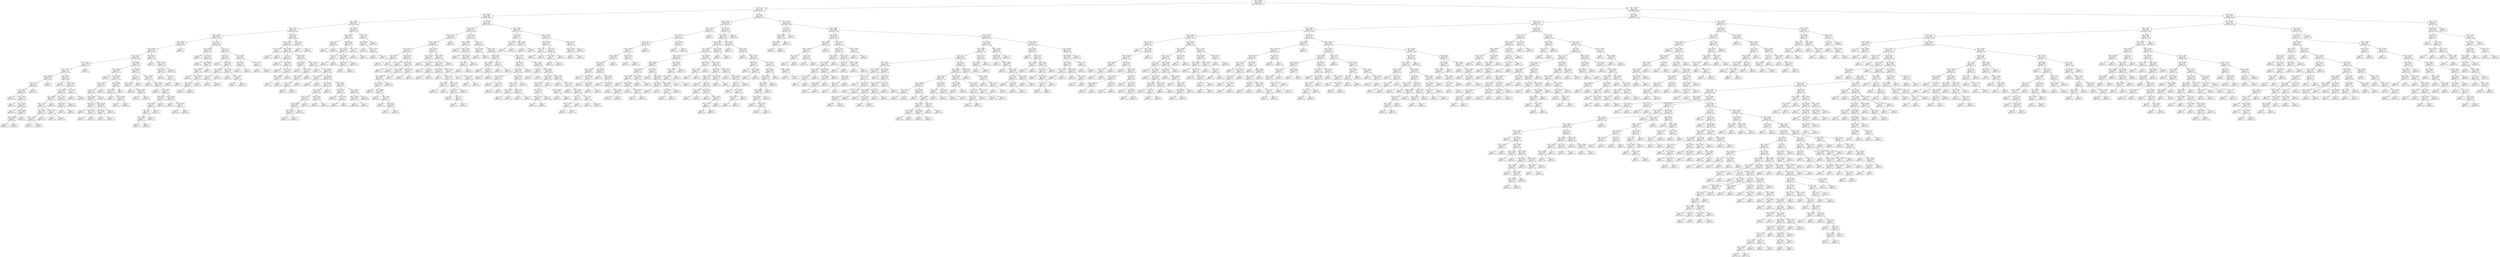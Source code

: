digraph Tree {
node [shape=box] ;
0 [label="X[5] <= 0.1443\ngini = 0.6656\nsamples = 3132\nvalue = [1009, 996, 1127]"] ;
1 [label="X[7] <= 8.5\ngini = 0.5309\nsamples = 1287\nvalue = [201, 814, 272]"] ;
0 -> 1 [labeldistance=2.5, labelangle=45, headlabel="True"] ;
2 [label="X[3] <= 0.4262\ngini = 0.3662\nsamples = 833\nvalue = [63, 649, 121]"] ;
1 -> 2 ;
3 [label="X[5] <= 0.086\ngini = 0.2691\nsamples = 587\nvalue = [25, 497, 65]"] ;
2 -> 3 ;
4 [label="X[0] <= 0.3725\ngini = 0.2472\nsamples = 546\nvalue = [20, 470, 56]"] ;
3 -> 4 ;
5 [label="X[6] <= 0.0688\ngini = 0.2999\nsamples = 330\nvalue = [12, 272, 46]"] ;
4 -> 5 ;
6 [label="X[5] <= 0.0627\ngini = 0.2536\nsamples = 284\nvalue = [8, 243, 33]"] ;
5 -> 6 ;
7 [label="X[0] <= 0.3375\ngini = 0.2485\nsamples = 283\nvalue = [7, 243, 33]"] ;
6 -> 7 ;
8 [label="X[2] <= 0.0725\ngini = 0.2821\nsamples = 230\nvalue = [5, 192, 33]"] ;
7 -> 8 ;
9 [label="X[0] <= 0.3325\ngini = 0.1988\nsamples = 137\nvalue = [3, 122, 12]"] ;
8 -> 9 ;
10 [label="X[5] <= 0.0107\ngini = 0.1873\nsamples = 136\nvalue = [2, 122, 12]"] ;
9 -> 10 ;
11 [label="X[4] <= 0.0263\ngini = 0.3084\nsamples = 42\nvalue = [0, 34, 8]"] ;
10 -> 11 ;
12 [label="X[7] <= 6.5\ngini = 0.255\nsamples = 40\nvalue = [0, 34, 6]"] ;
11 -> 12 ;
13 [label="X[3] <= 0.0237\ngini = 0.2235\nsamples = 39\nvalue = [0, 34, 5]"] ;
12 -> 13 ;
14 [label="gini = 0.0\nsamples = 14\nvalue = [0, 14, 0]"] ;
13 -> 14 ;
15 [label="X[3] <= 0.0255\ngini = 0.32\nsamples = 25\nvalue = [0, 20, 5]"] ;
13 -> 15 ;
16 [label="gini = 0.0\nsamples = 3\nvalue = [0, 0, 3]"] ;
15 -> 16 ;
17 [label="X[2] <= 0.0475\ngini = 0.1653\nsamples = 22\nvalue = [0, 20, 2]"] ;
15 -> 17 ;
18 [label="gini = 0.0\nsamples = 16\nvalue = [0, 16, 0]"] ;
17 -> 18 ;
19 [label="X[5] <= 0.0088\ngini = 0.4444\nsamples = 6\nvalue = [0, 4, 2]"] ;
17 -> 19 ;
20 [label="X[3] <= 0.0318\ngini = 0.4444\nsamples = 3\nvalue = [0, 1, 2]"] ;
19 -> 20 ;
21 [label="gini = 0.0\nsamples = 1\nvalue = [0, 1, 0]"] ;
20 -> 21 ;
22 [label="gini = 0.0\nsamples = 2\nvalue = [0, 0, 2]"] ;
20 -> 22 ;
23 [label="gini = 0.0\nsamples = 3\nvalue = [0, 3, 0]"] ;
19 -> 23 ;
24 [label="gini = 0.0\nsamples = 1\nvalue = [0, 0, 1]"] ;
12 -> 24 ;
25 [label="gini = 0.0\nsamples = 2\nvalue = [0, 0, 2]"] ;
11 -> 25 ;
26 [label="X[2] <= 0.0625\ngini = 0.1213\nsamples = 94\nvalue = [2, 88, 4]"] ;
10 -> 26 ;
27 [label="gini = 0.0\nsamples = 41\nvalue = [0, 41, 0]"] ;
26 -> 27 ;
28 [label="X[5] <= 0.033\ngini = 0.2065\nsamples = 53\nvalue = [2, 47, 4]"] ;
26 -> 28 ;
29 [label="X[4] <= 0.0355\ngini = 0.1799\nsamples = 51\nvalue = [1, 46, 4]"] ;
28 -> 29 ;
30 [label="X[1] <= 0.2025\ngini = 0.3806\nsamples = 17\nvalue = [1, 13, 3]"] ;
29 -> 30 ;
31 [label="X[0] <= 0.2725\ngini = 0.24\nsamples = 15\nvalue = [1, 13, 1]"] ;
30 -> 31 ;
32 [label="X[3] <= 0.065\ngini = 0.142\nsamples = 13\nvalue = [0, 12, 1]"] ;
31 -> 32 ;
33 [label="X[1] <= 0.175\ngini = 0.4444\nsamples = 3\nvalue = [0, 2, 1]"] ;
32 -> 33 ;
34 [label="gini = 0.0\nsamples = 2\nvalue = [0, 2, 0]"] ;
33 -> 34 ;
35 [label="gini = 0.0\nsamples = 1\nvalue = [0, 0, 1]"] ;
33 -> 35 ;
36 [label="gini = 0.0\nsamples = 10\nvalue = [0, 10, 0]"] ;
32 -> 36 ;
37 [label="X[6] <= 0.0252\ngini = 0.5\nsamples = 2\nvalue = [1, 1, 0]"] ;
31 -> 37 ;
38 [label="gini = 0.0\nsamples = 1\nvalue = [1, 0, 0]"] ;
37 -> 38 ;
39 [label="gini = 0.0\nsamples = 1\nvalue = [0, 1, 0]"] ;
37 -> 39 ;
40 [label="gini = 0.0\nsamples = 2\nvalue = [0, 0, 2]"] ;
30 -> 40 ;
41 [label="X[1] <= 0.1975\ngini = 0.0571\nsamples = 34\nvalue = [0, 33, 1]"] ;
29 -> 41 ;
42 [label="X[6] <= 0.035\ngini = 0.375\nsamples = 4\nvalue = [0, 3, 1]"] ;
41 -> 42 ;
43 [label="gini = 0.0\nsamples = 3\nvalue = [0, 3, 0]"] ;
42 -> 43 ;
44 [label="gini = 0.0\nsamples = 1\nvalue = [0, 0, 1]"] ;
42 -> 44 ;
45 [label="gini = 0.0\nsamples = 30\nvalue = [0, 30, 0]"] ;
41 -> 45 ;
46 [label="X[1] <= 0.2275\ngini = 0.5\nsamples = 2\nvalue = [1, 1, 0]"] ;
28 -> 46 ;
47 [label="gini = 0.0\nsamples = 1\nvalue = [1, 0, 0]"] ;
46 -> 47 ;
48 [label="gini = 0.0\nsamples = 1\nvalue = [0, 1, 0]"] ;
46 -> 48 ;
49 [label="gini = 0.0\nsamples = 1\nvalue = [1, 0, 0]"] ;
9 -> 49 ;
50 [label="X[4] <= 0.0547\ngini = 0.382\nsamples = 93\nvalue = [2, 70, 21]"] ;
8 -> 50 ;
51 [label="X[5] <= 0.0192\ngini = 0.4865\nsamples = 35\nvalue = [1, 22, 12]"] ;
50 -> 51 ;
52 [label="gini = 0.0\nsamples = 5\nvalue = [0, 5, 0]"] ;
51 -> 52 ;
53 [label="X[5] <= 0.0287\ngini = 0.5178\nsamples = 30\nvalue = [1, 17, 12]"] ;
51 -> 53 ;
54 [label="X[5] <= 0.0272\ngini = 0.5429\nsamples = 19\nvalue = [1, 8, 10]"] ;
53 -> 54 ;
55 [label="X[7] <= 7.5\ngini = 0.5547\nsamples = 16\nvalue = [1, 8, 7]"] ;
54 -> 55 ;
56 [label="X[5] <= 0.0243\ngini = 0.5562\nsamples = 13\nvalue = [1, 5, 7]"] ;
55 -> 56 ;
57 [label="X[6] <= 0.0275\ngini = 0.449\nsamples = 7\nvalue = [1, 1, 5]"] ;
56 -> 57 ;
58 [label="gini = 0.0\nsamples = 1\nvalue = [0, 1, 0]"] ;
57 -> 58 ;
59 [label="X[3] <= 0.1373\ngini = 0.2778\nsamples = 6\nvalue = [1, 0, 5]"] ;
57 -> 59 ;
60 [label="gini = 0.0\nsamples = 5\nvalue = [0, 0, 5]"] ;
59 -> 60 ;
61 [label="gini = 0.0\nsamples = 1\nvalue = [1, 0, 0]"] ;
59 -> 61 ;
62 [label="X[2] <= 0.0775\ngini = 0.4444\nsamples = 6\nvalue = [0, 4, 2]"] ;
56 -> 62 ;
63 [label="X[4] <= 0.049\ngini = 0.4444\nsamples = 3\nvalue = [0, 1, 2]"] ;
62 -> 63 ;
64 [label="gini = 0.0\nsamples = 2\nvalue = [0, 0, 2]"] ;
63 -> 64 ;
65 [label="gini = 0.0\nsamples = 1\nvalue = [0, 1, 0]"] ;
63 -> 65 ;
66 [label="gini = 0.0\nsamples = 3\nvalue = [0, 3, 0]"] ;
62 -> 66 ;
67 [label="gini = 0.0\nsamples = 3\nvalue = [0, 3, 0]"] ;
55 -> 67 ;
68 [label="gini = 0.0\nsamples = 3\nvalue = [0, 0, 3]"] ;
54 -> 68 ;
69 [label="X[3] <= 0.1468\ngini = 0.2975\nsamples = 11\nvalue = [0, 9, 2]"] ;
53 -> 69 ;
70 [label="X[3] <= 0.1287\ngini = 0.18\nsamples = 10\nvalue = [0, 9, 1]"] ;
69 -> 70 ;
71 [label="gini = 0.0\nsamples = 7\nvalue = [0, 7, 0]"] ;
70 -> 71 ;
72 [label="X[3] <= 0.1332\ngini = 0.4444\nsamples = 3\nvalue = [0, 2, 1]"] ;
70 -> 72 ;
73 [label="gini = 0.0\nsamples = 1\nvalue = [0, 0, 1]"] ;
72 -> 73 ;
74 [label="gini = 0.0\nsamples = 2\nvalue = [0, 2, 0]"] ;
72 -> 74 ;
75 [label="gini = 0.0\nsamples = 1\nvalue = [0, 0, 1]"] ;
69 -> 75 ;
76 [label="X[2] <= 0.0825\ngini = 0.2907\nsamples = 58\nvalue = [1, 48, 9]"] ;
50 -> 76 ;
77 [label="X[7] <= 7.5\ngini = 0.1139\nsamples = 33\nvalue = [0, 31, 2]"] ;
76 -> 77 ;
78 [label="X[6] <= 0.0525\ngini = 0.0605\nsamples = 32\nvalue = [0, 31, 1]"] ;
77 -> 78 ;
79 [label="gini = 0.0\nsamples = 26\nvalue = [0, 26, 0]"] ;
78 -> 79 ;
80 [label="X[0] <= 0.3225\ngini = 0.2778\nsamples = 6\nvalue = [0, 5, 1]"] ;
78 -> 80 ;
81 [label="gini = 0.0\nsamples = 1\nvalue = [0, 0, 1]"] ;
80 -> 81 ;
82 [label="gini = 0.0\nsamples = 5\nvalue = [0, 5, 0]"] ;
80 -> 82 ;
83 [label="gini = 0.0\nsamples = 1\nvalue = [0, 0, 1]"] ;
77 -> 83 ;
84 [label="X[5] <= 0.0338\ngini = 0.4576\nsamples = 25\nvalue = [1, 17, 7]"] ;
76 -> 84 ;
85 [label="gini = 0.0\nsamples = 8\nvalue = [0, 8, 0]"] ;
84 -> 85 ;
86 [label="X[2] <= 0.0875\ngini = 0.5467\nsamples = 17\nvalue = [1, 9, 7]"] ;
84 -> 86 ;
87 [label="gini = 0.0\nsamples = 3\nvalue = [0, 0, 3]"] ;
86 -> 87 ;
88 [label="X[2] <= 0.0925\ngini = 0.5\nsamples = 14\nvalue = [1, 9, 4]"] ;
86 -> 88 ;
89 [label="X[6] <= 0.061\ngini = 0.6122\nsamples = 7\nvalue = [1, 3, 3]"] ;
88 -> 89 ;
90 [label="X[5] <= 0.041\ngini = 0.5\nsamples = 6\nvalue = [0, 3, 3]"] ;
89 -> 90 ;
91 [label="X[0] <= 0.33\ngini = 0.48\nsamples = 5\nvalue = [0, 3, 2]"] ;
90 -> 91 ;
92 [label="X[1] <= 0.2275\ngini = 0.4444\nsamples = 3\nvalue = [0, 1, 2]"] ;
91 -> 92 ;
93 [label="gini = 0.0\nsamples = 1\nvalue = [0, 1, 0]"] ;
92 -> 93 ;
94 [label="gini = 0.0\nsamples = 2\nvalue = [0, 0, 2]"] ;
92 -> 94 ;
95 [label="gini = 0.0\nsamples = 2\nvalue = [0, 2, 0]"] ;
91 -> 95 ;
96 [label="gini = 0.0\nsamples = 1\nvalue = [0, 0, 1]"] ;
90 -> 96 ;
97 [label="gini = 0.0\nsamples = 1\nvalue = [1, 0, 0]"] ;
89 -> 97 ;
98 [label="X[3] <= 0.1863\ngini = 0.2449\nsamples = 7\nvalue = [0, 6, 1]"] ;
88 -> 98 ;
99 [label="gini = 0.0\nsamples = 5\nvalue = [0, 5, 0]"] ;
98 -> 99 ;
100 [label="X[6] <= 0.056\ngini = 0.5\nsamples = 2\nvalue = [0, 1, 1]"] ;
98 -> 100 ;
101 [label="gini = 0.0\nsamples = 1\nvalue = [0, 1, 0]"] ;
100 -> 101 ;
102 [label="gini = 0.0\nsamples = 1\nvalue = [0, 0, 1]"] ;
100 -> 102 ;
103 [label="X[5] <= 0.0227\ngini = 0.0726\nsamples = 53\nvalue = [2, 51, 0]"] ;
7 -> 103 ;
104 [label="gini = 0.0\nsamples = 1\nvalue = [1, 0, 0]"] ;
103 -> 104 ;
105 [label="X[4] <= 0.0748\ngini = 0.0377\nsamples = 52\nvalue = [1, 51, 0]"] ;
103 -> 105 ;
106 [label="X[4] <= 0.0742\ngini = 0.18\nsamples = 10\nvalue = [1, 9, 0]"] ;
105 -> 106 ;
107 [label="gini = 0.0\nsamples = 8\nvalue = [0, 8, 0]"] ;
106 -> 107 ;
108 [label="X[7] <= 6.5\ngini = 0.5\nsamples = 2\nvalue = [1, 1, 0]"] ;
106 -> 108 ;
109 [label="gini = 0.0\nsamples = 1\nvalue = [0, 1, 0]"] ;
108 -> 109 ;
110 [label="gini = 0.0\nsamples = 1\nvalue = [1, 0, 0]"] ;
108 -> 110 ;
111 [label="gini = 0.0\nsamples = 42\nvalue = [0, 42, 0]"] ;
105 -> 111 ;
112 [label="gini = 0.0\nsamples = 1\nvalue = [1, 0, 0]"] ;
6 -> 112 ;
113 [label="X[1] <= 0.2725\ngini = 0.5151\nsamples = 46\nvalue = [4, 29, 13]"] ;
5 -> 113 ;
114 [label="X[3] <= 0.1945\ngini = 0.4983\nsamples = 17\nvalue = [0, 9, 8]"] ;
113 -> 114 ;
115 [label="gini = 0.0\nsamples = 4\nvalue = [0, 4, 0]"] ;
114 -> 115 ;
116 [label="X[1] <= 0.255\ngini = 0.4734\nsamples = 13\nvalue = [0, 5, 8]"] ;
114 -> 116 ;
117 [label="gini = 0.0\nsamples = 2\nvalue = [0, 2, 0]"] ;
116 -> 117 ;
118 [label="X[0] <= 0.3625\ngini = 0.3967\nsamples = 11\nvalue = [0, 3, 8]"] ;
116 -> 118 ;
119 [label="X[2] <= 0.0925\ngini = 0.32\nsamples = 10\nvalue = [0, 2, 8]"] ;
118 -> 119 ;
120 [label="gini = 0.0\nsamples = 5\nvalue = [0, 0, 5]"] ;
119 -> 120 ;
121 [label="X[5] <= 0.0553\ngini = 0.48\nsamples = 5\nvalue = [0, 2, 3]"] ;
119 -> 121 ;
122 [label="X[7] <= 6.5\ngini = 0.4444\nsamples = 3\nvalue = [0, 2, 1]"] ;
121 -> 122 ;
123 [label="gini = 0.0\nsamples = 1\nvalue = [0, 0, 1]"] ;
122 -> 123 ;
124 [label="gini = 0.0\nsamples = 2\nvalue = [0, 2, 0]"] ;
122 -> 124 ;
125 [label="gini = 0.0\nsamples = 2\nvalue = [0, 0, 2]"] ;
121 -> 125 ;
126 [label="gini = 0.0\nsamples = 1\nvalue = [0, 1, 0]"] ;
118 -> 126 ;
127 [label="X[7] <= 7.5\ngini = 0.4756\nsamples = 29\nvalue = [4, 20, 5]"] ;
113 -> 127 ;
128 [label="X[7] <= 5.5\ngini = 0.3265\nsamples = 21\nvalue = [2, 17, 2]"] ;
127 -> 128 ;
129 [label="gini = 0.0\nsamples = 1\nvalue = [1, 0, 0]"] ;
128 -> 129 ;
130 [label="X[6] <= 0.083\ngini = 0.265\nsamples = 20\nvalue = [1, 17, 2]"] ;
128 -> 130 ;
131 [label="X[4] <= 0.0808\ngini = 0.1107\nsamples = 17\nvalue = [0, 16, 1]"] ;
130 -> 131 ;
132 [label="X[7] <= 6.5\ngini = 0.5\nsamples = 2\nvalue = [0, 1, 1]"] ;
131 -> 132 ;
133 [label="gini = 0.0\nsamples = 1\nvalue = [0, 1, 0]"] ;
132 -> 133 ;
134 [label="gini = 0.0\nsamples = 1\nvalue = [0, 0, 1]"] ;
132 -> 134 ;
135 [label="gini = 0.0\nsamples = 15\nvalue = [0, 15, 0]"] ;
131 -> 135 ;
136 [label="X[3] <= 0.262\ngini = 0.6667\nsamples = 3\nvalue = [1, 1, 1]"] ;
130 -> 136 ;
137 [label="gini = 0.0\nsamples = 1\nvalue = [0, 0, 1]"] ;
136 -> 137 ;
138 [label="X[1] <= 0.2875\ngini = 0.5\nsamples = 2\nvalue = [1, 1, 0]"] ;
136 -> 138 ;
139 [label="gini = 0.0\nsamples = 1\nvalue = [0, 1, 0]"] ;
138 -> 139 ;
140 [label="gini = 0.0\nsamples = 1\nvalue = [1, 0, 0]"] ;
138 -> 140 ;
141 [label="X[0] <= 0.365\ngini = 0.6563\nsamples = 8\nvalue = [2, 3, 3]"] ;
127 -> 141 ;
142 [label="X[3] <= 0.2332\ngini = 0.375\nsamples = 4\nvalue = [0, 3, 1]"] ;
141 -> 142 ;
143 [label="gini = 0.0\nsamples = 3\nvalue = [0, 3, 0]"] ;
142 -> 143 ;
144 [label="gini = 0.0\nsamples = 1\nvalue = [0, 0, 1]"] ;
142 -> 144 ;
145 [label="X[1] <= 0.2775\ngini = 0.5\nsamples = 4\nvalue = [2, 0, 2]"] ;
141 -> 145 ;
146 [label="gini = 0.0\nsamples = 2\nvalue = [2, 0, 0]"] ;
145 -> 146 ;
147 [label="gini = 0.0\nsamples = 2\nvalue = [0, 0, 2]"] ;
145 -> 147 ;
148 [label="X[2] <= 0.1275\ngini = 0.1562\nsamples = 216\nvalue = [8, 198, 10]"] ;
4 -> 148 ;
149 [label="X[1] <= 0.2575\ngini = 0.1416\nsamples = 213\nvalue = [6, 197, 10]"] ;
148 -> 149 ;
150 [label="X[1] <= 0.2525\ngini = 0.5\nsamples = 2\nvalue = [0, 1, 1]"] ;
149 -> 150 ;
151 [label="gini = 0.0\nsamples = 1\nvalue = [0, 1, 0]"] ;
150 -> 151 ;
152 [label="gini = 0.0\nsamples = 1\nvalue = [0, 0, 1]"] ;
150 -> 152 ;
153 [label="X[6] <= 0.0895\ngini = 0.1345\nsamples = 211\nvalue = [6, 196, 9]"] ;
149 -> 153 ;
154 [label="X[7] <= 7.5\ngini = 0.0421\nsamples = 93\nvalue = [0, 91, 2]"] ;
153 -> 154 ;
155 [label="gini = 0.0\nsamples = 73\nvalue = [0, 73, 0]"] ;
154 -> 155 ;
156 [label="X[5] <= 0.0585\ngini = 0.18\nsamples = 20\nvalue = [0, 18, 2]"] ;
154 -> 156 ;
157 [label="gini = 0.0\nsamples = 12\nvalue = [0, 12, 0]"] ;
156 -> 157 ;
158 [label="X[4] <= 0.1147\ngini = 0.375\nsamples = 8\nvalue = [0, 6, 2]"] ;
156 -> 158 ;
159 [label="X[5] <= 0.0605\ngini = 0.4444\nsamples = 3\nvalue = [0, 1, 2]"] ;
158 -> 159 ;
160 [label="gini = 0.0\nsamples = 2\nvalue = [0, 0, 2]"] ;
159 -> 160 ;
161 [label="gini = 0.0\nsamples = 1\nvalue = [0, 1, 0]"] ;
159 -> 161 ;
162 [label="gini = 0.0\nsamples = 5\nvalue = [0, 5, 0]"] ;
158 -> 162 ;
163 [label="X[0] <= 0.3875\ngini = 0.2021\nsamples = 118\nvalue = [6, 105, 7]"] ;
153 -> 163 ;
164 [label="X[3] <= 0.2765\ngini = 0.6122\nsamples = 7\nvalue = [3, 3, 1]"] ;
163 -> 164 ;
165 [label="gini = 0.0\nsamples = 2\nvalue = [0, 2, 0]"] ;
164 -> 165 ;
166 [label="X[4] <= 0.1505\ngini = 0.56\nsamples = 5\nvalue = [3, 1, 1]"] ;
164 -> 166 ;
167 [label="X[6] <= 0.095\ngini = 0.375\nsamples = 4\nvalue = [3, 1, 0]"] ;
166 -> 167 ;
168 [label="X[4] <= 0.128\ngini = 0.5\nsamples = 2\nvalue = [1, 1, 0]"] ;
167 -> 168 ;
169 [label="gini = 0.0\nsamples = 1\nvalue = [1, 0, 0]"] ;
168 -> 169 ;
170 [label="gini = 0.0\nsamples = 1\nvalue = [0, 1, 0]"] ;
168 -> 170 ;
171 [label="gini = 0.0\nsamples = 2\nvalue = [2, 0, 0]"] ;
167 -> 171 ;
172 [label="gini = 0.0\nsamples = 1\nvalue = [0, 0, 1]"] ;
166 -> 172 ;
173 [label="X[5] <= 0.0473\ngini = 0.1519\nsamples = 111\nvalue = [3, 102, 6]"] ;
163 -> 173 ;
174 [label="gini = 0.0\nsamples = 1\nvalue = [1, 0, 0]"] ;
173 -> 174 ;
175 [label="X[2] <= 0.0825\ngini = 0.1369\nsamples = 110\nvalue = [2, 102, 6]"] ;
173 -> 175 ;
176 [label="X[1] <= 0.3225\ngini = 0.5\nsamples = 2\nvalue = [0, 1, 1]"] ;
175 -> 176 ;
177 [label="gini = 0.0\nsamples = 1\nvalue = [0, 1, 0]"] ;
176 -> 177 ;
178 [label="gini = 0.0\nsamples = 1\nvalue = [0, 0, 1]"] ;
176 -> 178 ;
179 [label="X[3] <= 0.3298\ngini = 0.1229\nsamples = 108\nvalue = [2, 101, 5]"] ;
175 -> 179 ;
180 [label="X[4] <= 0.1545\ngini = 0.2288\nsamples = 39\nvalue = [1, 34, 4]"] ;
179 -> 180 ;
181 [label="X[6] <= 0.108\ngini = 0.1925\nsamples = 38\nvalue = [1, 34, 3]"] ;
180 -> 181 ;
182 [label="X[2] <= 0.1175\ngini = 0.1191\nsamples = 32\nvalue = [1, 30, 1]"] ;
181 -> 182 ;
183 [label="X[3] <= 0.3035\ngini = 0.0624\nsamples = 31\nvalue = [0, 30, 1]"] ;
182 -> 183 ;
184 [label="X[1] <= 0.3175\ngini = 0.2188\nsamples = 8\nvalue = [0, 7, 1]"] ;
183 -> 184 ;
185 [label="gini = 0.0\nsamples = 7\nvalue = [0, 7, 0]"] ;
184 -> 185 ;
186 [label="gini = 0.0\nsamples = 1\nvalue = [0, 0, 1]"] ;
184 -> 186 ;
187 [label="gini = 0.0\nsamples = 23\nvalue = [0, 23, 0]"] ;
183 -> 187 ;
188 [label="gini = 0.0\nsamples = 1\nvalue = [1, 0, 0]"] ;
182 -> 188 ;
189 [label="X[4] <= 0.1303\ngini = 0.4444\nsamples = 6\nvalue = [0, 4, 2]"] ;
181 -> 189 ;
190 [label="gini = 0.0\nsamples = 4\nvalue = [0, 4, 0]"] ;
189 -> 190 ;
191 [label="gini = 0.0\nsamples = 2\nvalue = [0, 0, 2]"] ;
189 -> 191 ;
192 [label="gini = 0.0\nsamples = 1\nvalue = [0, 0, 1]"] ;
180 -> 192 ;
193 [label="X[2] <= 0.0975\ngini = 0.0567\nsamples = 69\nvalue = [1, 67, 1]"] ;
179 -> 193 ;
194 [label="X[3] <= 0.3705\ngini = 0.18\nsamples = 10\nvalue = [0, 9, 1]"] ;
193 -> 194 ;
195 [label="gini = 0.0\nsamples = 8\nvalue = [0, 8, 0]"] ;
194 -> 195 ;
196 [label="X[0] <= 0.4425\ngini = 0.5\nsamples = 2\nvalue = [0, 1, 1]"] ;
194 -> 196 ;
197 [label="gini = 0.0\nsamples = 1\nvalue = [0, 0, 1]"] ;
196 -> 197 ;
198 [label="gini = 0.0\nsamples = 1\nvalue = [0, 1, 0]"] ;
196 -> 198 ;
199 [label="X[4] <= 0.1503\ngini = 0.0333\nsamples = 59\nvalue = [1, 58, 0]"] ;
193 -> 199 ;
200 [label="X[4] <= 0.1463\ngini = 0.1653\nsamples = 11\nvalue = [1, 10, 0]"] ;
199 -> 200 ;
201 [label="gini = 0.0\nsamples = 10\nvalue = [0, 10, 0]"] ;
200 -> 201 ;
202 [label="gini = 0.0\nsamples = 1\nvalue = [1, 0, 0]"] ;
200 -> 202 ;
203 [label="gini = 0.0\nsamples = 48\nvalue = [0, 48, 0]"] ;
199 -> 203 ;
204 [label="X[3] <= 0.31\ngini = 0.4444\nsamples = 3\nvalue = [2, 1, 0]"] ;
148 -> 204 ;
205 [label="gini = 0.0\nsamples = 1\nvalue = [0, 1, 0]"] ;
204 -> 205 ;
206 [label="gini = 0.0\nsamples = 2\nvalue = [2, 0, 0]"] ;
204 -> 206 ;
207 [label="X[6] <= 0.1197\ngini = 0.5033\nsamples = 41\nvalue = [5, 27, 9]"] ;
3 -> 207 ;
208 [label="X[0] <= 0.4175\ngini = 0.3535\nsamples = 32\nvalue = [1, 25, 6]"] ;
207 -> 208 ;
209 [label="X[0] <= 0.38\ngini = 0.48\nsamples = 5\nvalue = [0, 2, 3]"] ;
208 -> 209 ;
210 [label="gini = 0.0\nsamples = 2\nvalue = [0, 2, 0]"] ;
209 -> 210 ;
211 [label="gini = 0.0\nsamples = 3\nvalue = [0, 0, 3]"] ;
209 -> 211 ;
212 [label="X[2] <= 0.1175\ngini = 0.2606\nsamples = 27\nvalue = [1, 23, 3]"] ;
208 -> 212 ;
213 [label="X[4] <= 0.1547\ngini = 0.1626\nsamples = 23\nvalue = [1, 21, 1]"] ;
212 -> 213 ;
214 [label="X[7] <= 7.5\ngini = 0.5\nsamples = 2\nvalue = [1, 1, 0]"] ;
213 -> 214 ;
215 [label="gini = 0.0\nsamples = 1\nvalue = [0, 1, 0]"] ;
214 -> 215 ;
216 [label="gini = 0.0\nsamples = 1\nvalue = [1, 0, 0]"] ;
214 -> 216 ;
217 [label="X[5] <= 0.0872\ngini = 0.0907\nsamples = 21\nvalue = [0, 20, 1]"] ;
213 -> 217 ;
218 [label="X[4] <= 0.175\ngini = 0.375\nsamples = 4\nvalue = [0, 3, 1]"] ;
217 -> 218 ;
219 [label="gini = 0.0\nsamples = 1\nvalue = [0, 0, 1]"] ;
218 -> 219 ;
220 [label="gini = 0.0\nsamples = 3\nvalue = [0, 3, 0]"] ;
218 -> 220 ;
221 [label="gini = 0.0\nsamples = 17\nvalue = [0, 17, 0]"] ;
217 -> 221 ;
222 [label="X[4] <= 0.184\ngini = 0.5\nsamples = 4\nvalue = [0, 2, 2]"] ;
212 -> 222 ;
223 [label="gini = 0.0\nsamples = 2\nvalue = [0, 2, 0]"] ;
222 -> 223 ;
224 [label="gini = 0.0\nsamples = 2\nvalue = [0, 0, 2]"] ;
222 -> 224 ;
225 [label="X[0] <= 0.47\ngini = 0.642\nsamples = 9\nvalue = [4, 2, 3]"] ;
207 -> 225 ;
226 [label="X[3] <= 0.4032\ngini = 0.4898\nsamples = 7\nvalue = [4, 0, 3]"] ;
225 -> 226 ;
227 [label="gini = 0.0\nsamples = 3\nvalue = [3, 0, 0]"] ;
226 -> 227 ;
228 [label="X[5] <= 0.1018\ngini = 0.375\nsamples = 4\nvalue = [1, 0, 3]"] ;
226 -> 228 ;
229 [label="gini = 0.0\nsamples = 3\nvalue = [0, 0, 3]"] ;
228 -> 229 ;
230 [label="gini = 0.0\nsamples = 1\nvalue = [1, 0, 0]"] ;
228 -> 230 ;
231 [label="gini = 0.0\nsamples = 2\nvalue = [0, 2, 0]"] ;
225 -> 231 ;
232 [label="X[3] <= 0.6392\ngini = 0.5425\nsamples = 246\nvalue = [38, 152, 56]"] ;
2 -> 232 ;
233 [label="X[0] <= 0.4725\ngini = 0.5195\nsamples = 217\nvalue = [33, 140, 44]"] ;
232 -> 233 ;
234 [label="X[5] <= 0.1315\ngini = 0.6055\nsamples = 86\nvalue = [19, 46, 21]"] ;
233 -> 234 ;
235 [label="X[5] <= 0.1042\ngini = 0.5886\nsamples = 82\nvalue = [19, 46, 17]"] ;
234 -> 235 ;
236 [label="X[1] <= 0.3325\ngini = 0.5215\nsamples = 45\nvalue = [4, 28, 13]"] ;
235 -> 236 ;
237 [label="X[5] <= 0.097\ngini = 0.32\nsamples = 5\nvalue = [1, 0, 4]"] ;
236 -> 237 ;
238 [label="gini = 0.0\nsamples = 4\nvalue = [0, 0, 4]"] ;
237 -> 238 ;
239 [label="gini = 0.0\nsamples = 1\nvalue = [1, 0, 0]"] ;
237 -> 239 ;
240 [label="X[4] <= 0.1752\ngini = 0.4537\nsamples = 40\nvalue = [3, 28, 9]"] ;
236 -> 240 ;
241 [label="X[2] <= 0.1025\ngini = 0.5\nsamples = 4\nvalue = [2, 0, 2]"] ;
240 -> 241 ;
242 [label="gini = 0.0\nsamples = 2\nvalue = [2, 0, 0]"] ;
241 -> 242 ;
243 [label="gini = 0.0\nsamples = 2\nvalue = [0, 0, 2]"] ;
241 -> 243 ;
244 [label="X[6] <= 0.1635\ngini = 0.3565\nsamples = 36\nvalue = [1, 28, 7]"] ;
240 -> 244 ;
245 [label="X[3] <= 0.5592\ngini = 0.2715\nsamples = 32\nvalue = [1, 27, 4]"] ;
244 -> 245 ;
246 [label="X[5] <= 0.0888\ngini = 0.2248\nsamples = 31\nvalue = [0, 27, 4]"] ;
245 -> 246 ;
247 [label="X[2] <= 0.1075\ngini = 0.4628\nsamples = 11\nvalue = [0, 7, 4]"] ;
246 -> 247 ;
248 [label="gini = 0.0\nsamples = 4\nvalue = [0, 4, 0]"] ;
247 -> 248 ;
249 [label="X[3] <= 0.4423\ngini = 0.4898\nsamples = 7\nvalue = [0, 3, 4]"] ;
247 -> 249 ;
250 [label="gini = 0.0\nsamples = 2\nvalue = [0, 0, 2]"] ;
249 -> 250 ;
251 [label="X[3] <= 0.459\ngini = 0.48\nsamples = 5\nvalue = [0, 3, 2]"] ;
249 -> 251 ;
252 [label="gini = 0.0\nsamples = 2\nvalue = [0, 2, 0]"] ;
251 -> 252 ;
253 [label="X[4] <= 0.276\ngini = 0.4444\nsamples = 3\nvalue = [0, 1, 2]"] ;
251 -> 253 ;
254 [label="gini = 0.0\nsamples = 2\nvalue = [0, 0, 2]"] ;
253 -> 254 ;
255 [label="gini = 0.0\nsamples = 1\nvalue = [0, 1, 0]"] ;
253 -> 255 ;
256 [label="gini = 0.0\nsamples = 20\nvalue = [0, 20, 0]"] ;
246 -> 256 ;
257 [label="gini = 0.0\nsamples = 1\nvalue = [1, 0, 0]"] ;
245 -> 257 ;
258 [label="X[6] <= 0.1795\ngini = 0.375\nsamples = 4\nvalue = [0, 1, 3]"] ;
244 -> 258 ;
259 [label="gini = 0.0\nsamples = 3\nvalue = [0, 0, 3]"] ;
258 -> 259 ;
260 [label="gini = 0.0\nsamples = 1\nvalue = [0, 1, 0]"] ;
258 -> 260 ;
261 [label="X[4] <= 0.208\ngini = 0.5873\nsamples = 37\nvalue = [15, 18, 4]"] ;
235 -> 261 ;
262 [label="X[2] <= 0.1175\ngini = 0.3967\nsamples = 11\nvalue = [8, 3, 0]"] ;
261 -> 262 ;
263 [label="gini = 0.0\nsamples = 5\nvalue = [5, 0, 0]"] ;
262 -> 263 ;
264 [label="X[0] <= 0.4525\ngini = 0.5\nsamples = 6\nvalue = [3, 3, 0]"] ;
262 -> 264 ;
265 [label="gini = 0.0\nsamples = 2\nvalue = [0, 2, 0]"] ;
264 -> 265 ;
266 [label="X[7] <= 6.5\ngini = 0.375\nsamples = 4\nvalue = [3, 1, 0]"] ;
264 -> 266 ;
267 [label="gini = 0.0\nsamples = 1\nvalue = [0, 1, 0]"] ;
266 -> 267 ;
268 [label="gini = 0.0\nsamples = 3\nvalue = [3, 0, 0]"] ;
266 -> 268 ;
269 [label="X[3] <= 0.5878\ngini = 0.571\nsamples = 26\nvalue = [7, 15, 4]"] ;
261 -> 269 ;
270 [label="X[5] <= 0.1238\ngini = 0.5142\nsamples = 23\nvalue = [4, 15, 4]"] ;
269 -> 270 ;
271 [label="X[5] <= 0.1053\ngini = 0.4211\nsamples = 19\nvalue = [3, 14, 2]"] ;
270 -> 271 ;
272 [label="gini = 0.0\nsamples = 1\nvalue = [1, 0, 0]"] ;
271 -> 272 ;
273 [label="X[6] <= 0.1312\ngini = 0.3704\nsamples = 18\nvalue = [2, 14, 2]"] ;
271 -> 273 ;
274 [label="X[2] <= 0.1225\ngini = 0.1653\nsamples = 11\nvalue = [1, 10, 0]"] ;
273 -> 274 ;
275 [label="gini = 0.0\nsamples = 10\nvalue = [0, 10, 0]"] ;
274 -> 275 ;
276 [label="gini = 0.0\nsamples = 1\nvalue = [1, 0, 0]"] ;
274 -> 276 ;
277 [label="X[0] <= 0.4675\ngini = 0.5714\nsamples = 7\nvalue = [1, 4, 2]"] ;
273 -> 277 ;
278 [label="X[3] <= 0.5113\ngini = 0.625\nsamples = 4\nvalue = [1, 1, 2]"] ;
277 -> 278 ;
279 [label="gini = 0.0\nsamples = 2\nvalue = [0, 0, 2]"] ;
278 -> 279 ;
280 [label="X[7] <= 7.0\ngini = 0.5\nsamples = 2\nvalue = [1, 1, 0]"] ;
278 -> 280 ;
281 [label="gini = 0.0\nsamples = 1\nvalue = [0, 1, 0]"] ;
280 -> 281 ;
282 [label="gini = 0.0\nsamples = 1\nvalue = [1, 0, 0]"] ;
280 -> 282 ;
283 [label="gini = 0.0\nsamples = 3\nvalue = [0, 3, 0]"] ;
277 -> 283 ;
284 [label="X[6] <= 0.1275\ngini = 0.625\nsamples = 4\nvalue = [1, 1, 2]"] ;
270 -> 284 ;
285 [label="gini = 0.0\nsamples = 2\nvalue = [0, 0, 2]"] ;
284 -> 285 ;
286 [label="X[5] <= 0.1265\ngini = 0.5\nsamples = 2\nvalue = [1, 1, 0]"] ;
284 -> 286 ;
287 [label="gini = 0.0\nsamples = 1\nvalue = [0, 1, 0]"] ;
286 -> 287 ;
288 [label="gini = 0.0\nsamples = 1\nvalue = [1, 0, 0]"] ;
286 -> 288 ;
289 [label="gini = 0.0\nsamples = 3\nvalue = [3, 0, 0]"] ;
269 -> 289 ;
290 [label="gini = 0.0\nsamples = 4\nvalue = [0, 0, 4]"] ;
234 -> 290 ;
291 [label="X[4] <= 0.2208\ngini = 0.4429\nsamples = 131\nvalue = [14, 94, 23]"] ;
233 -> 291 ;
292 [label="X[3] <= 0.4338\ngini = 0.179\nsamples = 31\nvalue = [2, 28, 1]"] ;
291 -> 292 ;
293 [label="gini = 0.0\nsamples = 1\nvalue = [0, 0, 1]"] ;
292 -> 293 ;
294 [label="X[5] <= 0.0767\ngini = 0.1244\nsamples = 30\nvalue = [2, 28, 0]"] ;
292 -> 294 ;
295 [label="gini = 0.0\nsamples = 1\nvalue = [1, 0, 0]"] ;
294 -> 295 ;
296 [label="X[6] <= 0.1295\ngini = 0.0666\nsamples = 29\nvalue = [1, 28, 0]"] ;
294 -> 296 ;
297 [label="X[1] <= 0.3675\ngini = 0.32\nsamples = 5\nvalue = [1, 4, 0]"] ;
296 -> 297 ;
298 [label="gini = 0.0\nsamples = 4\nvalue = [0, 4, 0]"] ;
297 -> 298 ;
299 [label="gini = 0.0\nsamples = 1\nvalue = [1, 0, 0]"] ;
297 -> 299 ;
300 [label="gini = 0.0\nsamples = 24\nvalue = [0, 24, 0]"] ;
296 -> 300 ;
301 [label="X[7] <= 6.5\ngini = 0.5016\nsamples = 100\nvalue = [12, 66, 22]"] ;
291 -> 301 ;
302 [label="X[4] <= 0.2548\ngini = 0.48\nsamples = 5\nvalue = [3, 0, 2]"] ;
301 -> 302 ;
303 [label="gini = 0.0\nsamples = 2\nvalue = [0, 0, 2]"] ;
302 -> 303 ;
304 [label="gini = 0.0\nsamples = 3\nvalue = [3, 0, 0]"] ;
302 -> 304 ;
305 [label="X[5] <= 0.102\ngini = 0.464\nsamples = 95\nvalue = [9, 66, 20]"] ;
301 -> 305 ;
306 [label="X[5] <= 0.0997\ngini = 0.5562\nsamples = 13\nvalue = [1, 5, 7]"] ;
305 -> 306 ;
307 [label="X[3] <= 0.5203\ngini = 0.4688\nsamples = 8\nvalue = [0, 5, 3]"] ;
306 -> 307 ;
308 [label="gini = 0.0\nsamples = 4\nvalue = [0, 4, 0]"] ;
307 -> 308 ;
309 [label="X[0] <= 0.51\ngini = 0.375\nsamples = 4\nvalue = [0, 1, 3]"] ;
307 -> 309 ;
310 [label="gini = 0.0\nsamples = 3\nvalue = [0, 0, 3]"] ;
309 -> 310 ;
311 [label="gini = 0.0\nsamples = 1\nvalue = [0, 1, 0]"] ;
309 -> 311 ;
312 [label="X[7] <= 7.5\ngini = 0.32\nsamples = 5\nvalue = [1, 0, 4]"] ;
306 -> 312 ;
313 [label="gini = 0.0\nsamples = 1\nvalue = [1, 0, 0]"] ;
312 -> 313 ;
314 [label="gini = 0.0\nsamples = 4\nvalue = [0, 0, 4]"] ;
312 -> 314 ;
315 [label="X[6] <= 0.1497\ngini = 0.412\nsamples = 82\nvalue = [8, 61, 13]"] ;
305 -> 315 ;
316 [label="X[2] <= 0.1275\ngini = 0.5938\nsamples = 24\nvalue = [4, 13, 7]"] ;
315 -> 316 ;
317 [label="X[5] <= 0.116\ngini = 0.5442\nsamples = 21\nvalue = [4, 13, 4]"] ;
316 -> 317 ;
318 [label="X[2] <= 0.1075\ngini = 0.314\nsamples = 11\nvalue = [1, 9, 1]"] ;
317 -> 318 ;
319 [label="gini = 0.0\nsamples = 1\nvalue = [0, 0, 1]"] ;
318 -> 319 ;
320 [label="X[3] <= 0.5847\ngini = 0.18\nsamples = 10\nvalue = [1, 9, 0]"] ;
318 -> 320 ;
321 [label="gini = 0.0\nsamples = 9\nvalue = [0, 9, 0]"] ;
320 -> 321 ;
322 [label="gini = 0.0\nsamples = 1\nvalue = [1, 0, 0]"] ;
320 -> 322 ;
323 [label="X[6] <= 0.1458\ngini = 0.66\nsamples = 10\nvalue = [3, 4, 3]"] ;
317 -> 323 ;
324 [label="X[2] <= 0.1175\ngini = 0.5938\nsamples = 8\nvalue = [1, 4, 3]"] ;
323 -> 324 ;
325 [label="X[5] <= 0.118\ngini = 0.375\nsamples = 4\nvalue = [1, 3, 0]"] ;
324 -> 325 ;
326 [label="gini = 0.0\nsamples = 1\nvalue = [1, 0, 0]"] ;
325 -> 326 ;
327 [label="gini = 0.0\nsamples = 3\nvalue = [0, 3, 0]"] ;
325 -> 327 ;
328 [label="X[5] <= 0.138\ngini = 0.375\nsamples = 4\nvalue = [0, 1, 3]"] ;
324 -> 328 ;
329 [label="gini = 0.0\nsamples = 3\nvalue = [0, 0, 3]"] ;
328 -> 329 ;
330 [label="gini = 0.0\nsamples = 1\nvalue = [0, 1, 0]"] ;
328 -> 330 ;
331 [label="gini = 0.0\nsamples = 2\nvalue = [2, 0, 0]"] ;
323 -> 331 ;
332 [label="gini = 0.0\nsamples = 3\nvalue = [0, 0, 3]"] ;
316 -> 332 ;
333 [label="X[4] <= 0.2222\ngini = 0.2996\nsamples = 58\nvalue = [4, 48, 6]"] ;
315 -> 333 ;
334 [label="X[0] <= 0.5\ngini = 0.5\nsamples = 2\nvalue = [1, 0, 1]"] ;
333 -> 334 ;
335 [label="gini = 0.0\nsamples = 1\nvalue = [0, 0, 1]"] ;
334 -> 335 ;
336 [label="gini = 0.0\nsamples = 1\nvalue = [1, 0, 0]"] ;
334 -> 336 ;
337 [label="X[0] <= 0.4875\ngini = 0.2545\nsamples = 56\nvalue = [3, 48, 5]"] ;
333 -> 337 ;
338 [label="X[5] <= 0.1387\ngini = 0.4861\nsamples = 12\nvalue = [1, 8, 3]"] ;
337 -> 338 ;
339 [label="X[1] <= 0.385\ngini = 0.3967\nsamples = 11\nvalue = [0, 8, 3]"] ;
338 -> 339 ;
340 [label="X[0] <= 0.4775\ngini = 0.2188\nsamples = 8\nvalue = [0, 7, 1]"] ;
339 -> 340 ;
341 [label="X[5] <= 0.1285\ngini = 0.5\nsamples = 2\nvalue = [0, 1, 1]"] ;
340 -> 341 ;
342 [label="gini = 0.0\nsamples = 1\nvalue = [0, 0, 1]"] ;
341 -> 342 ;
343 [label="gini = 0.0\nsamples = 1\nvalue = [0, 1, 0]"] ;
341 -> 343 ;
344 [label="gini = 0.0\nsamples = 6\nvalue = [0, 6, 0]"] ;
340 -> 344 ;
345 [label="X[3] <= 0.5847\ngini = 0.4444\nsamples = 3\nvalue = [0, 1, 2]"] ;
339 -> 345 ;
346 [label="gini = 0.0\nsamples = 1\nvalue = [0, 1, 0]"] ;
345 -> 346 ;
347 [label="gini = 0.0\nsamples = 2\nvalue = [0, 0, 2]"] ;
345 -> 347 ;
348 [label="gini = 0.0\nsamples = 1\nvalue = [1, 0, 0]"] ;
338 -> 348 ;
349 [label="X[1] <= 0.3975\ngini = 0.1694\nsamples = 44\nvalue = [2, 40, 2]"] ;
337 -> 349 ;
350 [label="gini = 0.0\nsamples = 27\nvalue = [0, 27, 0]"] ;
349 -> 350 ;
351 [label="X[4] <= 0.238\ngini = 0.3875\nsamples = 17\nvalue = [2, 13, 2]"] ;
349 -> 351 ;
352 [label="gini = 0.0\nsamples = 2\nvalue = [0, 0, 2]"] ;
351 -> 352 ;
353 [label="X[1] <= 0.4175\ngini = 0.2311\nsamples = 15\nvalue = [2, 13, 0]"] ;
351 -> 353 ;
354 [label="X[7] <= 7.5\ngini = 0.142\nsamples = 13\nvalue = [1, 12, 0]"] ;
353 -> 354 ;
355 [label="X[6] <= 0.1725\ngini = 0.5\nsamples = 2\nvalue = [1, 1, 0]"] ;
354 -> 355 ;
356 [label="gini = 0.0\nsamples = 1\nvalue = [0, 1, 0]"] ;
355 -> 356 ;
357 [label="gini = 0.0\nsamples = 1\nvalue = [1, 0, 0]"] ;
355 -> 357 ;
358 [label="gini = 0.0\nsamples = 11\nvalue = [0, 11, 0]"] ;
354 -> 358 ;
359 [label="X[0] <= 0.54\ngini = 0.5\nsamples = 2\nvalue = [1, 1, 0]"] ;
353 -> 359 ;
360 [label="gini = 0.0\nsamples = 1\nvalue = [1, 0, 0]"] ;
359 -> 360 ;
361 [label="gini = 0.0\nsamples = 1\nvalue = [0, 1, 0]"] ;
359 -> 361 ;
362 [label="X[0] <= 0.5025\ngini = 0.6278\nsamples = 29\nvalue = [5, 12, 12]"] ;
232 -> 362 ;
363 [label="X[1] <= 0.3675\ngini = 0.46\nsamples = 10\nvalue = [2, 1, 7]"] ;
362 -> 363 ;
364 [label="X[1] <= 0.3425\ngini = 0.5\nsamples = 2\nvalue = [1, 1, 0]"] ;
363 -> 364 ;
365 [label="gini = 0.0\nsamples = 1\nvalue = [1, 0, 0]"] ;
364 -> 365 ;
366 [label="gini = 0.0\nsamples = 1\nvalue = [0, 1, 0]"] ;
364 -> 366 ;
367 [label="X[3] <= 0.6827\ngini = 0.2188\nsamples = 8\nvalue = [1, 0, 7]"] ;
363 -> 367 ;
368 [label="gini = 0.0\nsamples = 7\nvalue = [0, 0, 7]"] ;
367 -> 368 ;
369 [label="gini = 0.0\nsamples = 1\nvalue = [1, 0, 0]"] ;
367 -> 369 ;
370 [label="X[2] <= 0.1475\ngini = 0.5706\nsamples = 19\nvalue = [3, 11, 5]"] ;
362 -> 370 ;
371 [label="X[6] <= 0.1608\ngini = 0.3787\nsamples = 13\nvalue = [1, 10, 2]"] ;
370 -> 371 ;
372 [label="X[0] <= 0.51\ngini = 0.5\nsamples = 2\nvalue = [1, 0, 1]"] ;
371 -> 372 ;
373 [label="gini = 0.0\nsamples = 1\nvalue = [1, 0, 0]"] ;
372 -> 373 ;
374 [label="gini = 0.0\nsamples = 1\nvalue = [0, 0, 1]"] ;
372 -> 374 ;
375 [label="X[7] <= 6.5\ngini = 0.1653\nsamples = 11\nvalue = [0, 10, 1]"] ;
371 -> 375 ;
376 [label="X[4] <= 0.3235\ngini = 0.5\nsamples = 2\nvalue = [0, 1, 1]"] ;
375 -> 376 ;
377 [label="gini = 0.0\nsamples = 1\nvalue = [0, 0, 1]"] ;
376 -> 377 ;
378 [label="gini = 0.0\nsamples = 1\nvalue = [0, 1, 0]"] ;
376 -> 378 ;
379 [label="gini = 0.0\nsamples = 9\nvalue = [0, 9, 0]"] ;
375 -> 379 ;
380 [label="X[5] <= 0.1325\ngini = 0.6111\nsamples = 6\nvalue = [2, 1, 3]"] ;
370 -> 380 ;
381 [label="X[0] <= 0.5275\ngini = 0.4444\nsamples = 3\nvalue = [2, 1, 0]"] ;
380 -> 381 ;
382 [label="gini = 0.0\nsamples = 1\nvalue = [0, 1, 0]"] ;
381 -> 382 ;
383 [label="gini = 0.0\nsamples = 2\nvalue = [2, 0, 0]"] ;
381 -> 383 ;
384 [label="gini = 0.0\nsamples = 3\nvalue = [0, 0, 3]"] ;
380 -> 384 ;
385 [label="X[7] <= 9.5\ngini = 0.6649\nsamples = 454\nvalue = [138, 165, 151]"] ;
1 -> 385 ;
386 [label="X[0] <= 0.4275\ngini = 0.6186\nsamples = 186\nvalue = [36, 93, 57]"] ;
385 -> 386 ;
387 [label="X[0] <= 0.4225\ngini = 0.5976\nsamples = 47\nvalue = [6, 18, 23]"] ;
386 -> 387 ;
388 [label="X[5] <= 0.0775\ngini = 0.6122\nsamples = 42\nvalue = [6, 18, 18]"] ;
387 -> 388 ;
389 [label="X[1] <= 0.32\ngini = 0.6188\nsamples = 36\nvalue = [6, 13, 17]"] ;
388 -> 389 ;
390 [label="X[6] <= 0.0843\ngini = 0.59\nsamples = 34\nvalue = [4, 13, 17]"] ;
389 -> 390 ;
391 [label="X[5] <= 0.0587\ngini = 0.6144\nsamples = 25\nvalue = [4, 12, 9]"] ;
390 -> 391 ;
392 [label="X[5] <= 0.0452\ngini = 0.6322\nsamples = 22\nvalue = [4, 9, 9]"] ;
391 -> 392 ;
393 [label="X[2] <= 0.0775\ngini = 0.4628\nsamples = 11\nvalue = [0, 7, 4]"] ;
392 -> 393 ;
394 [label="gini = 0.0\nsamples = 2\nvalue = [0, 0, 2]"] ;
393 -> 394 ;
395 [label="X[4] <= 0.0728\ngini = 0.3457\nsamples = 9\nvalue = [0, 7, 2]"] ;
393 -> 395 ;
396 [label="gini = 0.0\nsamples = 6\nvalue = [0, 6, 0]"] ;
395 -> 396 ;
397 [label="X[0] <= 0.355\ngini = 0.4444\nsamples = 3\nvalue = [0, 1, 2]"] ;
395 -> 397 ;
398 [label="gini = 0.0\nsamples = 2\nvalue = [0, 0, 2]"] ;
397 -> 398 ;
399 [label="gini = 0.0\nsamples = 1\nvalue = [0, 1, 0]"] ;
397 -> 399 ;
400 [label="X[1] <= 0.265\ngini = 0.6281\nsamples = 11\nvalue = [4, 2, 5]"] ;
392 -> 400 ;
401 [label="gini = 0.0\nsamples = 2\nvalue = [2, 0, 0]"] ;
400 -> 401 ;
402 [label="X[3] <= 0.242\ngini = 0.5926\nsamples = 9\nvalue = [2, 2, 5]"] ;
400 -> 402 ;
403 [label="gini = 0.0\nsamples = 4\nvalue = [0, 0, 4]"] ;
402 -> 403 ;
404 [label="X[5] <= 0.0557\ngini = 0.64\nsamples = 5\nvalue = [2, 2, 1]"] ;
402 -> 404 ;
405 [label="gini = 0.0\nsamples = 2\nvalue = [0, 2, 0]"] ;
404 -> 405 ;
406 [label="X[3] <= 0.2747\ngini = 0.4444\nsamples = 3\nvalue = [2, 0, 1]"] ;
404 -> 406 ;
407 [label="gini = 0.0\nsamples = 2\nvalue = [2, 0, 0]"] ;
406 -> 407 ;
408 [label="gini = 0.0\nsamples = 1\nvalue = [0, 0, 1]"] ;
406 -> 408 ;
409 [label="gini = 0.0\nsamples = 3\nvalue = [0, 3, 0]"] ;
391 -> 409 ;
410 [label="X[6] <= 0.1125\ngini = 0.1975\nsamples = 9\nvalue = [0, 1, 8]"] ;
390 -> 410 ;
411 [label="gini = 0.0\nsamples = 8\nvalue = [0, 0, 8]"] ;
410 -> 411 ;
412 [label="gini = 0.0\nsamples = 1\nvalue = [0, 1, 0]"] ;
410 -> 412 ;
413 [label="gini = 0.0\nsamples = 2\nvalue = [2, 0, 0]"] ;
389 -> 413 ;
414 [label="X[2] <= 0.095\ngini = 0.2778\nsamples = 6\nvalue = [0, 5, 1]"] ;
388 -> 414 ;
415 [label="gini = 0.0\nsamples = 1\nvalue = [0, 0, 1]"] ;
414 -> 415 ;
416 [label="gini = 0.0\nsamples = 5\nvalue = [0, 5, 0]"] ;
414 -> 416 ;
417 [label="gini = 0.0\nsamples = 5\nvalue = [0, 0, 5]"] ;
387 -> 417 ;
418 [label="X[3] <= 0.7725\ngini = 0.6025\nsamples = 139\nvalue = [30, 75, 34]"] ;
386 -> 418 ;
419 [label="X[0] <= 0.5125\ngini = 0.5926\nsamples = 135\nvalue = [30, 75, 30]"] ;
418 -> 419 ;
420 [label="X[3] <= 0.6135\ngini = 0.6287\nsamples = 96\nvalue = [22, 47, 27]"] ;
419 -> 420 ;
421 [label="X[5] <= 0.1032\ngini = 0.6061\nsamples = 88\nvalue = [21, 47, 20]"] ;
420 -> 421 ;
422 [label="X[4] <= 0.1872\ngini = 0.5104\nsamples = 46\nvalue = [10, 30, 6]"] ;
421 -> 422 ;
423 [label="X[5] <= 0.0845\ngini = 0.6228\nsamples = 27\nvalue = [9, 13, 5]"] ;
422 -> 423 ;
424 [label="X[5] <= 0.0782\ngini = 0.602\nsamples = 14\nvalue = [2, 7, 5]"] ;
423 -> 424 ;
425 [label="X[5] <= 0.0633\ngini = 0.46\nsamples = 10\nvalue = [1, 7, 2]"] ;
424 -> 425 ;
426 [label="gini = 0.0\nsamples = 1\nvalue = [1, 0, 0]"] ;
425 -> 426 ;
427 [label="X[0] <= 0.4475\ngini = 0.3457\nsamples = 9\nvalue = [0, 7, 2]"] ;
425 -> 427 ;
428 [label="gini = 0.0\nsamples = 5\nvalue = [0, 5, 0]"] ;
427 -> 428 ;
429 [label="X[0] <= 0.4525\ngini = 0.5\nsamples = 4\nvalue = [0, 2, 2]"] ;
427 -> 429 ;
430 [label="gini = 0.0\nsamples = 2\nvalue = [0, 0, 2]"] ;
429 -> 430 ;
431 [label="gini = 0.0\nsamples = 2\nvalue = [0, 2, 0]"] ;
429 -> 431 ;
432 [label="X[1] <= 0.3575\ngini = 0.375\nsamples = 4\nvalue = [1, 0, 3]"] ;
424 -> 432 ;
433 [label="gini = 0.0\nsamples = 3\nvalue = [0, 0, 3]"] ;
432 -> 433 ;
434 [label="gini = 0.0\nsamples = 1\nvalue = [1, 0, 0]"] ;
432 -> 434 ;
435 [label="X[2] <= 0.1075\ngini = 0.497\nsamples = 13\nvalue = [7, 6, 0]"] ;
423 -> 435 ;
436 [label="gini = 0.0\nsamples = 4\nvalue = [4, 0, 0]"] ;
435 -> 436 ;
437 [label="X[1] <= 0.3475\ngini = 0.4444\nsamples = 9\nvalue = [3, 6, 0]"] ;
435 -> 437 ;
438 [label="X[1] <= 0.32\ngini = 0.4444\nsamples = 3\nvalue = [2, 1, 0]"] ;
437 -> 438 ;
439 [label="gini = 0.0\nsamples = 1\nvalue = [0, 1, 0]"] ;
438 -> 439 ;
440 [label="gini = 0.0\nsamples = 2\nvalue = [2, 0, 0]"] ;
438 -> 440 ;
441 [label="X[5] <= 0.0923\ngini = 0.2778\nsamples = 6\nvalue = [1, 5, 0]"] ;
437 -> 441 ;
442 [label="X[0] <= 0.4625\ngini = 0.5\nsamples = 2\nvalue = [1, 1, 0]"] ;
441 -> 442 ;
443 [label="gini = 0.0\nsamples = 1\nvalue = [0, 1, 0]"] ;
442 -> 443 ;
444 [label="gini = 0.0\nsamples = 1\nvalue = [1, 0, 0]"] ;
442 -> 444 ;
445 [label="gini = 0.0\nsamples = 4\nvalue = [0, 4, 0]"] ;
441 -> 445 ;
446 [label="X[0] <= 0.4525\ngini = 0.1939\nsamples = 19\nvalue = [1, 17, 1]"] ;
422 -> 446 ;
447 [label="X[4] <= 0.2058\ngini = 0.5\nsamples = 6\nvalue = [1, 4, 1]"] ;
446 -> 447 ;
448 [label="X[4] <= 0.2018\ngini = 0.5\nsamples = 2\nvalue = [1, 0, 1]"] ;
447 -> 448 ;
449 [label="gini = 0.0\nsamples = 1\nvalue = [0, 0, 1]"] ;
448 -> 449 ;
450 [label="gini = 0.0\nsamples = 1\nvalue = [1, 0, 0]"] ;
448 -> 450 ;
451 [label="gini = 0.0\nsamples = 4\nvalue = [0, 4, 0]"] ;
447 -> 451 ;
452 [label="gini = 0.0\nsamples = 13\nvalue = [0, 13, 0]"] ;
446 -> 452 ;
453 [label="X[3] <= 0.4602\ngini = 0.6565\nsamples = 42\nvalue = [11, 17, 14]"] ;
421 -> 453 ;
454 [label="X[5] <= 0.1155\ngini = 0.5313\nsamples = 8\nvalue = [5, 2, 1]"] ;
453 -> 454 ;
455 [label="X[6] <= 0.135\ngini = 0.2778\nsamples = 6\nvalue = [5, 0, 1]"] ;
454 -> 455 ;
456 [label="gini = 0.0\nsamples = 1\nvalue = [0, 0, 1]"] ;
455 -> 456 ;
457 [label="gini = 0.0\nsamples = 5\nvalue = [5, 0, 0]"] ;
455 -> 457 ;
458 [label="gini = 0.0\nsamples = 2\nvalue = [0, 2, 0]"] ;
454 -> 458 ;
459 [label="X[6] <= 0.168\ngini = 0.628\nsamples = 34\nvalue = [6, 15, 13]"] ;
453 -> 459 ;
460 [label="X[6] <= 0.153\ngini = 0.565\nsamples = 20\nvalue = [2, 7, 11]"] ;
459 -> 460 ;
461 [label="X[0] <= 0.46\ngini = 0.6111\nsamples = 12\nvalue = [2, 6, 4]"] ;
460 -> 461 ;
462 [label="gini = 0.0\nsamples = 1\nvalue = [1, 0, 0]"] ;
461 -> 462 ;
463 [label="X[6] <= 0.14\ngini = 0.562\nsamples = 11\nvalue = [1, 6, 4]"] ;
461 -> 463 ;
464 [label="X[1] <= 0.3425\ngini = 0.32\nsamples = 5\nvalue = [0, 4, 1]"] ;
463 -> 464 ;
465 [label="gini = 0.0\nsamples = 1\nvalue = [0, 0, 1]"] ;
464 -> 465 ;
466 [label="gini = 0.0\nsamples = 4\nvalue = [0, 4, 0]"] ;
464 -> 466 ;
467 [label="X[0] <= 0.4825\ngini = 0.6111\nsamples = 6\nvalue = [1, 2, 3]"] ;
463 -> 467 ;
468 [label="gini = 0.0\nsamples = 2\nvalue = [0, 0, 2]"] ;
467 -> 468 ;
469 [label="X[6] <= 0.1475\ngini = 0.625\nsamples = 4\nvalue = [1, 2, 1]"] ;
467 -> 469 ;
470 [label="X[5] <= 0.1337\ngini = 0.5\nsamples = 2\nvalue = [1, 0, 1]"] ;
469 -> 470 ;
471 [label="gini = 0.0\nsamples = 1\nvalue = [1, 0, 0]"] ;
470 -> 471 ;
472 [label="gini = 0.0\nsamples = 1\nvalue = [0, 0, 1]"] ;
470 -> 472 ;
473 [label="gini = 0.0\nsamples = 2\nvalue = [0, 2, 0]"] ;
469 -> 473 ;
474 [label="X[5] <= 0.1075\ngini = 0.2188\nsamples = 8\nvalue = [0, 1, 7]"] ;
460 -> 474 ;
475 [label="gini = 0.0\nsamples = 1\nvalue = [0, 1, 0]"] ;
474 -> 475 ;
476 [label="gini = 0.0\nsamples = 7\nvalue = [0, 0, 7]"] ;
474 -> 476 ;
477 [label="X[0] <= 0.4675\ngini = 0.5714\nsamples = 14\nvalue = [4, 8, 2]"] ;
459 -> 477 ;
478 [label="gini = 0.0\nsamples = 2\nvalue = [0, 0, 2]"] ;
477 -> 478 ;
479 [label="X[2] <= 0.1475\ngini = 0.4444\nsamples = 12\nvalue = [4, 8, 0]"] ;
477 -> 479 ;
480 [label="X[2] <= 0.11\ngini = 0.32\nsamples = 10\nvalue = [2, 8, 0]"] ;
479 -> 480 ;
481 [label="gini = 0.0\nsamples = 1\nvalue = [1, 0, 0]"] ;
480 -> 481 ;
482 [label="X[1] <= 0.3675\ngini = 0.1975\nsamples = 9\nvalue = [1, 8, 0]"] ;
480 -> 482 ;
483 [label="X[3] <= 0.5675\ngini = 0.5\nsamples = 2\nvalue = [1, 1, 0]"] ;
482 -> 483 ;
484 [label="gini = 0.0\nsamples = 1\nvalue = [0, 1, 0]"] ;
483 -> 484 ;
485 [label="gini = 0.0\nsamples = 1\nvalue = [1, 0, 0]"] ;
483 -> 485 ;
486 [label="gini = 0.0\nsamples = 7\nvalue = [0, 7, 0]"] ;
482 -> 486 ;
487 [label="gini = 0.0\nsamples = 2\nvalue = [2, 0, 0]"] ;
479 -> 487 ;
488 [label="X[3] <= 0.7183\ngini = 0.2188\nsamples = 8\nvalue = [1, 0, 7]"] ;
420 -> 488 ;
489 [label="gini = 0.0\nsamples = 7\nvalue = [0, 0, 7]"] ;
488 -> 489 ;
490 [label="gini = 0.0\nsamples = 1\nvalue = [1, 0, 0]"] ;
488 -> 490 ;
491 [label="X[5] <= 0.1262\ngini = 0.4366\nsamples = 39\nvalue = [8, 28, 3]"] ;
419 -> 491 ;
492 [label="gini = 0.0\nsamples = 13\nvalue = [0, 13, 0]"] ;
491 -> 492 ;
493 [label="X[6] <= 0.163\ngini = 0.5592\nsamples = 26\nvalue = [8, 15, 3]"] ;
491 -> 493 ;
494 [label="gini = 0.0\nsamples = 2\nvalue = [2, 0, 0]"] ;
493 -> 494 ;
495 [label="X[5] <= 0.1303\ngini = 0.5313\nsamples = 24\nvalue = [6, 15, 3]"] ;
493 -> 495 ;
496 [label="X[0] <= 0.52\ngini = 0.48\nsamples = 5\nvalue = [3, 2, 0]"] ;
495 -> 496 ;
497 [label="gini = 0.0\nsamples = 2\nvalue = [2, 0, 0]"] ;
496 -> 497 ;
498 [label="X[5] <= 0.1287\ngini = 0.4444\nsamples = 3\nvalue = [1, 2, 0]"] ;
496 -> 498 ;
499 [label="gini = 0.0\nsamples = 2\nvalue = [0, 2, 0]"] ;
498 -> 499 ;
500 [label="gini = 0.0\nsamples = 1\nvalue = [1, 0, 0]"] ;
498 -> 500 ;
501 [label="X[5] <= 0.141\ngini = 0.482\nsamples = 19\nvalue = [3, 13, 3]"] ;
495 -> 501 ;
502 [label="X[2] <= 0.1475\ngini = 0.3984\nsamples = 16\nvalue = [1, 12, 3]"] ;
501 -> 502 ;
503 [label="X[2] <= 0.1325\ngini = 0.3378\nsamples = 15\nvalue = [1, 12, 2]"] ;
502 -> 503 ;
504 [label="X[6] <= 0.215\ngini = 0.4938\nsamples = 9\nvalue = [1, 6, 2]"] ;
503 -> 504 ;
505 [label="X[3] <= 0.6528\ngini = 0.4063\nsamples = 8\nvalue = [1, 6, 1]"] ;
504 -> 505 ;
506 [label="X[5] <= 0.1357\ngini = 0.625\nsamples = 4\nvalue = [1, 2, 1]"] ;
505 -> 506 ;
507 [label="gini = 0.0\nsamples = 2\nvalue = [0, 2, 0]"] ;
506 -> 507 ;
508 [label="X[0] <= 0.5325\ngini = 0.5\nsamples = 2\nvalue = [1, 0, 1]"] ;
506 -> 508 ;
509 [label="gini = 0.0\nsamples = 1\nvalue = [0, 0, 1]"] ;
508 -> 509 ;
510 [label="gini = 0.0\nsamples = 1\nvalue = [1, 0, 0]"] ;
508 -> 510 ;
511 [label="gini = 0.0\nsamples = 4\nvalue = [0, 4, 0]"] ;
505 -> 511 ;
512 [label="gini = 0.0\nsamples = 1\nvalue = [0, 0, 1]"] ;
504 -> 512 ;
513 [label="gini = 0.0\nsamples = 6\nvalue = [0, 6, 0]"] ;
503 -> 513 ;
514 [label="gini = 0.0\nsamples = 1\nvalue = [0, 0, 1]"] ;
502 -> 514 ;
515 [label="X[4] <= 0.3405\ngini = 0.4444\nsamples = 3\nvalue = [2, 1, 0]"] ;
501 -> 515 ;
516 [label="gini = 0.0\nsamples = 2\nvalue = [2, 0, 0]"] ;
515 -> 516 ;
517 [label="gini = 0.0\nsamples = 1\nvalue = [0, 1, 0]"] ;
515 -> 517 ;
518 [label="gini = 0.0\nsamples = 4\nvalue = [0, 0, 4]"] ;
418 -> 518 ;
519 [label="X[4] <= 0.0735\ngini = 0.6599\nsamples = 268\nvalue = [102, 72, 94]"] ;
385 -> 519 ;
520 [label="X[7] <= 12.5\ngini = 0.2188\nsamples = 16\nvalue = [0, 2, 14]"] ;
519 -> 520 ;
521 [label="X[5] <= 0.0355\ngini = 0.1244\nsamples = 15\nvalue = [0, 1, 14]"] ;
520 -> 521 ;
522 [label="X[6] <= 0.0575\ngini = 0.375\nsamples = 4\nvalue = [0, 1, 3]"] ;
521 -> 522 ;
523 [label="gini = 0.0\nsamples = 3\nvalue = [0, 0, 3]"] ;
522 -> 523 ;
524 [label="gini = 0.0\nsamples = 1\nvalue = [0, 1, 0]"] ;
522 -> 524 ;
525 [label="gini = 0.0\nsamples = 11\nvalue = [0, 0, 11]"] ;
521 -> 525 ;
526 [label="gini = 0.0\nsamples = 1\nvalue = [0, 1, 0]"] ;
520 -> 526 ;
527 [label="X[5] <= 0.0802\ngini = 0.6582\nsamples = 252\nvalue = [102, 70, 80]"] ;
519 -> 527 ;
528 [label="X[2] <= 0.0975\ngini = 0.6492\nsamples = 59\nvalue = [17, 26, 16]"] ;
527 -> 528 ;
529 [label="X[5] <= 0.0615\ngini = 0.6154\nsamples = 13\nvalue = [5, 2, 6]"] ;
528 -> 529 ;
530 [label="X[6] <= 0.0695\ngini = 0.62\nsamples = 10\nvalue = [5, 2, 3]"] ;
529 -> 530 ;
531 [label="X[5] <= 0.0325\ngini = 0.375\nsamples = 4\nvalue = [0, 1, 3]"] ;
530 -> 531 ;
532 [label="gini = 0.0\nsamples = 1\nvalue = [0, 1, 0]"] ;
531 -> 532 ;
533 [label="gini = 0.0\nsamples = 3\nvalue = [0, 0, 3]"] ;
531 -> 533 ;
534 [label="X[7] <= 12.0\ngini = 0.2778\nsamples = 6\nvalue = [5, 1, 0]"] ;
530 -> 534 ;
535 [label="gini = 0.0\nsamples = 5\nvalue = [5, 0, 0]"] ;
534 -> 535 ;
536 [label="gini = 0.0\nsamples = 1\nvalue = [0, 1, 0]"] ;
534 -> 536 ;
537 [label="gini = 0.0\nsamples = 3\nvalue = [0, 0, 3]"] ;
529 -> 537 ;
538 [label="X[2] <= 0.1325\ngini = 0.6125\nsamples = 46\nvalue = [12, 24, 10]"] ;
528 -> 538 ;
539 [label="X[0] <= 0.4125\ngini = 0.5771\nsamples = 42\nvalue = [11, 24, 7]"] ;
538 -> 539 ;
540 [label="X[5] <= 0.0645\ngini = 0.625\nsamples = 24\nvalue = [10, 10, 4]"] ;
539 -> 540 ;
541 [label="X[2] <= 0.1025\ngini = 0.5926\nsamples = 18\nvalue = [4, 10, 4]"] ;
540 -> 541 ;
542 [label="X[6] <= 0.084\ngini = 0.32\nsamples = 10\nvalue = [0, 8, 2]"] ;
541 -> 542 ;
543 [label="X[1] <= 0.2825\ngini = 0.5\nsamples = 4\nvalue = [0, 2, 2]"] ;
542 -> 543 ;
544 [label="gini = 0.0\nsamples = 2\nvalue = [0, 2, 0]"] ;
543 -> 544 ;
545 [label="gini = 0.0\nsamples = 2\nvalue = [0, 0, 2]"] ;
543 -> 545 ;
546 [label="gini = 0.0\nsamples = 6\nvalue = [0, 6, 0]"] ;
542 -> 546 ;
547 [label="X[6] <= 0.0925\ngini = 0.625\nsamples = 8\nvalue = [4, 2, 2]"] ;
541 -> 547 ;
548 [label="X[4] <= 0.098\ngini = 0.4444\nsamples = 6\nvalue = [4, 2, 0]"] ;
547 -> 548 ;
549 [label="X[3] <= 0.232\ngini = 0.4444\nsamples = 3\nvalue = [1, 2, 0]"] ;
548 -> 549 ;
550 [label="gini = 0.0\nsamples = 1\nvalue = [1, 0, 0]"] ;
549 -> 550 ;
551 [label="gini = 0.0\nsamples = 2\nvalue = [0, 2, 0]"] ;
549 -> 551 ;
552 [label="gini = 0.0\nsamples = 3\nvalue = [3, 0, 0]"] ;
548 -> 552 ;
553 [label="gini = 0.0\nsamples = 2\nvalue = [0, 0, 2]"] ;
547 -> 553 ;
554 [label="gini = 0.0\nsamples = 6\nvalue = [6, 0, 0]"] ;
540 -> 554 ;
555 [label="X[4] <= 0.1223\ngini = 0.3642\nsamples = 18\nvalue = [1, 14, 3]"] ;
539 -> 555 ;
556 [label="X[1] <= 0.34\ngini = 0.375\nsamples = 4\nvalue = [0, 1, 3]"] ;
555 -> 556 ;
557 [label="gini = 0.0\nsamples = 3\nvalue = [0, 0, 3]"] ;
556 -> 557 ;
558 [label="gini = 0.0\nsamples = 1\nvalue = [0, 1, 0]"] ;
556 -> 558 ;
559 [label="X[5] <= 0.0485\ngini = 0.1327\nsamples = 14\nvalue = [1, 13, 0]"] ;
555 -> 559 ;
560 [label="gini = 0.0\nsamples = 1\nvalue = [1, 0, 0]"] ;
559 -> 560 ;
561 [label="gini = 0.0\nsamples = 13\nvalue = [0, 13, 0]"] ;
559 -> 561 ;
562 [label="X[3] <= 0.3842\ngini = 0.375\nsamples = 4\nvalue = [1, 0, 3]"] ;
538 -> 562 ;
563 [label="gini = 0.0\nsamples = 1\nvalue = [1, 0, 0]"] ;
562 -> 563 ;
564 [label="gini = 0.0\nsamples = 3\nvalue = [0, 0, 3]"] ;
562 -> 564 ;
565 [label="X[0] <= 0.5125\ngini = 0.6441\nsamples = 193\nvalue = [85, 44, 64]"] ;
527 -> 565 ;
566 [label="X[6] <= 0.2125\ngini = 0.6109\nsamples = 148\nvalue = [72, 23, 53]"] ;
565 -> 566 ;
567 [label="X[0] <= 0.4925\ngini = 0.608\nsamples = 123\nvalue = [63, 21, 39]"] ;
566 -> 567 ;
568 [label="X[7] <= 10.5\ngini = 0.6305\nsamples = 108\nvalue = [50, 21, 37]"] ;
567 -> 568 ;
569 [label="X[0] <= 0.4675\ngini = 0.615\nsamples = 38\nvalue = [14, 6, 18]"] ;
568 -> 569 ;
570 [label="X[6] <= 0.1325\ngini = 0.5034\nsamples = 21\nvalue = [7, 1, 13]"] ;
569 -> 570 ;
571 [label="X[4] <= 0.151\ngini = 0.4688\nsamples = 8\nvalue = [5, 0, 3]"] ;
570 -> 571 ;
572 [label="X[0] <= 0.42\ngini = 0.48\nsamples = 5\nvalue = [2, 0, 3]"] ;
571 -> 572 ;
573 [label="gini = 0.0\nsamples = 2\nvalue = [2, 0, 0]"] ;
572 -> 573 ;
574 [label="gini = 0.0\nsamples = 3\nvalue = [0, 0, 3]"] ;
572 -> 574 ;
575 [label="gini = 0.0\nsamples = 3\nvalue = [3, 0, 0]"] ;
571 -> 575 ;
576 [label="X[1] <= 0.3575\ngini = 0.3787\nsamples = 13\nvalue = [2, 1, 10]"] ;
570 -> 576 ;
577 [label="gini = 0.0\nsamples = 7\nvalue = [0, 0, 7]"] ;
576 -> 577 ;
578 [label="X[6] <= 0.151\ngini = 0.6111\nsamples = 6\nvalue = [2, 1, 3]"] ;
576 -> 578 ;
579 [label="gini = 0.0\nsamples = 1\nvalue = [0, 1, 0]"] ;
578 -> 579 ;
580 [label="X[6] <= 0.1625\ngini = 0.48\nsamples = 5\nvalue = [2, 0, 3]"] ;
578 -> 580 ;
581 [label="X[6] <= 0.1575\ngini = 0.4444\nsamples = 3\nvalue = [2, 0, 1]"] ;
580 -> 581 ;
582 [label="gini = 0.0\nsamples = 1\nvalue = [0, 0, 1]"] ;
581 -> 582 ;
583 [label="gini = 0.0\nsamples = 2\nvalue = [2, 0, 0]"] ;
581 -> 583 ;
584 [label="gini = 0.0\nsamples = 2\nvalue = [0, 0, 2]"] ;
580 -> 584 ;
585 [label="X[6] <= 0.1475\ngini = 0.6574\nsamples = 17\nvalue = [7, 5, 5]"] ;
569 -> 585 ;
586 [label="gini = 0.0\nsamples = 2\nvalue = [0, 2, 0]"] ;
585 -> 586 ;
587 [label="X[4] <= 0.2523\ngini = 0.6311\nsamples = 15\nvalue = [7, 3, 5]"] ;
585 -> 587 ;
588 [label="X[4] <= 0.2227\ngini = 0.595\nsamples = 11\nvalue = [6, 3, 2]"] ;
587 -> 588 ;
589 [label="X[1] <= 0.365\ngini = 0.4444\nsamples = 6\nvalue = [4, 0, 2]"] ;
588 -> 589 ;
590 [label="gini = 0.0\nsamples = 3\nvalue = [3, 0, 0]"] ;
589 -> 590 ;
591 [label="X[4] <= 0.2105\ngini = 0.4444\nsamples = 3\nvalue = [1, 0, 2]"] ;
589 -> 591 ;
592 [label="gini = 0.0\nsamples = 2\nvalue = [0, 0, 2]"] ;
591 -> 592 ;
593 [label="gini = 0.0\nsamples = 1\nvalue = [1, 0, 0]"] ;
591 -> 593 ;
594 [label="X[6] <= 0.1713\ngini = 0.48\nsamples = 5\nvalue = [2, 3, 0]"] ;
588 -> 594 ;
595 [label="gini = 0.0\nsamples = 3\nvalue = [0, 3, 0]"] ;
594 -> 595 ;
596 [label="gini = 0.0\nsamples = 2\nvalue = [2, 0, 0]"] ;
594 -> 596 ;
597 [label="X[4] <= 0.2772\ngini = 0.375\nsamples = 4\nvalue = [1, 0, 3]"] ;
587 -> 597 ;
598 [label="gini = 0.0\nsamples = 3\nvalue = [0, 0, 3]"] ;
597 -> 598 ;
599 [label="gini = 0.0\nsamples = 1\nvalue = [1, 0, 0]"] ;
597 -> 599 ;
600 [label="X[4] <= 0.22\ngini = 0.6159\nsamples = 70\nvalue = [36, 15, 19]"] ;
568 -> 600 ;
601 [label="X[3] <= 0.4937\ngini = 0.5945\nsamples = 58\nvalue = [32, 14, 12]"] ;
600 -> 601 ;
602 [label="X[3] <= 0.4725\ngini = 0.6335\nsamples = 35\nvalue = [16, 7, 12]"] ;
601 -> 602 ;
603 [label="X[3] <= 0.3645\ngini = 0.6036\nsamples = 26\nvalue = [14, 6, 6]"] ;
602 -> 603 ;
604 [label="X[0] <= 0.435\ngini = 0.5\nsamples = 4\nvalue = [0, 2, 2]"] ;
603 -> 604 ;
605 [label="gini = 0.0\nsamples = 2\nvalue = [0, 0, 2]"] ;
604 -> 605 ;
606 [label="gini = 0.0\nsamples = 2\nvalue = [0, 2, 0]"] ;
604 -> 606 ;
607 [label="X[4] <= 0.1587\ngini = 0.5289\nsamples = 22\nvalue = [14, 4, 4]"] ;
603 -> 607 ;
608 [label="gini = 0.0\nsamples = 7\nvalue = [7, 0, 0]"] ;
607 -> 608 ;
609 [label="X[5] <= 0.1028\ngini = 0.64\nsamples = 15\nvalue = [7, 4, 4]"] ;
607 -> 609 ;
610 [label="X[3] <= 0.4223\ngini = 0.46\nsamples = 10\nvalue = [7, 1, 2]"] ;
609 -> 610 ;
611 [label="X[3] <= 0.401\ngini = 0.4444\nsamples = 3\nvalue = [1, 0, 2]"] ;
610 -> 611 ;
612 [label="gini = 0.0\nsamples = 1\nvalue = [1, 0, 0]"] ;
611 -> 612 ;
613 [label="gini = 0.0\nsamples = 2\nvalue = [0, 0, 2]"] ;
611 -> 613 ;
614 [label="X[2] <= 0.13\ngini = 0.2449\nsamples = 7\nvalue = [6, 1, 0]"] ;
610 -> 614 ;
615 [label="gini = 0.0\nsamples = 6\nvalue = [6, 0, 0]"] ;
614 -> 615 ;
616 [label="gini = 0.0\nsamples = 1\nvalue = [0, 1, 0]"] ;
614 -> 616 ;
617 [label="X[1] <= 0.35\ngini = 0.48\nsamples = 5\nvalue = [0, 3, 2]"] ;
609 -> 617 ;
618 [label="gini = 0.0\nsamples = 2\nvalue = [0, 0, 2]"] ;
617 -> 618 ;
619 [label="gini = 0.0\nsamples = 3\nvalue = [0, 3, 0]"] ;
617 -> 619 ;
620 [label="X[4] <= 0.1813\ngini = 0.4938\nsamples = 9\nvalue = [2, 1, 6]"] ;
602 -> 620 ;
621 [label="X[7] <= 12.0\ngini = 0.5\nsamples = 2\nvalue = [1, 1, 0]"] ;
620 -> 621 ;
622 [label="gini = 0.0\nsamples = 1\nvalue = [1, 0, 0]"] ;
621 -> 622 ;
623 [label="gini = 0.0\nsamples = 1\nvalue = [0, 1, 0]"] ;
621 -> 623 ;
624 [label="X[0] <= 0.47\ngini = 0.2449\nsamples = 7\nvalue = [1, 0, 6]"] ;
620 -> 624 ;
625 [label="gini = 0.0\nsamples = 6\nvalue = [0, 0, 6]"] ;
624 -> 625 ;
626 [label="gini = 0.0\nsamples = 1\nvalue = [1, 0, 0]"] ;
624 -> 626 ;
627 [label="X[4] <= 0.1962\ngini = 0.4234\nsamples = 23\nvalue = [16, 7, 0]"] ;
601 -> 627 ;
628 [label="X[5] <= 0.0965\ngini = 0.1528\nsamples = 12\nvalue = [11, 1, 0]"] ;
627 -> 628 ;
629 [label="gini = 0.0\nsamples = 1\nvalue = [0, 1, 0]"] ;
628 -> 629 ;
630 [label="gini = 0.0\nsamples = 11\nvalue = [11, 0, 0]"] ;
628 -> 630 ;
631 [label="X[7] <= 14.0\ngini = 0.4959\nsamples = 11\nvalue = [5, 6, 0]"] ;
627 -> 631 ;
632 [label="X[7] <= 11.5\ngini = 0.4444\nsamples = 6\nvalue = [4, 2, 0]"] ;
631 -> 632 ;
633 [label="X[4] <= 0.217\ngini = 0.4444\nsamples = 3\nvalue = [1, 2, 0]"] ;
632 -> 633 ;
634 [label="gini = 0.0\nsamples = 2\nvalue = [0, 2, 0]"] ;
633 -> 634 ;
635 [label="gini = 0.0\nsamples = 1\nvalue = [1, 0, 0]"] ;
633 -> 635 ;
636 [label="gini = 0.0\nsamples = 3\nvalue = [3, 0, 0]"] ;
632 -> 636 ;
637 [label="X[2] <= 0.1475\ngini = 0.32\nsamples = 5\nvalue = [1, 4, 0]"] ;
631 -> 637 ;
638 [label="gini = 0.0\nsamples = 4\nvalue = [0, 4, 0]"] ;
637 -> 638 ;
639 [label="gini = 0.0\nsamples = 1\nvalue = [1, 0, 0]"] ;
637 -> 639 ;
640 [label="X[4] <= 0.2275\ngini = 0.5417\nsamples = 12\nvalue = [4, 1, 7]"] ;
600 -> 640 ;
641 [label="gini = 0.0\nsamples = 4\nvalue = [0, 0, 4]"] ;
640 -> 641 ;
642 [label="X[3] <= 0.5903\ngini = 0.5938\nsamples = 8\nvalue = [4, 1, 3]"] ;
640 -> 642 ;
643 [label="gini = 0.0\nsamples = 4\nvalue = [4, 0, 0]"] ;
642 -> 643 ;
644 [label="X[2] <= 0.145\ngini = 0.375\nsamples = 4\nvalue = [0, 1, 3]"] ;
642 -> 644 ;
645 [label="gini = 0.0\nsamples = 3\nvalue = [0, 0, 3]"] ;
644 -> 645 ;
646 [label="gini = 0.0\nsamples = 1\nvalue = [0, 1, 0]"] ;
644 -> 646 ;
647 [label="X[4] <= 0.2175\ngini = 0.2311\nsamples = 15\nvalue = [13, 0, 2]"] ;
567 -> 647 ;
648 [label="X[7] <= 14.0\ngini = 0.4444\nsamples = 3\nvalue = [1, 0, 2]"] ;
647 -> 648 ;
649 [label="gini = 0.0\nsamples = 2\nvalue = [0, 0, 2]"] ;
648 -> 649 ;
650 [label="gini = 0.0\nsamples = 1\nvalue = [1, 0, 0]"] ;
648 -> 650 ;
651 [label="gini = 0.0\nsamples = 12\nvalue = [12, 0, 0]"] ;
647 -> 651 ;
652 [label="X[0] <= 0.5025\ngini = 0.5504\nsamples = 25\nvalue = [9, 2, 14]"] ;
566 -> 652 ;
653 [label="X[4] <= 0.204\ngini = 0.4764\nsamples = 23\nvalue = [9, 0, 14]"] ;
652 -> 653 ;
654 [label="gini = 0.0\nsamples = 4\nvalue = [0, 0, 4]"] ;
653 -> 654 ;
655 [label="X[3] <= 0.6045\ngini = 0.4986\nsamples = 19\nvalue = [9, 0, 10]"] ;
653 -> 655 ;
656 [label="gini = 0.0\nsamples = 4\nvalue = [4, 0, 0]"] ;
655 -> 656 ;
657 [label="X[5] <= 0.1323\ngini = 0.4444\nsamples = 15\nvalue = [5, 0, 10]"] ;
655 -> 657 ;
658 [label="X[7] <= 13.5\ngini = 0.4898\nsamples = 7\nvalue = [4, 0, 3]"] ;
657 -> 658 ;
659 [label="gini = 0.0\nsamples = 3\nvalue = [3, 0, 0]"] ;
658 -> 659 ;
660 [label="X[7] <= 16.0\ngini = 0.375\nsamples = 4\nvalue = [1, 0, 3]"] ;
658 -> 660 ;
661 [label="gini = 0.0\nsamples = 3\nvalue = [0, 0, 3]"] ;
660 -> 661 ;
662 [label="gini = 0.0\nsamples = 1\nvalue = [1, 0, 0]"] ;
660 -> 662 ;
663 [label="X[7] <= 21.0\ngini = 0.2188\nsamples = 8\nvalue = [1, 0, 7]"] ;
657 -> 663 ;
664 [label="gini = 0.0\nsamples = 7\nvalue = [0, 0, 7]"] ;
663 -> 664 ;
665 [label="gini = 0.0\nsamples = 1\nvalue = [1, 0, 0]"] ;
663 -> 665 ;
666 [label="gini = 0.0\nsamples = 2\nvalue = [0, 2, 0]"] ;
652 -> 666 ;
667 [label="X[3] <= 0.7345\ngini = 0.639\nsamples = 45\nvalue = [13, 21, 11]"] ;
565 -> 667 ;
668 [label="X[4] <= 0.2525\ngini = 0.4941\nsamples = 26\nvalue = [7, 17, 2]"] ;
667 -> 668 ;
669 [label="gini = 0.0\nsamples = 7\nvalue = [0, 7, 0]"] ;
668 -> 669 ;
670 [label="X[3] <= 0.659\ngini = 0.5762\nsamples = 19\nvalue = [7, 10, 2]"] ;
668 -> 670 ;
671 [label="X[1] <= 0.3975\ngini = 0.2449\nsamples = 7\nvalue = [6, 1, 0]"] ;
670 -> 671 ;
672 [label="gini = 0.0\nsamples = 1\nvalue = [0, 1, 0]"] ;
671 -> 672 ;
673 [label="gini = 0.0\nsamples = 6\nvalue = [6, 0, 0]"] ;
671 -> 673 ;
674 [label="X[6] <= 0.2573\ngini = 0.4028\nsamples = 12\nvalue = [1, 9, 2]"] ;
670 -> 674 ;
675 [label="X[3] <= 0.7125\ngini = 0.314\nsamples = 11\nvalue = [1, 9, 1]"] ;
674 -> 675 ;
676 [label="gini = 0.0\nsamples = 7\nvalue = [0, 7, 0]"] ;
675 -> 676 ;
677 [label="X[6] <= 0.2305\ngini = 0.625\nsamples = 4\nvalue = [1, 2, 1]"] ;
675 -> 677 ;
678 [label="X[4] <= 0.319\ngini = 0.5\nsamples = 2\nvalue = [1, 0, 1]"] ;
677 -> 678 ;
679 [label="gini = 0.0\nsamples = 1\nvalue = [1, 0, 0]"] ;
678 -> 679 ;
680 [label="gini = 0.0\nsamples = 1\nvalue = [0, 0, 1]"] ;
678 -> 680 ;
681 [label="gini = 0.0\nsamples = 2\nvalue = [0, 2, 0]"] ;
677 -> 681 ;
682 [label="gini = 0.0\nsamples = 1\nvalue = [0, 0, 1]"] ;
674 -> 682 ;
683 [label="X[1] <= 0.4525\ngini = 0.6316\nsamples = 19\nvalue = [6, 4, 9]"] ;
667 -> 683 ;
684 [label="X[5] <= 0.1398\ngini = 0.5859\nsamples = 16\nvalue = [3, 4, 9]"] ;
683 -> 684 ;
685 [label="X[5] <= 0.1195\ngini = 0.4028\nsamples = 12\nvalue = [1, 2, 9]"] ;
684 -> 685 ;
686 [label="X[1] <= 0.4025\ngini = 0.5\nsamples = 2\nvalue = [1, 1, 0]"] ;
685 -> 686 ;
687 [label="gini = 0.0\nsamples = 1\nvalue = [1, 0, 0]"] ;
686 -> 687 ;
688 [label="gini = 0.0\nsamples = 1\nvalue = [0, 1, 0]"] ;
686 -> 688 ;
689 [label="X[4] <= 0.3598\ngini = 0.18\nsamples = 10\nvalue = [0, 1, 9]"] ;
685 -> 689 ;
690 [label="gini = 0.0\nsamples = 8\nvalue = [0, 0, 8]"] ;
689 -> 690 ;
691 [label="X[4] <= 0.368\ngini = 0.5\nsamples = 2\nvalue = [0, 1, 1]"] ;
689 -> 691 ;
692 [label="gini = 0.0\nsamples = 1\nvalue = [0, 1, 0]"] ;
691 -> 692 ;
693 [label="gini = 0.0\nsamples = 1\nvalue = [0, 0, 1]"] ;
691 -> 693 ;
694 [label="X[0] <= 0.56\ngini = 0.5\nsamples = 4\nvalue = [2, 2, 0]"] ;
684 -> 694 ;
695 [label="gini = 0.0\nsamples = 2\nvalue = [2, 0, 0]"] ;
694 -> 695 ;
696 [label="gini = 0.0\nsamples = 2\nvalue = [0, 2, 0]"] ;
694 -> 696 ;
697 [label="gini = 0.0\nsamples = 3\nvalue = [3, 0, 0]"] ;
683 -> 697 ;
698 [label="X[3] <= 0.9243\ngini = 0.5837\nsamples = 1845\nvalue = [808, 182, 855]"] ;
0 -> 698 [labeldistance=2.5, labelangle=-45, headlabel="False"] ;
699 [label="X[7] <= 11.5\ngini = 0.6494\nsamples = 570\nvalue = [202, 132, 236]"] ;
698 -> 699 ;
700 [label="X[2] <= 0.1475\ngini = 0.6605\nsamples = 420\nvalue = [144, 115, 161]"] ;
699 -> 700 ;
701 [label="X[5] <= 0.1603\ngini = 0.6575\nsamples = 265\nvalue = [77, 79, 109]"] ;
700 -> 701 ;
702 [label="X[4] <= 0.2853\ngini = 0.6472\nsamples = 93\nvalue = [21, 39, 33]"] ;
701 -> 702 ;
703 [label="X[5] <= 0.1447\ngini = 0.5714\nsamples = 28\nvalue = [8, 16, 4]"] ;
702 -> 703 ;
704 [label="gini = 0.0\nsamples = 2\nvalue = [2, 0, 0]"] ;
703 -> 704 ;
705 [label="X[6] <= 0.269\ngini = 0.5444\nsamples = 26\nvalue = [6, 16, 4]"] ;
703 -> 705 ;
706 [label="X[6] <= 0.1503\ngini = 0.5248\nsamples = 25\nvalue = [5, 16, 4]"] ;
705 -> 706 ;
707 [label="X[3] <= 0.5355\ngini = 0.625\nsamples = 4\nvalue = [2, 1, 1]"] ;
706 -> 707 ;
708 [label="X[5] <= 0.151\ngini = 0.5\nsamples = 2\nvalue = [0, 1, 1]"] ;
707 -> 708 ;
709 [label="gini = 0.0\nsamples = 1\nvalue = [0, 0, 1]"] ;
708 -> 709 ;
710 [label="gini = 0.0\nsamples = 1\nvalue = [0, 1, 0]"] ;
708 -> 710 ;
711 [label="gini = 0.0\nsamples = 2\nvalue = [2, 0, 0]"] ;
707 -> 711 ;
712 [label="X[2] <= 0.1175\ngini = 0.449\nsamples = 21\nvalue = [3, 15, 3]"] ;
706 -> 712 ;
713 [label="gini = 0.0\nsamples = 1\nvalue = [1, 0, 0]"] ;
712 -> 713 ;
714 [label="X[4] <= 0.2592\ngini = 0.405\nsamples = 20\nvalue = [2, 15, 3]"] ;
712 -> 714 ;
715 [label="X[4] <= 0.248\ngini = 0.42\nsamples = 10\nvalue = [0, 7, 3]"] ;
714 -> 715 ;
716 [label="X[0] <= 0.5425\ngini = 0.2449\nsamples = 7\nvalue = [0, 6, 1]"] ;
715 -> 716 ;
717 [label="gini = 0.0\nsamples = 6\nvalue = [0, 6, 0]"] ;
716 -> 717 ;
718 [label="gini = 0.0\nsamples = 1\nvalue = [0, 0, 1]"] ;
716 -> 718 ;
719 [label="X[2] <= 0.13\ngini = 0.4444\nsamples = 3\nvalue = [0, 1, 2]"] ;
715 -> 719 ;
720 [label="gini = 0.0\nsamples = 1\nvalue = [0, 1, 0]"] ;
719 -> 720 ;
721 [label="gini = 0.0\nsamples = 2\nvalue = [0, 0, 2]"] ;
719 -> 721 ;
722 [label="X[0] <= 0.5125\ngini = 0.32\nsamples = 10\nvalue = [2, 8, 0]"] ;
714 -> 722 ;
723 [label="gini = 0.0\nsamples = 1\nvalue = [1, 0, 0]"] ;
722 -> 723 ;
724 [label="X[5] <= 0.156\ngini = 0.1975\nsamples = 9\nvalue = [1, 8, 0]"] ;
722 -> 724 ;
725 [label="gini = 0.0\nsamples = 6\nvalue = [0, 6, 0]"] ;
724 -> 725 ;
726 [label="X[5] <= 0.157\ngini = 0.4444\nsamples = 3\nvalue = [1, 2, 0]"] ;
724 -> 726 ;
727 [label="gini = 0.0\nsamples = 1\nvalue = [1, 0, 0]"] ;
726 -> 727 ;
728 [label="gini = 0.0\nsamples = 2\nvalue = [0, 2, 0]"] ;
726 -> 728 ;
729 [label="gini = 0.0\nsamples = 1\nvalue = [1, 0, 0]"] ;
705 -> 729 ;
730 [label="X[1] <= 0.4225\ngini = 0.6357\nsamples = 65\nvalue = [13, 23, 29]"] ;
702 -> 730 ;
731 [label="X[5] <= 0.1583\ngini = 0.5877\nsamples = 41\nvalue = [10, 8, 23]"] ;
730 -> 731 ;
732 [label="X[4] <= 0.3135\ngini = 0.5159\nsamples = 35\nvalue = [10, 3, 22]"] ;
731 -> 732 ;
733 [label="X[7] <= 7.5\ngini = 0.5547\nsamples = 16\nvalue = [8, 1, 7]"] ;
732 -> 733 ;
734 [label="gini = 0.0\nsamples = 3\nvalue = [0, 0, 3]"] ;
733 -> 734 ;
735 [label="X[3] <= 0.637\ngini = 0.5207\nsamples = 13\nvalue = [8, 1, 4]"] ;
733 -> 735 ;
736 [label="gini = 0.0\nsamples = 2\nvalue = [0, 0, 2]"] ;
735 -> 736 ;
737 [label="X[1] <= 0.4175\ngini = 0.4298\nsamples = 11\nvalue = [8, 1, 2]"] ;
735 -> 737 ;
738 [label="X[4] <= 0.308\ngini = 0.2188\nsamples = 8\nvalue = [7, 1, 0]"] ;
737 -> 738 ;
739 [label="gini = 0.0\nsamples = 6\nvalue = [6, 0, 0]"] ;
738 -> 739 ;
740 [label="X[2] <= 0.13\ngini = 0.5\nsamples = 2\nvalue = [1, 1, 0]"] ;
738 -> 740 ;
741 [label="gini = 0.0\nsamples = 1\nvalue = [0, 1, 0]"] ;
740 -> 741 ;
742 [label="gini = 0.0\nsamples = 1\nvalue = [1, 0, 0]"] ;
740 -> 742 ;
743 [label="X[4] <= 0.3123\ngini = 0.4444\nsamples = 3\nvalue = [1, 0, 2]"] ;
737 -> 743 ;
744 [label="gini = 0.0\nsamples = 2\nvalue = [0, 0, 2]"] ;
743 -> 744 ;
745 [label="gini = 0.0\nsamples = 1\nvalue = [1, 0, 0]"] ;
743 -> 745 ;
746 [label="X[4] <= 0.4295\ngini = 0.3546\nsamples = 19\nvalue = [2, 2, 15]"] ;
732 -> 746 ;
747 [label="X[5] <= 0.1447\ngini = 0.2901\nsamples = 18\nvalue = [1, 2, 15]"] ;
746 -> 747 ;
748 [label="gini = 0.0\nsamples = 1\nvalue = [0, 1, 0]"] ;
747 -> 748 ;
749 [label="X[0] <= 0.4675\ngini = 0.2145\nsamples = 17\nvalue = [1, 1, 15]"] ;
747 -> 749 ;
750 [label="gini = 0.0\nsamples = 1\nvalue = [0, 1, 0]"] ;
749 -> 750 ;
751 [label="X[1] <= 0.3825\ngini = 0.1172\nsamples = 16\nvalue = [1, 0, 15]"] ;
749 -> 751 ;
752 [label="X[6] <= 0.1535\ngini = 0.4444\nsamples = 3\nvalue = [1, 0, 2]"] ;
751 -> 752 ;
753 [label="gini = 0.0\nsamples = 2\nvalue = [0, 0, 2]"] ;
752 -> 753 ;
754 [label="gini = 0.0\nsamples = 1\nvalue = [1, 0, 0]"] ;
752 -> 754 ;
755 [label="gini = 0.0\nsamples = 13\nvalue = [0, 0, 13]"] ;
751 -> 755 ;
756 [label="gini = 0.0\nsamples = 1\nvalue = [1, 0, 0]"] ;
746 -> 756 ;
757 [label="X[0] <= 0.505\ngini = 0.2778\nsamples = 6\nvalue = [0, 5, 1]"] ;
731 -> 757 ;
758 [label="gini = 0.0\nsamples = 1\nvalue = [0, 0, 1]"] ;
757 -> 758 ;
759 [label="gini = 0.0\nsamples = 5\nvalue = [0, 5, 0]"] ;
757 -> 759 ;
760 [label="X[4] <= 0.4022\ngini = 0.5313\nsamples = 24\nvalue = [3, 15, 6]"] ;
730 -> 760 ;
761 [label="X[5] <= 0.1583\ngini = 0.465\nsamples = 20\nvalue = [3, 14, 3]"] ;
760 -> 761 ;
762 [label="X[2] <= 0.1225\ngini = 0.3203\nsamples = 16\nvalue = [2, 13, 1]"] ;
761 -> 762 ;
763 [label="gini = 0.0\nsamples = 1\nvalue = [1, 0, 0]"] ;
762 -> 763 ;
764 [label="X[3] <= 0.7832\ngini = 0.24\nsamples = 15\nvalue = [1, 13, 1]"] ;
762 -> 764 ;
765 [label="gini = 0.0\nsamples = 10\nvalue = [0, 10, 0]"] ;
764 -> 765 ;
766 [label="X[5] <= 0.1503\ngini = 0.56\nsamples = 5\nvalue = [1, 3, 1]"] ;
764 -> 766 ;
767 [label="X[5] <= 0.149\ngini = 0.5\nsamples = 2\nvalue = [1, 0, 1]"] ;
766 -> 767 ;
768 [label="gini = 0.0\nsamples = 1\nvalue = [0, 0, 1]"] ;
767 -> 768 ;
769 [label="gini = 0.0\nsamples = 1\nvalue = [1, 0, 0]"] ;
767 -> 769 ;
770 [label="gini = 0.0\nsamples = 3\nvalue = [0, 3, 0]"] ;
766 -> 770 ;
771 [label="X[3] <= 0.7552\ngini = 0.625\nsamples = 4\nvalue = [1, 1, 2]"] ;
761 -> 771 ;
772 [label="gini = 0.0\nsamples = 2\nvalue = [0, 0, 2]"] ;
771 -> 772 ;
773 [label="X[0] <= 0.61\ngini = 0.5\nsamples = 2\nvalue = [1, 1, 0]"] ;
771 -> 773 ;
774 [label="gini = 0.0\nsamples = 1\nvalue = [1, 0, 0]"] ;
773 -> 774 ;
775 [label="gini = 0.0\nsamples = 1\nvalue = [0, 1, 0]"] ;
773 -> 775 ;
776 [label="X[2] <= 0.1275\ngini = 0.375\nsamples = 4\nvalue = [0, 1, 3]"] ;
760 -> 776 ;
777 [label="gini = 0.0\nsamples = 1\nvalue = [0, 1, 0]"] ;
776 -> 777 ;
778 [label="gini = 0.0\nsamples = 3\nvalue = [0, 0, 3]"] ;
776 -> 778 ;
779 [label="X[6] <= 0.196\ngini = 0.6447\nsamples = 172\nvalue = [56, 40, 76]"] ;
701 -> 779 ;
780 [label="X[1] <= 0.4275\ngini = 0.5352\nsamples = 39\nvalue = [13, 3, 23]"] ;
779 -> 780 ;
781 [label="X[6] <= 0.1855\ngini = 0.5077\nsamples = 36\nvalue = [10, 3, 23]"] ;
780 -> 781 ;
782 [label="X[6] <= 0.1725\ngini = 0.5769\nsamples = 26\nvalue = [9, 3, 14]"] ;
781 -> 782 ;
783 [label="X[2] <= 0.1175\ngini = 0.4298\nsamples = 11\nvalue = [1, 2, 8]"] ;
782 -> 783 ;
784 [label="gini = 0.0\nsamples = 1\nvalue = [0, 1, 0]"] ;
783 -> 784 ;
785 [label="X[4] <= 0.2623\ngini = 0.34\nsamples = 10\nvalue = [1, 1, 8]"] ;
783 -> 785 ;
786 [label="X[7] <= 8.5\ngini = 0.6667\nsamples = 3\nvalue = [1, 1, 1]"] ;
785 -> 786 ;
787 [label="gini = 0.0\nsamples = 1\nvalue = [0, 1, 0]"] ;
786 -> 787 ;
788 [label="X[5] <= 0.1665\ngini = 0.5\nsamples = 2\nvalue = [1, 0, 1]"] ;
786 -> 788 ;
789 [label="gini = 0.0\nsamples = 1\nvalue = [0, 0, 1]"] ;
788 -> 789 ;
790 [label="gini = 0.0\nsamples = 1\nvalue = [1, 0, 0]"] ;
788 -> 790 ;
791 [label="gini = 0.0\nsamples = 7\nvalue = [0, 0, 7]"] ;
785 -> 791 ;
792 [label="X[4] <= 0.285\ngini = 0.5511\nsamples = 15\nvalue = [8, 1, 6]"] ;
782 -> 792 ;
793 [label="gini = 0.0\nsamples = 4\nvalue = [0, 0, 4]"] ;
792 -> 793 ;
794 [label="X[2] <= 0.1425\ngini = 0.4298\nsamples = 11\nvalue = [8, 1, 2]"] ;
792 -> 794 ;
795 [label="X[2] <= 0.1275\ngini = 0.34\nsamples = 10\nvalue = [8, 1, 1]"] ;
794 -> 795 ;
796 [label="X[4] <= 0.325\ngini = 0.5\nsamples = 2\nvalue = [1, 0, 1]"] ;
795 -> 796 ;
797 [label="gini = 0.0\nsamples = 1\nvalue = [1, 0, 0]"] ;
796 -> 797 ;
798 [label="gini = 0.0\nsamples = 1\nvalue = [0, 0, 1]"] ;
796 -> 798 ;
799 [label="X[6] <= 0.1847\ngini = 0.2188\nsamples = 8\nvalue = [7, 1, 0]"] ;
795 -> 799 ;
800 [label="gini = 0.0\nsamples = 6\nvalue = [6, 0, 0]"] ;
799 -> 800 ;
801 [label="X[4] <= 0.31\ngini = 0.5\nsamples = 2\nvalue = [1, 1, 0]"] ;
799 -> 801 ;
802 [label="gini = 0.0\nsamples = 1\nvalue = [1, 0, 0]"] ;
801 -> 802 ;
803 [label="gini = 0.0\nsamples = 1\nvalue = [0, 1, 0]"] ;
801 -> 803 ;
804 [label="gini = 0.0\nsamples = 1\nvalue = [0, 0, 1]"] ;
794 -> 804 ;
805 [label="X[4] <= 0.4312\ngini = 0.18\nsamples = 10\nvalue = [1, 0, 9]"] ;
781 -> 805 ;
806 [label="gini = 0.0\nsamples = 9\nvalue = [0, 0, 9]"] ;
805 -> 806 ;
807 [label="gini = 0.0\nsamples = 1\nvalue = [1, 0, 0]"] ;
805 -> 807 ;
808 [label="gini = 0.0\nsamples = 3\nvalue = [3, 0, 0]"] ;
780 -> 808 ;
809 [label="X[3] <= 0.8235\ngini = 0.6593\nsamples = 133\nvalue = [43, 37, 53]"] ;
779 -> 809 ;
810 [label="X[0] <= 0.5525\ngini = 0.6521\nsamples = 59\nvalue = [19, 25, 15]"] ;
809 -> 810 ;
811 [label="X[4] <= 0.3158\ngini = 0.6575\nsamples = 39\nvalue = [16, 12, 11]"] ;
810 -> 811 ;
812 [label="X[4] <= 0.268\ngini = 0.5867\nsamples = 15\nvalue = [5, 8, 2]"] ;
811 -> 812 ;
813 [label="X[3] <= 0.758\ngini = 0.449\nsamples = 7\nvalue = [5, 1, 1]"] ;
812 -> 813 ;
814 [label="X[6] <= 0.209\ngini = 0.2778\nsamples = 6\nvalue = [5, 1, 0]"] ;
813 -> 814 ;
815 [label="X[4] <= 0.2435\ngini = 0.5\nsamples = 2\nvalue = [1, 1, 0]"] ;
814 -> 815 ;
816 [label="gini = 0.0\nsamples = 1\nvalue = [1, 0, 0]"] ;
815 -> 816 ;
817 [label="gini = 0.0\nsamples = 1\nvalue = [0, 1, 0]"] ;
815 -> 817 ;
818 [label="gini = 0.0\nsamples = 4\nvalue = [4, 0, 0]"] ;
814 -> 818 ;
819 [label="gini = 0.0\nsamples = 1\nvalue = [0, 0, 1]"] ;
813 -> 819 ;
820 [label="X[1] <= 0.4525\ngini = 0.2188\nsamples = 8\nvalue = [0, 7, 1]"] ;
812 -> 820 ;
821 [label="gini = 0.0\nsamples = 7\nvalue = [0, 7, 0]"] ;
820 -> 821 ;
822 [label="gini = 0.0\nsamples = 1\nvalue = [0, 0, 1]"] ;
820 -> 822 ;
823 [label="X[4] <= 0.3623\ngini = 0.6215\nsamples = 24\nvalue = [11, 4, 9]"] ;
811 -> 823 ;
824 [label="X[5] <= 0.1735\ngini = 0.5\nsamples = 16\nvalue = [8, 0, 8]"] ;
823 -> 824 ;
825 [label="gini = 0.0\nsamples = 4\nvalue = [0, 0, 4]"] ;
824 -> 825 ;
826 [label="X[3] <= 0.7893\ngini = 0.4444\nsamples = 12\nvalue = [8, 0, 4]"] ;
824 -> 826 ;
827 [label="X[0] <= 0.515\ngini = 0.1975\nsamples = 9\nvalue = [8, 0, 1]"] ;
826 -> 827 ;
828 [label="X[3] <= 0.7333\ngini = 0.5\nsamples = 2\nvalue = [1, 0, 1]"] ;
827 -> 828 ;
829 [label="gini = 0.0\nsamples = 1\nvalue = [1, 0, 0]"] ;
828 -> 829 ;
830 [label="gini = 0.0\nsamples = 1\nvalue = [0, 0, 1]"] ;
828 -> 830 ;
831 [label="gini = 0.0\nsamples = 7\nvalue = [7, 0, 0]"] ;
827 -> 831 ;
832 [label="gini = 0.0\nsamples = 3\nvalue = [0, 0, 3]"] ;
826 -> 832 ;
833 [label="X[3] <= 0.792\ngini = 0.5938\nsamples = 8\nvalue = [3, 4, 1]"] ;
823 -> 833 ;
834 [label="gini = 0.0\nsamples = 3\nvalue = [0, 3, 0]"] ;
833 -> 834 ;
835 [label="X[4] <= 0.3938\ngini = 0.56\nsamples = 5\nvalue = [3, 1, 1]"] ;
833 -> 835 ;
836 [label="gini = 0.0\nsamples = 3\nvalue = [3, 0, 0]"] ;
835 -> 836 ;
837 [label="X[6] <= 0.2065\ngini = 0.5\nsamples = 2\nvalue = [0, 1, 1]"] ;
835 -> 837 ;
838 [label="gini = 0.0\nsamples = 1\nvalue = [0, 0, 1]"] ;
837 -> 838 ;
839 [label="gini = 0.0\nsamples = 1\nvalue = [0, 1, 0]"] ;
837 -> 839 ;
840 [label="X[3] <= 0.781\ngini = 0.515\nsamples = 20\nvalue = [3, 13, 4]"] ;
810 -> 840 ;
841 [label="gini = 0.0\nsamples = 6\nvalue = [0, 6, 0]"] ;
840 -> 841 ;
842 [label="X[2] <= 0.1325\ngini = 0.6224\nsamples = 14\nvalue = [3, 7, 4]"] ;
840 -> 842 ;
843 [label="X[3] <= 0.8035\ngini = 0.5714\nsamples = 7\nvalue = [1, 2, 4]"] ;
842 -> 843 ;
844 [label="X[7] <= 8.5\ngini = 0.32\nsamples = 5\nvalue = [1, 0, 4]"] ;
843 -> 844 ;
845 [label="gini = 0.0\nsamples = 1\nvalue = [1, 0, 0]"] ;
844 -> 845 ;
846 [label="gini = 0.0\nsamples = 4\nvalue = [0, 0, 4]"] ;
844 -> 846 ;
847 [label="gini = 0.0\nsamples = 2\nvalue = [0, 2, 0]"] ;
843 -> 847 ;
848 [label="X[5] <= 0.1637\ngini = 0.4082\nsamples = 7\nvalue = [2, 5, 0]"] ;
842 -> 848 ;
849 [label="gini = 0.0\nsamples = 1\nvalue = [1, 0, 0]"] ;
848 -> 849 ;
850 [label="X[4] <= 0.3455\ngini = 0.2778\nsamples = 6\nvalue = [1, 5, 0]"] ;
848 -> 850 ;
851 [label="gini = 0.0\nsamples = 1\nvalue = [1, 0, 0]"] ;
850 -> 851 ;
852 [label="gini = 0.0\nsamples = 5\nvalue = [0, 5, 0]"] ;
850 -> 852 ;
853 [label="X[0] <= 0.5825\ngini = 0.6048\nsamples = 74\nvalue = [24, 12, 38]"] ;
809 -> 853 ;
854 [label="X[5] <= 0.2113\ngini = 0.5297\nsamples = 53\nvalue = [14, 6, 33]"] ;
853 -> 854 ;
855 [label="X[4] <= 0.3612\ngini = 0.5941\nsamples = 42\nvalue = [14, 6, 22]"] ;
854 -> 855 ;
856 [label="X[2] <= 0.1275\ngini = 0.2975\nsamples = 11\nvalue = [2, 0, 9]"] ;
855 -> 856 ;
857 [label="gini = 0.0\nsamples = 1\nvalue = [1, 0, 0]"] ;
856 -> 857 ;
858 [label="X[5] <= 0.1725\ngini = 0.18\nsamples = 10\nvalue = [1, 0, 9]"] ;
856 -> 858 ;
859 [label="X[2] <= 0.1425\ngini = 0.5\nsamples = 2\nvalue = [1, 0, 1]"] ;
858 -> 859 ;
860 [label="gini = 0.0\nsamples = 1\nvalue = [1, 0, 0]"] ;
859 -> 860 ;
861 [label="gini = 0.0\nsamples = 1\nvalue = [0, 0, 1]"] ;
859 -> 861 ;
862 [label="gini = 0.0\nsamples = 8\nvalue = [0, 0, 8]"] ;
858 -> 862 ;
863 [label="X[5] <= 0.1973\ngini = 0.6368\nsamples = 31\nvalue = [12, 6, 13]"] ;
855 -> 863 ;
864 [label="X[3] <= 0.834\ngini = 0.6125\nsamples = 23\nvalue = [6, 5, 12]"] ;
863 -> 864 ;
865 [label="X[2] <= 0.1425\ngini = 0.375\nsamples = 4\nvalue = [3, 1, 0]"] ;
864 -> 865 ;
866 [label="gini = 0.0\nsamples = 3\nvalue = [3, 0, 0]"] ;
865 -> 866 ;
867 [label="gini = 0.0\nsamples = 1\nvalue = [0, 1, 0]"] ;
865 -> 867 ;
868 [label="X[0] <= 0.5575\ngini = 0.5319\nsamples = 19\nvalue = [3, 4, 12]"] ;
864 -> 868 ;
869 [label="X[6] <= 0.2355\ngini = 0.6531\nsamples = 7\nvalue = [3, 2, 2]"] ;
868 -> 869 ;
870 [label="X[2] <= 0.1375\ngini = 0.48\nsamples = 5\nvalue = [3, 0, 2]"] ;
869 -> 870 ;
871 [label="X[5] <= 0.1937\ngini = 0.4444\nsamples = 3\nvalue = [1, 0, 2]"] ;
870 -> 871 ;
872 [label="gini = 0.0\nsamples = 2\nvalue = [0, 0, 2]"] ;
871 -> 872 ;
873 [label="gini = 0.0\nsamples = 1\nvalue = [1, 0, 0]"] ;
871 -> 873 ;
874 [label="gini = 0.0\nsamples = 2\nvalue = [2, 0, 0]"] ;
870 -> 874 ;
875 [label="gini = 0.0\nsamples = 2\nvalue = [0, 2, 0]"] ;
869 -> 875 ;
876 [label="X[6] <= 0.2185\ngini = 0.2778\nsamples = 12\nvalue = [0, 2, 10]"] ;
868 -> 876 ;
877 [label="X[1] <= 0.4275\ngini = 0.4444\nsamples = 3\nvalue = [0, 2, 1]"] ;
876 -> 877 ;
878 [label="gini = 0.0\nsamples = 1\nvalue = [0, 0, 1]"] ;
877 -> 878 ;
879 [label="gini = 0.0\nsamples = 2\nvalue = [0, 2, 0]"] ;
877 -> 879 ;
880 [label="gini = 0.0\nsamples = 9\nvalue = [0, 0, 9]"] ;
876 -> 880 ;
881 [label="X[6] <= 0.2625\ngini = 0.4063\nsamples = 8\nvalue = [6, 1, 1]"] ;
863 -> 881 ;
882 [label="X[1] <= 0.4325\ngini = 0.2449\nsamples = 7\nvalue = [6, 1, 0]"] ;
881 -> 882 ;
883 [label="X[0] <= 0.545\ngini = 0.5\nsamples = 2\nvalue = [1, 1, 0]"] ;
882 -> 883 ;
884 [label="gini = 0.0\nsamples = 1\nvalue = [1, 0, 0]"] ;
883 -> 884 ;
885 [label="gini = 0.0\nsamples = 1\nvalue = [0, 1, 0]"] ;
883 -> 885 ;
886 [label="gini = 0.0\nsamples = 5\nvalue = [5, 0, 0]"] ;
882 -> 886 ;
887 [label="gini = 0.0\nsamples = 1\nvalue = [0, 0, 1]"] ;
881 -> 887 ;
888 [label="gini = 0.0\nsamples = 11\nvalue = [0, 0, 11]"] ;
854 -> 888 ;
889 [label="X[1] <= 0.4575\ngini = 0.6349\nsamples = 21\nvalue = [10, 6, 5]"] ;
853 -> 889 ;
890 [label="X[3] <= 0.9172\ngini = 0.4388\nsamples = 14\nvalue = [10, 3, 1]"] ;
889 -> 890 ;
891 [label="X[6] <= 0.2185\ngini = 0.2917\nsamples = 12\nvalue = [10, 1, 1]"] ;
890 -> 891 ;
892 [label="gini = 0.0\nsamples = 1\nvalue = [0, 0, 1]"] ;
891 -> 892 ;
893 [label="X[1] <= 0.44\ngini = 0.1653\nsamples = 11\nvalue = [10, 1, 0]"] ;
891 -> 893 ;
894 [label="X[3] <= 0.9057\ngini = 0.5\nsamples = 2\nvalue = [1, 1, 0]"] ;
893 -> 894 ;
895 [label="gini = 0.0\nsamples = 1\nvalue = [0, 1, 0]"] ;
894 -> 895 ;
896 [label="gini = 0.0\nsamples = 1\nvalue = [1, 0, 0]"] ;
894 -> 896 ;
897 [label="gini = 0.0\nsamples = 9\nvalue = [9, 0, 0]"] ;
893 -> 897 ;
898 [label="gini = 0.0\nsamples = 2\nvalue = [0, 2, 0]"] ;
890 -> 898 ;
899 [label="X[6] <= 0.242\ngini = 0.4898\nsamples = 7\nvalue = [0, 3, 4]"] ;
889 -> 899 ;
900 [label="gini = 0.0\nsamples = 2\nvalue = [0, 0, 2]"] ;
899 -> 900 ;
901 [label="X[3] <= 0.9063\ngini = 0.48\nsamples = 5\nvalue = [0, 3, 2]"] ;
899 -> 901 ;
902 [label="gini = 0.0\nsamples = 2\nvalue = [0, 2, 0]"] ;
901 -> 902 ;
903 [label="X[2] <= 0.135\ngini = 0.4444\nsamples = 3\nvalue = [0, 1, 2]"] ;
901 -> 903 ;
904 [label="gini = 0.0\nsamples = 1\nvalue = [0, 1, 0]"] ;
903 -> 904 ;
905 [label="gini = 0.0\nsamples = 2\nvalue = [0, 0, 2]"] ;
903 -> 905 ;
906 [label="X[4] <= 0.303\ngini = 0.6467\nsamples = 155\nvalue = [67, 36, 52]"] ;
700 -> 906 ;
907 [label="X[6] <= 0.2925\ngini = 0.48\nsamples = 30\nvalue = [20, 2, 8]"] ;
906 -> 907 ;
908 [label="X[6] <= 0.2075\ngini = 0.4231\nsamples = 26\nvalue = [19, 2, 5]"] ;
907 -> 908 ;
909 [label="X[4] <= 0.2505\ngini = 0.642\nsamples = 9\nvalue = [4, 2, 3]"] ;
908 -> 909 ;
910 [label="X[5] <= 0.1618\ngini = 0.375\nsamples = 4\nvalue = [3, 1, 0]"] ;
909 -> 910 ;
911 [label="gini = 0.0\nsamples = 1\nvalue = [0, 1, 0]"] ;
910 -> 911 ;
912 [label="gini = 0.0\nsamples = 3\nvalue = [3, 0, 0]"] ;
910 -> 912 ;
913 [label="X[4] <= 0.2885\ngini = 0.56\nsamples = 5\nvalue = [1, 1, 3]"] ;
909 -> 913 ;
914 [label="X[2] <= 0.1625\ngini = 0.375\nsamples = 4\nvalue = [0, 1, 3]"] ;
913 -> 914 ;
915 [label="gini = 0.0\nsamples = 2\nvalue = [0, 0, 2]"] ;
914 -> 915 ;
916 [label="X[0] <= 0.5225\ngini = 0.5\nsamples = 2\nvalue = [0, 1, 1]"] ;
914 -> 916 ;
917 [label="gini = 0.0\nsamples = 1\nvalue = [0, 1, 0]"] ;
916 -> 917 ;
918 [label="gini = 0.0\nsamples = 1\nvalue = [0, 0, 1]"] ;
916 -> 918 ;
919 [label="gini = 0.0\nsamples = 1\nvalue = [1, 0, 0]"] ;
913 -> 919 ;
920 [label="X[0] <= 0.575\ngini = 0.2076\nsamples = 17\nvalue = [15, 0, 2]"] ;
908 -> 920 ;
921 [label="X[7] <= 8.5\ngini = 0.1172\nsamples = 16\nvalue = [15, 0, 1]"] ;
920 -> 921 ;
922 [label="X[4] <= 0.2792\ngini = 0.5\nsamples = 2\nvalue = [1, 0, 1]"] ;
921 -> 922 ;
923 [label="gini = 0.0\nsamples = 1\nvalue = [0, 0, 1]"] ;
922 -> 923 ;
924 [label="gini = 0.0\nsamples = 1\nvalue = [1, 0, 0]"] ;
922 -> 924 ;
925 [label="gini = 0.0\nsamples = 14\nvalue = [14, 0, 0]"] ;
921 -> 925 ;
926 [label="gini = 0.0\nsamples = 1\nvalue = [0, 0, 1]"] ;
920 -> 926 ;
927 [label="X[1] <= 0.4025\ngini = 0.375\nsamples = 4\nvalue = [1, 0, 3]"] ;
907 -> 927 ;
928 [label="gini = 0.0\nsamples = 1\nvalue = [1, 0, 0]"] ;
927 -> 928 ;
929 [label="gini = 0.0\nsamples = 3\nvalue = [0, 0, 3]"] ;
927 -> 929 ;
930 [label="X[4] <= 0.311\ngini = 0.6607\nsamples = 125\nvalue = [47, 34, 44]"] ;
906 -> 930 ;
931 [label="X[0] <= 0.5325\ngini = 0.2778\nsamples = 6\nvalue = [0, 5, 1]"] ;
930 -> 931 ;
932 [label="X[5] <= 0.178\ngini = 0.5\nsamples = 2\nvalue = [0, 1, 1]"] ;
931 -> 932 ;
933 [label="gini = 0.0\nsamples = 1\nvalue = [0, 0, 1]"] ;
932 -> 933 ;
934 [label="gini = 0.0\nsamples = 1\nvalue = [0, 1, 0]"] ;
932 -> 934 ;
935 [label="gini = 0.0\nsamples = 4\nvalue = [0, 4, 0]"] ;
931 -> 935 ;
936 [label="X[5] <= 0.2212\ngini = 0.654\nsamples = 119\nvalue = [47, 29, 43]"] ;
930 -> 936 ;
937 [label="X[7] <= 9.5\ngini = 0.6597\nsamples = 109\nvalue = [39, 29, 41]"] ;
936 -> 937 ;
938 [label="X[6] <= 0.2523\ngini = 0.6373\nsamples = 66\nvalue = [30, 14, 22]"] ;
937 -> 938 ;
939 [label="X[1] <= 0.4375\ngini = 0.6446\nsamples = 47\nvalue = [18, 10, 19]"] ;
938 -> 939 ;
940 [label="X[3] <= 0.883\ngini = 0.6243\nsamples = 26\nvalue = [13, 7, 6]"] ;
939 -> 940 ;
941 [label="X[2] <= 0.1625\ngini = 0.5661\nsamples = 22\nvalue = [13, 4, 5]"] ;
940 -> 941 ;
942 [label="X[4] <= 0.348\ngini = 0.4429\nsamples = 17\nvalue = [12, 1, 4]"] ;
941 -> 942 ;
943 [label="X[4] <= 0.341\ngini = 0.6111\nsamples = 6\nvalue = [2, 1, 3]"] ;
942 -> 943 ;
944 [label="X[7] <= 8.5\ngini = 0.4444\nsamples = 3\nvalue = [2, 1, 0]"] ;
943 -> 944 ;
945 [label="gini = 0.0\nsamples = 1\nvalue = [0, 1, 0]"] ;
944 -> 945 ;
946 [label="gini = 0.0\nsamples = 2\nvalue = [2, 0, 0]"] ;
944 -> 946 ;
947 [label="gini = 0.0\nsamples = 3\nvalue = [0, 0, 3]"] ;
943 -> 947 ;
948 [label="X[6] <= 0.2465\ngini = 0.1653\nsamples = 11\nvalue = [10, 0, 1]"] ;
942 -> 948 ;
949 [label="gini = 0.0\nsamples = 10\nvalue = [10, 0, 0]"] ;
948 -> 949 ;
950 [label="gini = 0.0\nsamples = 1\nvalue = [0, 0, 1]"] ;
948 -> 950 ;
951 [label="X[1] <= 0.4275\ngini = 0.56\nsamples = 5\nvalue = [1, 3, 1]"] ;
941 -> 951 ;
952 [label="X[4] <= 0.4363\ngini = 0.5\nsamples = 2\nvalue = [1, 0, 1]"] ;
951 -> 952 ;
953 [label="gini = 0.0\nsamples = 1\nvalue = [1, 0, 0]"] ;
952 -> 953 ;
954 [label="gini = 0.0\nsamples = 1\nvalue = [0, 0, 1]"] ;
952 -> 954 ;
955 [label="gini = 0.0\nsamples = 3\nvalue = [0, 3, 0]"] ;
951 -> 955 ;
956 [label="X[3] <= 0.9178\ngini = 0.375\nsamples = 4\nvalue = [0, 3, 1]"] ;
940 -> 956 ;
957 [label="gini = 0.0\nsamples = 3\nvalue = [0, 3, 0]"] ;
956 -> 957 ;
958 [label="gini = 0.0\nsamples = 1\nvalue = [0, 0, 1]"] ;
956 -> 958 ;
959 [label="X[5] <= 0.193\ngini = 0.5397\nsamples = 21\nvalue = [5, 3, 13]"] ;
939 -> 959 ;
960 [label="X[5] <= 0.1628\ngini = 0.6509\nsamples = 13\nvalue = [5, 3, 5]"] ;
959 -> 960 ;
961 [label="X[4] <= 0.3635\ngini = 0.48\nsamples = 5\nvalue = [0, 2, 3]"] ;
960 -> 961 ;
962 [label="gini = 0.0\nsamples = 2\nvalue = [0, 2, 0]"] ;
961 -> 962 ;
963 [label="gini = 0.0\nsamples = 3\nvalue = [0, 0, 3]"] ;
961 -> 963 ;
964 [label="X[5] <= 0.1915\ngini = 0.5313\nsamples = 8\nvalue = [5, 1, 2]"] ;
960 -> 964 ;
965 [label="X[6] <= 0.2485\ngini = 0.4082\nsamples = 7\nvalue = [5, 0, 2]"] ;
964 -> 965 ;
966 [label="X[5] <= 0.1833\ngini = 0.2778\nsamples = 6\nvalue = [5, 0, 1]"] ;
965 -> 966 ;
967 [label="gini = 0.0\nsamples = 4\nvalue = [4, 0, 0]"] ;
966 -> 967 ;
968 [label="X[5] <= 0.1873\ngini = 0.5\nsamples = 2\nvalue = [1, 0, 1]"] ;
966 -> 968 ;
969 [label="gini = 0.0\nsamples = 1\nvalue = [0, 0, 1]"] ;
968 -> 969 ;
970 [label="gini = 0.0\nsamples = 1\nvalue = [1, 0, 0]"] ;
968 -> 970 ;
971 [label="gini = 0.0\nsamples = 1\nvalue = [0, 0, 1]"] ;
965 -> 971 ;
972 [label="gini = 0.0\nsamples = 1\nvalue = [0, 1, 0]"] ;
964 -> 972 ;
973 [label="gini = 0.0\nsamples = 8\nvalue = [0, 0, 8]"] ;
959 -> 973 ;
974 [label="X[3] <= 0.9155\ngini = 0.5319\nsamples = 19\nvalue = [12, 4, 3]"] ;
938 -> 974 ;
975 [label="X[3] <= 0.8932\ngini = 0.4609\nsamples = 16\nvalue = [11, 4, 1]"] ;
974 -> 975 ;
976 [label="X[1] <= 0.4425\ngini = 0.58\nsamples = 10\nvalue = [5, 4, 1]"] ;
975 -> 976 ;
977 [label="gini = 0.0\nsamples = 4\nvalue = [4, 0, 0]"] ;
976 -> 977 ;
978 [label="X[4] <= 0.3988\ngini = 0.5\nsamples = 6\nvalue = [1, 4, 1]"] ;
976 -> 978 ;
979 [label="X[1] <= 0.4525\ngini = 0.32\nsamples = 5\nvalue = [0, 4, 1]"] ;
978 -> 979 ;
980 [label="gini = 0.0\nsamples = 3\nvalue = [0, 3, 0]"] ;
979 -> 980 ;
981 [label="X[5] <= 0.195\ngini = 0.5\nsamples = 2\nvalue = [0, 1, 1]"] ;
979 -> 981 ;
982 [label="gini = 0.0\nsamples = 1\nvalue = [0, 0, 1]"] ;
981 -> 982 ;
983 [label="gini = 0.0\nsamples = 1\nvalue = [0, 1, 0]"] ;
981 -> 983 ;
984 [label="gini = 0.0\nsamples = 1\nvalue = [1, 0, 0]"] ;
978 -> 984 ;
985 [label="gini = 0.0\nsamples = 6\nvalue = [6, 0, 0]"] ;
975 -> 985 ;
986 [label="X[4] <= 0.407\ngini = 0.4444\nsamples = 3\nvalue = [1, 0, 2]"] ;
974 -> 986 ;
987 [label="gini = 0.0\nsamples = 1\nvalue = [1, 0, 0]"] ;
986 -> 987 ;
988 [label="gini = 0.0\nsamples = 2\nvalue = [0, 0, 2]"] ;
986 -> 988 ;
989 [label="X[6] <= 0.2158\ngini = 0.6393\nsamples = 43\nvalue = [9, 15, 19]"] ;
937 -> 989 ;
990 [label="X[6] <= 0.204\ngini = 0.4444\nsamples = 6\nvalue = [2, 4, 0]"] ;
989 -> 990 ;
991 [label="X[0] <= 0.5325\ngini = 0.4444\nsamples = 3\nvalue = [2, 1, 0]"] ;
990 -> 991 ;
992 [label="gini = 0.0\nsamples = 2\nvalue = [2, 0, 0]"] ;
991 -> 992 ;
993 [label="gini = 0.0\nsamples = 1\nvalue = [0, 1, 0]"] ;
991 -> 993 ;
994 [label="gini = 0.0\nsamples = 3\nvalue = [0, 3, 0]"] ;
990 -> 994 ;
995 [label="X[6] <= 0.2275\ngini = 0.6121\nsamples = 37\nvalue = [7, 11, 19]"] ;
989 -> 995 ;
996 [label="gini = 0.0\nsamples = 6\nvalue = [0, 0, 6]"] ;
995 -> 996 ;
997 [label="X[4] <= 0.3645\ngini = 0.6472\nsamples = 31\nvalue = [7, 11, 13]"] ;
995 -> 997 ;
998 [label="X[5] <= 0.1833\ngini = 0.5\nsamples = 14\nvalue = [4, 1, 9]"] ;
997 -> 998 ;
999 [label="X[1] <= 0.4325\ngini = 0.4444\nsamples = 3\nvalue = [2, 1, 0]"] ;
998 -> 999 ;
1000 [label="gini = 0.0\nsamples = 1\nvalue = [0, 1, 0]"] ;
999 -> 1000 ;
1001 [label="gini = 0.0\nsamples = 2\nvalue = [2, 0, 0]"] ;
999 -> 1001 ;
1002 [label="X[1] <= 0.465\ngini = 0.2975\nsamples = 11\nvalue = [2, 0, 9]"] ;
998 -> 1002 ;
1003 [label="X[0] <= 0.5625\ngini = 0.18\nsamples = 10\nvalue = [1, 0, 9]"] ;
1002 -> 1003 ;
1004 [label="gini = 0.0\nsamples = 7\nvalue = [0, 0, 7]"] ;
1003 -> 1004 ;
1005 [label="X[5] <= 0.2027\ngini = 0.4444\nsamples = 3\nvalue = [1, 0, 2]"] ;
1003 -> 1005 ;
1006 [label="gini = 0.0\nsamples = 1\nvalue = [1, 0, 0]"] ;
1005 -> 1006 ;
1007 [label="gini = 0.0\nsamples = 2\nvalue = [0, 0, 2]"] ;
1005 -> 1007 ;
1008 [label="gini = 0.0\nsamples = 1\nvalue = [1, 0, 0]"] ;
1002 -> 1008 ;
1009 [label="X[4] <= 0.3848\ngini = 0.5675\nsamples = 17\nvalue = [3, 10, 4]"] ;
997 -> 1009 ;
1010 [label="gini = 0.0\nsamples = 8\nvalue = [0, 8, 0]"] ;
1009 -> 1010 ;
1011 [label="X[1] <= 0.4425\ngini = 0.642\nsamples = 9\nvalue = [3, 2, 4]"] ;
1009 -> 1011 ;
1012 [label="X[1] <= 0.43\ngini = 0.375\nsamples = 4\nvalue = [3, 1, 0]"] ;
1011 -> 1012 ;
1013 [label="X[2] <= 0.1525\ngini = 0.5\nsamples = 2\nvalue = [1, 1, 0]"] ;
1012 -> 1013 ;
1014 [label="gini = 0.0\nsamples = 1\nvalue = [1, 0, 0]"] ;
1013 -> 1014 ;
1015 [label="gini = 0.0\nsamples = 1\nvalue = [0, 1, 0]"] ;
1013 -> 1015 ;
1016 [label="gini = 0.0\nsamples = 2\nvalue = [2, 0, 0]"] ;
1012 -> 1016 ;
1017 [label="X[1] <= 0.4675\ngini = 0.32\nsamples = 5\nvalue = [0, 1, 4]"] ;
1011 -> 1017 ;
1018 [label="gini = 0.0\nsamples = 4\nvalue = [0, 0, 4]"] ;
1017 -> 1018 ;
1019 [label="gini = 0.0\nsamples = 1\nvalue = [0, 1, 0]"] ;
1017 -> 1019 ;
1020 [label="X[2] <= 0.1625\ngini = 0.32\nsamples = 10\nvalue = [8, 0, 2]"] ;
936 -> 1020 ;
1021 [label="gini = 0.0\nsamples = 7\nvalue = [7, 0, 0]"] ;
1020 -> 1021 ;
1022 [label="X[3] <= 0.8908\ngini = 0.4444\nsamples = 3\nvalue = [1, 0, 2]"] ;
1020 -> 1022 ;
1023 [label="gini = 0.0\nsamples = 1\nvalue = [1, 0, 0]"] ;
1022 -> 1023 ;
1024 [label="gini = 0.0\nsamples = 2\nvalue = [0, 0, 2]"] ;
1022 -> 1024 ;
1025 [label="X[2] <= 0.1675\ngini = 0.5876\nsamples = 150\nvalue = [58, 17, 75]"] ;
699 -> 1025 ;
1026 [label="X[3] <= 0.8218\ngini = 0.5657\nsamples = 127\nvalue = [44, 13, 70]"] ;
1025 -> 1026 ;
1027 [label="X[5] <= 0.1788\ngini = 0.6025\nsamples = 79\nvalue = [35, 10, 34]"] ;
1026 -> 1027 ;
1028 [label="X[4] <= 0.1978\ngini = 0.5858\nsamples = 55\nvalue = [17, 8, 30]"] ;
1027 -> 1028 ;
1029 [label="gini = 0.0\nsamples = 4\nvalue = [4, 0, 0]"] ;
1028 -> 1029 ;
1030 [label="X[4] <= 0.2667\ngini = 0.5644\nsamples = 51\nvalue = [13, 8, 30]"] ;
1028 -> 1030 ;
1031 [label="X[5] <= 0.1695\ngini = 0.3084\nsamples = 21\nvalue = [4, 0, 17]"] ;
1030 -> 1031 ;
1032 [label="X[2] <= 0.1325\ngini = 0.2076\nsamples = 17\nvalue = [2, 0, 15]"] ;
1031 -> 1032 ;
1033 [label="X[0] <= 0.515\ngini = 0.4444\nsamples = 6\nvalue = [2, 0, 4]"] ;
1032 -> 1033 ;
1034 [label="X[1] <= 0.3825\ngini = 0.4444\nsamples = 3\nvalue = [2, 0, 1]"] ;
1033 -> 1034 ;
1035 [label="gini = 0.0\nsamples = 1\nvalue = [0, 0, 1]"] ;
1034 -> 1035 ;
1036 [label="gini = 0.0\nsamples = 2\nvalue = [2, 0, 0]"] ;
1034 -> 1036 ;
1037 [label="gini = 0.0\nsamples = 3\nvalue = [0, 0, 3]"] ;
1033 -> 1037 ;
1038 [label="gini = 0.0\nsamples = 11\nvalue = [0, 0, 11]"] ;
1032 -> 1038 ;
1039 [label="X[1] <= 0.395\ngini = 0.5\nsamples = 4\nvalue = [2, 0, 2]"] ;
1031 -> 1039 ;
1040 [label="gini = 0.0\nsamples = 2\nvalue = [0, 0, 2]"] ;
1039 -> 1040 ;
1041 [label="gini = 0.0\nsamples = 2\nvalue = [2, 0, 0]"] ;
1039 -> 1041 ;
1042 [label="X[5] <= 0.1678\ngini = 0.6511\nsamples = 30\nvalue = [9, 8, 13]"] ;
1030 -> 1042 ;
1043 [label="X[1] <= 0.39\ngini = 0.6228\nsamples = 27\nvalue = [9, 5, 13]"] ;
1042 -> 1043 ;
1044 [label="gini = 0.0\nsamples = 2\nvalue = [0, 2, 0]"] ;
1043 -> 1044 ;
1045 [label="X[7] <= 13.5\ngini = 0.5856\nsamples = 25\nvalue = [9, 3, 13]"] ;
1043 -> 1045 ;
1046 [label="X[3] <= 0.7935\ngini = 0.4978\nsamples = 15\nvalue = [3, 2, 10]"] ;
1045 -> 1046 ;
1047 [label="X[0] <= 0.575\ngini = 0.2917\nsamples = 12\nvalue = [1, 1, 10]"] ;
1046 -> 1047 ;
1048 [label="X[5] <= 0.167\ngini = 0.1653\nsamples = 11\nvalue = [0, 1, 10]"] ;
1047 -> 1048 ;
1049 [label="gini = 0.0\nsamples = 10\nvalue = [0, 0, 10]"] ;
1048 -> 1049 ;
1050 [label="gini = 0.0\nsamples = 1\nvalue = [0, 1, 0]"] ;
1048 -> 1050 ;
1051 [label="gini = 0.0\nsamples = 1\nvalue = [1, 0, 0]"] ;
1047 -> 1051 ;
1052 [label="X[5] <= 0.152\ngini = 0.4444\nsamples = 3\nvalue = [2, 1, 0]"] ;
1046 -> 1052 ;
1053 [label="gini = 0.0\nsamples = 1\nvalue = [0, 1, 0]"] ;
1052 -> 1053 ;
1054 [label="gini = 0.0\nsamples = 2\nvalue = [2, 0, 0]"] ;
1052 -> 1054 ;
1055 [label="X[5] <= 0.1608\ngini = 0.54\nsamples = 10\nvalue = [6, 1, 3]"] ;
1045 -> 1055 ;
1056 [label="X[5] <= 0.1477\ngini = 0.2449\nsamples = 7\nvalue = [6, 1, 0]"] ;
1055 -> 1056 ;
1057 [label="X[4] <= 0.2783\ngini = 0.5\nsamples = 2\nvalue = [1, 1, 0]"] ;
1056 -> 1057 ;
1058 [label="gini = 0.0\nsamples = 1\nvalue = [1, 0, 0]"] ;
1057 -> 1058 ;
1059 [label="gini = 0.0\nsamples = 1\nvalue = [0, 1, 0]"] ;
1057 -> 1059 ;
1060 [label="gini = 0.0\nsamples = 5\nvalue = [5, 0, 0]"] ;
1056 -> 1060 ;
1061 [label="gini = 0.0\nsamples = 3\nvalue = [0, 0, 3]"] ;
1055 -> 1061 ;
1062 [label="gini = 0.0\nsamples = 3\nvalue = [0, 3, 0]"] ;
1042 -> 1062 ;
1063 [label="X[5] <= 0.214\ngini = 0.4028\nsamples = 24\nvalue = [18, 2, 4]"] ;
1027 -> 1063 ;
1064 [label="X[6] <= 0.27\ngini = 0.314\nsamples = 22\nvalue = [18, 2, 2]"] ;
1063 -> 1064 ;
1065 [label="X[6] <= 0.1925\ngini = 0.185\nsamples = 20\nvalue = [18, 1, 1]"] ;
1064 -> 1065 ;
1066 [label="X[3] <= 0.6552\ngini = 0.56\nsamples = 5\nvalue = [3, 1, 1]"] ;
1065 -> 1066 ;
1067 [label="gini = 0.0\nsamples = 3\nvalue = [3, 0, 0]"] ;
1066 -> 1067 ;
1068 [label="X[6] <= 0.1775\ngini = 0.5\nsamples = 2\nvalue = [0, 1, 1]"] ;
1066 -> 1068 ;
1069 [label="gini = 0.0\nsamples = 1\nvalue = [0, 1, 0]"] ;
1068 -> 1069 ;
1070 [label="gini = 0.0\nsamples = 1\nvalue = [0, 0, 1]"] ;
1068 -> 1070 ;
1071 [label="gini = 0.0\nsamples = 15\nvalue = [15, 0, 0]"] ;
1065 -> 1071 ;
1072 [label="X[5] <= 0.1937\ngini = 0.5\nsamples = 2\nvalue = [0, 1, 1]"] ;
1064 -> 1072 ;
1073 [label="gini = 0.0\nsamples = 1\nvalue = [0, 0, 1]"] ;
1072 -> 1073 ;
1074 [label="gini = 0.0\nsamples = 1\nvalue = [0, 1, 0]"] ;
1072 -> 1074 ;
1075 [label="gini = 0.0\nsamples = 2\nvalue = [0, 0, 2]"] ;
1063 -> 1075 ;
1076 [label="X[1] <= 0.4225\ngini = 0.3984\nsamples = 48\nvalue = [9, 3, 36]"] ;
1026 -> 1076 ;
1077 [label="gini = 0.0\nsamples = 13\nvalue = [0, 0, 13]"] ;
1076 -> 1077 ;
1078 [label="X[5] <= 0.1957\ngini = 0.4947\nsamples = 35\nvalue = [9, 3, 23]"] ;
1076 -> 1078 ;
1079 [label="X[7] <= 18.5\ngini = 0.322\nsamples = 21\nvalue = [3, 1, 17]"] ;
1078 -> 1079 ;
1080 [label="X[4] <= 0.3723\ngini = 0.265\nsamples = 20\nvalue = [2, 1, 17]"] ;
1079 -> 1080 ;
1081 [label="X[2] <= 0.1625\ngini = 0.1244\nsamples = 15\nvalue = [0, 1, 14]"] ;
1080 -> 1081 ;
1082 [label="gini = 0.0\nsamples = 13\nvalue = [0, 0, 13]"] ;
1081 -> 1082 ;
1083 [label="X[4] <= 0.302\ngini = 0.5\nsamples = 2\nvalue = [0, 1, 1]"] ;
1081 -> 1083 ;
1084 [label="gini = 0.0\nsamples = 1\nvalue = [0, 0, 1]"] ;
1083 -> 1084 ;
1085 [label="gini = 0.0\nsamples = 1\nvalue = [0, 1, 0]"] ;
1083 -> 1085 ;
1086 [label="X[7] <= 14.0\ngini = 0.48\nsamples = 5\nvalue = [2, 0, 3]"] ;
1080 -> 1086 ;
1087 [label="gini = 0.0\nsamples = 2\nvalue = [2, 0, 0]"] ;
1086 -> 1087 ;
1088 [label="gini = 0.0\nsamples = 3\nvalue = [0, 0, 3]"] ;
1086 -> 1088 ;
1089 [label="gini = 0.0\nsamples = 1\nvalue = [1, 0, 0]"] ;
1079 -> 1089 ;
1090 [label="X[3] <= 0.8895\ngini = 0.6122\nsamples = 14\nvalue = [6, 2, 6]"] ;
1078 -> 1090 ;
1091 [label="X[7] <= 15.0\ngini = 0.449\nsamples = 7\nvalue = [5, 1, 1]"] ;
1090 -> 1091 ;
1092 [label="X[4] <= 0.3705\ngini = 0.2778\nsamples = 6\nvalue = [5, 0, 1]"] ;
1091 -> 1092 ;
1093 [label="gini = 0.0\nsamples = 5\nvalue = [5, 0, 0]"] ;
1092 -> 1093 ;
1094 [label="gini = 0.0\nsamples = 1\nvalue = [0, 0, 1]"] ;
1092 -> 1094 ;
1095 [label="gini = 0.0\nsamples = 1\nvalue = [0, 1, 0]"] ;
1091 -> 1095 ;
1096 [label="X[5] <= 0.1965\ngini = 0.449\nsamples = 7\nvalue = [1, 1, 5]"] ;
1090 -> 1096 ;
1097 [label="gini = 0.0\nsamples = 1\nvalue = [1, 0, 0]"] ;
1096 -> 1097 ;
1098 [label="X[4] <= 0.276\ngini = 0.2778\nsamples = 6\nvalue = [0, 1, 5]"] ;
1096 -> 1098 ;
1099 [label="gini = 0.0\nsamples = 1\nvalue = [0, 1, 0]"] ;
1098 -> 1099 ;
1100 [label="gini = 0.0\nsamples = 5\nvalue = [0, 0, 5]"] ;
1098 -> 1100 ;
1101 [label="X[2] <= 0.1825\ngini = 0.552\nsamples = 23\nvalue = [14, 4, 5]"] ;
1025 -> 1101 ;
1102 [label="X[6] <= 0.2975\ngini = 0.3984\nsamples = 16\nvalue = [12, 3, 1]"] ;
1101 -> 1102 ;
1103 [label="X[6] <= 0.21\ngini = 0.1528\nsamples = 12\nvalue = [11, 1, 0]"] ;
1102 -> 1103 ;
1104 [label="X[0] <= 0.515\ngini = 0.5\nsamples = 2\nvalue = [1, 1, 0]"] ;
1103 -> 1104 ;
1105 [label="gini = 0.0\nsamples = 1\nvalue = [1, 0, 0]"] ;
1104 -> 1105 ;
1106 [label="gini = 0.0\nsamples = 1\nvalue = [0, 1, 0]"] ;
1104 -> 1106 ;
1107 [label="gini = 0.0\nsamples = 10\nvalue = [10, 0, 0]"] ;
1103 -> 1107 ;
1108 [label="X[4] <= 0.3095\ngini = 0.625\nsamples = 4\nvalue = [1, 2, 1]"] ;
1102 -> 1108 ;
1109 [label="gini = 0.0\nsamples = 2\nvalue = [0, 2, 0]"] ;
1108 -> 1109 ;
1110 [label="X[0] <= 0.5525\ngini = 0.5\nsamples = 2\nvalue = [1, 0, 1]"] ;
1108 -> 1110 ;
1111 [label="gini = 0.0\nsamples = 1\nvalue = [1, 0, 0]"] ;
1110 -> 1111 ;
1112 [label="gini = 0.0\nsamples = 1\nvalue = [0, 0, 1]"] ;
1110 -> 1112 ;
1113 [label="X[5] <= 0.179\ngini = 0.5714\nsamples = 7\nvalue = [2, 1, 4]"] ;
1101 -> 1113 ;
1114 [label="X[7] <= 15.5\ngini = 0.625\nsamples = 4\nvalue = [2, 1, 1]"] ;
1113 -> 1114 ;
1115 [label="gini = 0.0\nsamples = 2\nvalue = [2, 0, 0]"] ;
1114 -> 1115 ;
1116 [label="X[4] <= 0.3083\ngini = 0.5\nsamples = 2\nvalue = [0, 1, 1]"] ;
1114 -> 1116 ;
1117 [label="gini = 0.0\nsamples = 1\nvalue = [0, 1, 0]"] ;
1116 -> 1117 ;
1118 [label="gini = 0.0\nsamples = 1\nvalue = [0, 0, 1]"] ;
1116 -> 1118 ;
1119 [label="gini = 0.0\nsamples = 3\nvalue = [0, 0, 3]"] ;
1113 -> 1119 ;
1120 [label="X[4] <= 0.8725\ngini = 0.5369\nsamples = 1275\nvalue = [606, 50, 619]"] ;
698 -> 1120 ;
1121 [label="X[6] <= 0.4162\ngini = 0.5386\nsamples = 1213\nvalue = [587, 50, 576]"] ;
1120 -> 1121 ;
1122 [label="X[4] <= 0.6152\ngini = 0.544\nsamples = 958\nvalue = [430, 47, 481]"] ;
1121 -> 1122 ;
1123 [label="X[0] <= 0.5275\ngini = 0.5509\nsamples = 790\nvalue = [367, 44, 379]"] ;
1122 -> 1123 ;
1124 [label="X[3] <= 1.0903\ngini = 0.2449\nsamples = 14\nvalue = [2, 0, 12]"] ;
1123 -> 1124 ;
1125 [label="gini = 0.0\nsamples = 11\nvalue = [0, 0, 11]"] ;
1124 -> 1125 ;
1126 [label="X[6] <= 0.3612\ngini = 0.4444\nsamples = 3\nvalue = [2, 0, 1]"] ;
1124 -> 1126 ;
1127 [label="gini = 0.0\nsamples = 2\nvalue = [2, 0, 0]"] ;
1126 -> 1127 ;
1128 [label="gini = 0.0\nsamples = 1\nvalue = [0, 0, 1]"] ;
1126 -> 1128 ;
1129 [label="X[5] <= 0.2903\ngini = 0.5519\nsamples = 776\nvalue = [365, 44, 367]"] ;
1123 -> 1129 ;
1130 [label="X[0] <= 0.5375\ngini = 0.558\nsamples = 629\nvalue = [281, 41, 307]"] ;
1129 -> 1130 ;
1131 [label="X[2] <= 0.1375\ngini = 0.375\nsamples = 4\nvalue = [1, 3, 0]"] ;
1130 -> 1131 ;
1132 [label="gini = 0.0\nsamples = 1\nvalue = [1, 0, 0]"] ;
1131 -> 1132 ;
1133 [label="gini = 0.0\nsamples = 3\nvalue = [0, 3, 0]"] ;
1131 -> 1133 ;
1134 [label="X[4] <= 0.3142\ngini = 0.5543\nsamples = 625\nvalue = [280, 38, 307]"] ;
1130 -> 1134 ;
1135 [label="X[2] <= 0.1525\ngini = 0.32\nsamples = 10\nvalue = [8, 0, 2]"] ;
1134 -> 1135 ;
1136 [label="X[4] <= 0.2573\ngini = 0.4444\nsamples = 3\nvalue = [1, 0, 2]"] ;
1135 -> 1136 ;
1137 [label="gini = 0.0\nsamples = 1\nvalue = [1, 0, 0]"] ;
1136 -> 1137 ;
1138 [label="gini = 0.0\nsamples = 2\nvalue = [0, 0, 2]"] ;
1136 -> 1138 ;
1139 [label="gini = 0.0\nsamples = 7\nvalue = [7, 0, 0]"] ;
1135 -> 1139 ;
1140 [label="X[3] <= 1.2893\ngini = 0.5546\nsamples = 615\nvalue = [272, 38, 305]"] ;
1134 -> 1140 ;
1141 [label="X[3] <= 1.2617\ngini = 0.5542\nsamples = 592\nvalue = [257, 37, 298]"] ;
1140 -> 1141 ;
1142 [label="X[5] <= 0.2718\ngini = 0.5553\nsamples = 576\nvalue = [255, 36, 285]"] ;
1141 -> 1142 ;
1143 [label="X[5] <= 0.2652\ngini = 0.5571\nsamples = 520\nvalue = [237, 33, 250]"] ;
1142 -> 1143 ;
1144 [label="X[6] <= 0.2268\ngini = 0.5579\nsamples = 488\nvalue = [216, 32, 240]"] ;
1143 -> 1144 ;
1145 [label="X[0] <= 0.6125\ngini = 0.4082\nsamples = 14\nvalue = [10, 0, 4]"] ;
1144 -> 1145 ;
1146 [label="X[2] <= 0.1625\ngini = 0.18\nsamples = 10\nvalue = [9, 0, 1]"] ;
1145 -> 1146 ;
1147 [label="gini = 0.0\nsamples = 9\nvalue = [9, 0, 0]"] ;
1146 -> 1147 ;
1148 [label="gini = 0.0\nsamples = 1\nvalue = [0, 0, 1]"] ;
1146 -> 1148 ;
1149 [label="X[2] <= 0.17\ngini = 0.375\nsamples = 4\nvalue = [1, 0, 3]"] ;
1145 -> 1149 ;
1150 [label="gini = 0.0\nsamples = 3\nvalue = [0, 0, 3]"] ;
1149 -> 1150 ;
1151 [label="gini = 0.0\nsamples = 1\nvalue = [1, 0, 0]"] ;
1149 -> 1151 ;
1152 [label="X[5] <= 0.2068\ngini = 0.5587\nsamples = 474\nvalue = [206, 32, 236]"] ;
1144 -> 1152 ;
1153 [label="X[0] <= 0.6025\ngini = 0.5477\nsamples = 123\nvalue = [41, 11, 71]"] ;
1152 -> 1153 ;
1154 [label="X[2] <= 0.1975\ngini = 0.447\nsamples = 84\nvalue = [23, 3, 58]"] ;
1153 -> 1154 ;
1155 [label="X[1] <= 0.4975\ngini = 0.4328\nsamples = 82\nvalue = [21, 3, 58]"] ;
1154 -> 1155 ;
1156 [label="X[5] <= 0.1883\ngini = 0.4166\nsamples = 80\nvalue = [19, 3, 58]"] ;
1155 -> 1156 ;
1157 [label="X[4] <= 0.3655\ngini = 0.5339\nsamples = 35\nvalue = [11, 3, 21]"] ;
1156 -> 1157 ;
1158 [label="gini = 0.0\nsamples = 5\nvalue = [0, 0, 5]"] ;
1157 -> 1158 ;
1159 [label="X[2] <= 0.1375\ngini = 0.5711\nsamples = 30\nvalue = [11, 3, 16]"] ;
1157 -> 1159 ;
1160 [label="X[5] <= 0.183\ngini = 0.375\nsamples = 4\nvalue = [3, 1, 0]"] ;
1159 -> 1160 ;
1161 [label="gini = 0.0\nsamples = 3\nvalue = [3, 0, 0]"] ;
1160 -> 1161 ;
1162 [label="gini = 0.0\nsamples = 1\nvalue = [0, 1, 0]"] ;
1160 -> 1162 ;
1163 [label="X[4] <= 0.3802\ngini = 0.5207\nsamples = 26\nvalue = [8, 2, 16]"] ;
1159 -> 1163 ;
1164 [label="X[2] <= 0.185\ngini = 0.4444\nsamples = 3\nvalue = [2, 1, 0]"] ;
1163 -> 1164 ;
1165 [label="gini = 0.0\nsamples = 2\nvalue = [2, 0, 0]"] ;
1164 -> 1165 ;
1166 [label="gini = 0.0\nsamples = 1\nvalue = [0, 1, 0]"] ;
1164 -> 1166 ;
1167 [label="X[4] <= 0.4897\ngini = 0.4461\nsamples = 23\nvalue = [6, 1, 16]"] ;
1163 -> 1167 ;
1168 [label="X[5] <= 0.1872\ngini = 0.2907\nsamples = 17\nvalue = [3, 0, 14]"] ;
1167 -> 1168 ;
1169 [label="X[1] <= 0.4625\ngini = 0.2188\nsamples = 16\nvalue = [2, 0, 14]"] ;
1168 -> 1169 ;
1170 [label="gini = 0.0\nsamples = 9\nvalue = [0, 0, 9]"] ;
1169 -> 1170 ;
1171 [label="X[5] <= 0.1822\ngini = 0.4082\nsamples = 7\nvalue = [2, 0, 5]"] ;
1169 -> 1171 ;
1172 [label="X[3] <= 0.9748\ngini = 0.4444\nsamples = 3\nvalue = [2, 0, 1]"] ;
1171 -> 1172 ;
1173 [label="gini = 0.0\nsamples = 2\nvalue = [2, 0, 0]"] ;
1172 -> 1173 ;
1174 [label="gini = 0.0\nsamples = 1\nvalue = [0, 0, 1]"] ;
1172 -> 1174 ;
1175 [label="gini = 0.0\nsamples = 4\nvalue = [0, 0, 4]"] ;
1171 -> 1175 ;
1176 [label="gini = 0.0\nsamples = 1\nvalue = [1, 0, 0]"] ;
1168 -> 1176 ;
1177 [label="X[2] <= 0.1575\ngini = 0.6111\nsamples = 6\nvalue = [3, 1, 2]"] ;
1167 -> 1177 ;
1178 [label="X[6] <= 0.2427\ngini = 0.375\nsamples = 4\nvalue = [3, 1, 0]"] ;
1177 -> 1178 ;
1179 [label="gini = 0.0\nsamples = 1\nvalue = [0, 1, 0]"] ;
1178 -> 1179 ;
1180 [label="gini = 0.0\nsamples = 3\nvalue = [3, 0, 0]"] ;
1178 -> 1180 ;
1181 [label="gini = 0.0\nsamples = 2\nvalue = [0, 0, 2]"] ;
1177 -> 1181 ;
1182 [label="X[3] <= 0.977\ngini = 0.2923\nsamples = 45\nvalue = [8, 0, 37]"] ;
1156 -> 1182 ;
1183 [label="X[3] <= 0.9678\ngini = 0.4444\nsamples = 18\nvalue = [6, 0, 12]"] ;
1182 -> 1183 ;
1184 [label="X[0] <= 0.5725\ngini = 0.2778\nsamples = 12\nvalue = [2, 0, 10]"] ;
1183 -> 1184 ;
1185 [label="X[4] <= 0.4202\ngini = 0.4444\nsamples = 3\nvalue = [2, 0, 1]"] ;
1184 -> 1185 ;
1186 [label="gini = 0.0\nsamples = 2\nvalue = [2, 0, 0]"] ;
1185 -> 1186 ;
1187 [label="gini = 0.0\nsamples = 1\nvalue = [0, 0, 1]"] ;
1185 -> 1187 ;
1188 [label="gini = 0.0\nsamples = 9\nvalue = [0, 0, 9]"] ;
1184 -> 1188 ;
1189 [label="X[7] <= 13.0\ngini = 0.4444\nsamples = 6\nvalue = [4, 0, 2]"] ;
1183 -> 1189 ;
1190 [label="gini = 0.0\nsamples = 4\nvalue = [4, 0, 0]"] ;
1189 -> 1190 ;
1191 [label="gini = 0.0\nsamples = 2\nvalue = [0, 0, 2]"] ;
1189 -> 1191 ;
1192 [label="X[0] <= 0.5925\ngini = 0.1372\nsamples = 27\nvalue = [2, 0, 25]"] ;
1182 -> 1192 ;
1193 [label="gini = 0.0\nsamples = 20\nvalue = [0, 0, 20]"] ;
1192 -> 1193 ;
1194 [label="X[4] <= 0.4865\ngini = 0.4082\nsamples = 7\nvalue = [2, 0, 5]"] ;
1192 -> 1194 ;
1195 [label="gini = 0.0\nsamples = 5\nvalue = [0, 0, 5]"] ;
1194 -> 1195 ;
1196 [label="gini = 0.0\nsamples = 2\nvalue = [2, 0, 0]"] ;
1194 -> 1196 ;
1197 [label="gini = 0.0\nsamples = 2\nvalue = [2, 0, 0]"] ;
1155 -> 1197 ;
1198 [label="gini = 0.0\nsamples = 2\nvalue = [2, 0, 0]"] ;
1154 -> 1198 ;
1199 [label="X[4] <= 0.4822\ngini = 0.6338\nsamples = 39\nvalue = [18, 8, 13]"] ;
1153 -> 1199 ;
1200 [label="X[1] <= 0.5075\ngini = 0.5938\nsamples = 24\nvalue = [13, 7, 4]"] ;
1199 -> 1200 ;
1201 [label="X[4] <= 0.4252\ngini = 0.5413\nsamples = 22\nvalue = [13, 7, 2]"] ;
1200 -> 1201 ;
1202 [label="X[4] <= 0.3978\ngini = 0.5679\nsamples = 9\nvalue = [3, 5, 1]"] ;
1201 -> 1202 ;
1203 [label="X[3] <= 0.9457\ngini = 0.375\nsamples = 4\nvalue = [3, 1, 0]"] ;
1202 -> 1203 ;
1204 [label="gini = 0.0\nsamples = 1\nvalue = [0, 1, 0]"] ;
1203 -> 1204 ;
1205 [label="gini = 0.0\nsamples = 3\nvalue = [3, 0, 0]"] ;
1203 -> 1205 ;
1206 [label="X[2] <= 0.145\ngini = 0.32\nsamples = 5\nvalue = [0, 4, 1]"] ;
1202 -> 1206 ;
1207 [label="gini = 0.0\nsamples = 1\nvalue = [0, 0, 1]"] ;
1206 -> 1207 ;
1208 [label="gini = 0.0\nsamples = 4\nvalue = [0, 4, 0]"] ;
1206 -> 1208 ;
1209 [label="X[4] <= 0.4785\ngini = 0.3787\nsamples = 13\nvalue = [10, 2, 1]"] ;
1201 -> 1209 ;
1210 [label="X[7] <= 9.5\ngini = 0.2917\nsamples = 12\nvalue = [10, 1, 1]"] ;
1209 -> 1210 ;
1211 [label="X[6] <= 0.2815\ngini = 0.56\nsamples = 5\nvalue = [3, 1, 1]"] ;
1210 -> 1211 ;
1212 [label="gini = 0.0\nsamples = 3\nvalue = [3, 0, 0]"] ;
1211 -> 1212 ;
1213 [label="X[2] <= 0.1525\ngini = 0.5\nsamples = 2\nvalue = [0, 1, 1]"] ;
1211 -> 1213 ;
1214 [label="gini = 0.0\nsamples = 1\nvalue = [0, 1, 0]"] ;
1213 -> 1214 ;
1215 [label="gini = 0.0\nsamples = 1\nvalue = [0, 0, 1]"] ;
1213 -> 1215 ;
1216 [label="gini = 0.0\nsamples = 7\nvalue = [7, 0, 0]"] ;
1210 -> 1216 ;
1217 [label="gini = 0.0\nsamples = 1\nvalue = [0, 1, 0]"] ;
1209 -> 1217 ;
1218 [label="gini = 0.0\nsamples = 2\nvalue = [0, 0, 2]"] ;
1200 -> 1218 ;
1219 [label="X[6] <= 0.2697\ngini = 0.5244\nsamples = 15\nvalue = [5, 1, 9]"] ;
1199 -> 1219 ;
1220 [label="gini = 0.0\nsamples = 4\nvalue = [0, 0, 4]"] ;
1219 -> 1220 ;
1221 [label="X[6] <= 0.3282\ngini = 0.5785\nsamples = 11\nvalue = [5, 1, 5]"] ;
1219 -> 1221 ;
1222 [label="X[0] <= 0.6125\ngini = 0.5\nsamples = 6\nvalue = [4, 1, 1]"] ;
1221 -> 1222 ;
1223 [label="X[7] <= 10.5\ngini = 0.5\nsamples = 2\nvalue = [0, 1, 1]"] ;
1222 -> 1223 ;
1224 [label="gini = 0.0\nsamples = 1\nvalue = [0, 0, 1]"] ;
1223 -> 1224 ;
1225 [label="gini = 0.0\nsamples = 1\nvalue = [0, 1, 0]"] ;
1223 -> 1225 ;
1226 [label="gini = 0.0\nsamples = 4\nvalue = [4, 0, 0]"] ;
1222 -> 1226 ;
1227 [label="X[3] <= 1.2035\ngini = 0.32\nsamples = 5\nvalue = [1, 0, 4]"] ;
1221 -> 1227 ;
1228 [label="gini = 0.0\nsamples = 4\nvalue = [0, 0, 4]"] ;
1227 -> 1228 ;
1229 [label="gini = 0.0\nsamples = 1\nvalue = [1, 0, 0]"] ;
1227 -> 1229 ;
1230 [label="X[4] <= 0.4065\ngini = 0.5545\nsamples = 351\nvalue = [165, 21, 165]"] ;
1152 -> 1230 ;
1231 [label="X[7] <= 9.5\ngini = 0.5327\nsamples = 64\nvalue = [37, 4, 23]"] ;
1230 -> 1231 ;
1232 [label="gini = 0.0\nsamples = 10\nvalue = [10, 0, 0]"] ;
1231 -> 1232 ;
1233 [label="X[1] <= 0.43\ngini = 0.5631\nsamples = 54\nvalue = [27, 4, 23]"] ;
1231 -> 1233 ;
1234 [label="gini = 0.0\nsamples = 5\nvalue = [0, 0, 5]"] ;
1233 -> 1234 ;
1235 [label="X[6] <= 0.3618\ngini = 0.5548\nsamples = 49\nvalue = [27, 4, 18]"] ;
1233 -> 1235 ;
1236 [label="X[5] <= 0.2287\ngini = 0.533\nsamples = 41\nvalue = [25, 4, 12]"] ;
1235 -> 1236 ;
1237 [label="X[1] <= 0.4625\ngini = 0.6235\nsamples = 18\nvalue = [7, 3, 8]"] ;
1236 -> 1237 ;
1238 [label="X[2] <= 0.165\ngini = 0.54\nsamples = 10\nvalue = [1, 3, 6]"] ;
1237 -> 1238 ;
1239 [label="gini = 0.0\nsamples = 5\nvalue = [0, 0, 5]"] ;
1238 -> 1239 ;
1240 [label="X[4] <= 0.3483\ngini = 0.56\nsamples = 5\nvalue = [1, 3, 1]"] ;
1238 -> 1240 ;
1241 [label="gini = 0.0\nsamples = 1\nvalue = [1, 0, 0]"] ;
1240 -> 1241 ;
1242 [label="X[2] <= 0.1775\ngini = 0.375\nsamples = 4\nvalue = [0, 3, 1]"] ;
1240 -> 1242 ;
1243 [label="gini = 0.0\nsamples = 3\nvalue = [0, 3, 0]"] ;
1242 -> 1243 ;
1244 [label="gini = 0.0\nsamples = 1\nvalue = [0, 0, 1]"] ;
1242 -> 1244 ;
1245 [label="X[4] <= 0.3913\ngini = 0.375\nsamples = 8\nvalue = [6, 0, 2]"] ;
1237 -> 1245 ;
1246 [label="gini = 0.0\nsamples = 5\nvalue = [5, 0, 0]"] ;
1245 -> 1246 ;
1247 [label="X[0] <= 0.585\ngini = 0.4444\nsamples = 3\nvalue = [1, 0, 2]"] ;
1245 -> 1247 ;
1248 [label="gini = 0.0\nsamples = 1\nvalue = [1, 0, 0]"] ;
1247 -> 1248 ;
1249 [label="gini = 0.0\nsamples = 2\nvalue = [0, 0, 2]"] ;
1247 -> 1249 ;
1250 [label="X[4] <= 0.389\ngini = 0.3554\nsamples = 23\nvalue = [18, 1, 4]"] ;
1236 -> 1250 ;
1251 [label="X[6] <= 0.2775\ngini = 0.562\nsamples = 11\nvalue = [6, 1, 4]"] ;
1250 -> 1251 ;
1252 [label="gini = 0.0\nsamples = 3\nvalue = [0, 0, 3]"] ;
1251 -> 1252 ;
1253 [label="X[2] <= 0.1675\ngini = 0.4063\nsamples = 8\nvalue = [6, 1, 1]"] ;
1251 -> 1253 ;
1254 [label="gini = 0.0\nsamples = 6\nvalue = [6, 0, 0]"] ;
1253 -> 1254 ;
1255 [label="X[7] <= 13.5\ngini = 0.5\nsamples = 2\nvalue = [0, 1, 1]"] ;
1253 -> 1255 ;
1256 [label="gini = 0.0\nsamples = 1\nvalue = [0, 1, 0]"] ;
1255 -> 1256 ;
1257 [label="gini = 0.0\nsamples = 1\nvalue = [0, 0, 1]"] ;
1255 -> 1257 ;
1258 [label="gini = 0.0\nsamples = 12\nvalue = [12, 0, 0]"] ;
1250 -> 1258 ;
1259 [label="X[3] <= 1.0055\ngini = 0.375\nsamples = 8\nvalue = [2, 0, 6]"] ;
1235 -> 1259 ;
1260 [label="gini = 0.0\nsamples = 1\nvalue = [1, 0, 0]"] ;
1259 -> 1260 ;
1261 [label="X[6] <= 0.4075\ngini = 0.2449\nsamples = 7\nvalue = [1, 0, 6]"] ;
1259 -> 1261 ;
1262 [label="gini = 0.0\nsamples = 6\nvalue = [0, 0, 6]"] ;
1261 -> 1262 ;
1263 [label="gini = 0.0\nsamples = 1\nvalue = [1, 0, 0]"] ;
1261 -> 1263 ;
1264 [label="X[4] <= 0.4252\ngini = 0.5528\nsamples = 287\nvalue = [128, 17, 142]"] ;
1230 -> 1264 ;
1265 [label="X[0] <= 0.5875\ngini = 0.381\nsamples = 21\nvalue = [4, 1, 16]"] ;
1264 -> 1265 ;
1266 [label="X[3] <= 1.0052\ngini = 0.4444\nsamples = 6\nvalue = [4, 0, 2]"] ;
1265 -> 1266 ;
1267 [label="gini = 0.0\nsamples = 2\nvalue = [0, 0, 2]"] ;
1266 -> 1267 ;
1268 [label="gini = 0.0\nsamples = 4\nvalue = [4, 0, 0]"] ;
1266 -> 1268 ;
1269 [label="X[5] <= 0.2625\ngini = 0.1244\nsamples = 15\nvalue = [0, 1, 14]"] ;
1265 -> 1269 ;
1270 [label="gini = 0.0\nsamples = 14\nvalue = [0, 0, 14]"] ;
1269 -> 1270 ;
1271 [label="gini = 0.0\nsamples = 1\nvalue = [0, 1, 0]"] ;
1269 -> 1271 ;
1272 [label="X[0] <= 0.5625\ngini = 0.5547\nsamples = 266\nvalue = [124, 16, 126]"] ;
1264 -> 1272 ;
1273 [label="X[7] <= 10.0\ngini = 0.4444\nsamples = 6\nvalue = [4, 2, 0]"] ;
1272 -> 1273 ;
1274 [label="gini = 0.0\nsamples = 4\nvalue = [4, 0, 0]"] ;
1273 -> 1274 ;
1275 [label="gini = 0.0\nsamples = 2\nvalue = [0, 2, 0]"] ;
1273 -> 1275 ;
1276 [label="X[0] <= 0.6375\ngini = 0.5492\nsamples = 260\nvalue = [120, 14, 126]"] ;
1272 -> 1276 ;
1277 [label="X[0] <= 0.6225\ngini = 0.5455\nsamples = 234\nvalue = [104, 12, 118]"] ;
1276 -> 1277 ;
1278 [label="X[5] <= 0.26\ngini = 0.5435\nsamples = 192\nvalue = [93, 9, 90]"] ;
1277 -> 1278 ;
1279 [label="X[6] <= 0.2477\ngini = 0.5449\nsamples = 174\nvalue = [89, 9, 76]"] ;
1278 -> 1279 ;
1280 [label="X[0] <= 0.5975\ngini = 0.4082\nsamples = 14\nvalue = [4, 0, 10]"] ;
1279 -> 1280 ;
1281 [label="X[7] <= 11.0\ngini = 0.18\nsamples = 10\nvalue = [1, 0, 9]"] ;
1280 -> 1281 ;
1282 [label="gini = 0.0\nsamples = 9\nvalue = [0, 0, 9]"] ;
1281 -> 1282 ;
1283 [label="gini = 0.0\nsamples = 1\nvalue = [1, 0, 0]"] ;
1281 -> 1283 ;
1284 [label="X[1] <= 0.4825\ngini = 0.375\nsamples = 4\nvalue = [3, 0, 1]"] ;
1280 -> 1284 ;
1285 [label="gini = 0.0\nsamples = 3\nvalue = [3, 0, 0]"] ;
1284 -> 1285 ;
1286 [label="gini = 0.0\nsamples = 1\nvalue = [0, 0, 1]"] ;
1284 -> 1286 ;
1287 [label="X[4] <= 0.4715\ngini = 0.5445\nsamples = 160\nvalue = [85, 9, 66]"] ;
1279 -> 1287 ;
1288 [label="X[5] <= 0.2088\ngini = 0.5178\nsamples = 54\nvalue = [34, 5, 15]"] ;
1287 -> 1288 ;
1289 [label="X[1] <= 0.4425\ngini = 0.56\nsamples = 5\nvalue = [1, 1, 3]"] ;
1288 -> 1289 ;
1290 [label="X[4] <= 0.4498\ngini = 0.5\nsamples = 2\nvalue = [1, 1, 0]"] ;
1289 -> 1290 ;
1291 [label="gini = 0.0\nsamples = 1\nvalue = [1, 0, 0]"] ;
1290 -> 1291 ;
1292 [label="gini = 0.0\nsamples = 1\nvalue = [0, 1, 0]"] ;
1290 -> 1292 ;
1293 [label="gini = 0.0\nsamples = 3\nvalue = [0, 0, 3]"] ;
1289 -> 1293 ;
1294 [label="X[0] <= 0.6075\ngini = 0.4798\nsamples = 49\nvalue = [33, 4, 12]"] ;
1288 -> 1294 ;
1295 [label="X[7] <= 7.5\ngini = 0.3535\nsamples = 32\nvalue = [25, 1, 6]"] ;
1294 -> 1295 ;
1296 [label="gini = 0.0\nsamples = 1\nvalue = [0, 0, 1]"] ;
1295 -> 1296 ;
1297 [label="X[4] <= 0.4265\ngini = 0.3226\nsamples = 31\nvalue = [25, 1, 5]"] ;
1295 -> 1297 ;
1298 [label="gini = 0.0\nsamples = 1\nvalue = [0, 0, 1]"] ;
1297 -> 1298 ;
1299 [label="X[0] <= 0.5925\ngini = 0.2867\nsamples = 30\nvalue = [25, 1, 4]"] ;
1297 -> 1299 ;
1300 [label="X[5] <= 0.2413\ngini = 0.4259\nsamples = 18\nvalue = [13, 1, 4]"] ;
1299 -> 1300 ;
1301 [label="X[0] <= 0.5875\ngini = 0.3203\nsamples = 16\nvalue = [13, 1, 2]"] ;
1300 -> 1301 ;
1302 [label="X[4] <= 0.4658\ngini = 0.1528\nsamples = 12\nvalue = [11, 0, 1]"] ;
1301 -> 1302 ;
1303 [label="gini = 0.0\nsamples = 10\nvalue = [10, 0, 0]"] ;
1302 -> 1303 ;
1304 [label="X[3] <= 1.01\ngini = 0.5\nsamples = 2\nvalue = [1, 0, 1]"] ;
1302 -> 1304 ;
1305 [label="gini = 0.0\nsamples = 1\nvalue = [1, 0, 0]"] ;
1304 -> 1305 ;
1306 [label="gini = 0.0\nsamples = 1\nvalue = [0, 0, 1]"] ;
1304 -> 1306 ;
1307 [label="X[3] <= 0.9822\ngini = 0.625\nsamples = 4\nvalue = [2, 1, 1]"] ;
1301 -> 1307 ;
1308 [label="X[5] <= 0.2253\ngini = 0.5\nsamples = 2\nvalue = [0, 1, 1]"] ;
1307 -> 1308 ;
1309 [label="gini = 0.0\nsamples = 1\nvalue = [0, 0, 1]"] ;
1308 -> 1309 ;
1310 [label="gini = 0.0\nsamples = 1\nvalue = [0, 1, 0]"] ;
1308 -> 1310 ;
1311 [label="gini = 0.0\nsamples = 2\nvalue = [2, 0, 0]"] ;
1307 -> 1311 ;
1312 [label="gini = 0.0\nsamples = 2\nvalue = [0, 0, 2]"] ;
1300 -> 1312 ;
1313 [label="gini = 0.0\nsamples = 12\nvalue = [12, 0, 0]"] ;
1299 -> 1313 ;
1314 [label="X[6] <= 0.3175\ngini = 0.6228\nsamples = 17\nvalue = [8, 3, 6]"] ;
1294 -> 1314 ;
1315 [label="X[7] <= 9.5\ngini = 0.5313\nsamples = 8\nvalue = [2, 1, 5]"] ;
1314 -> 1315 ;
1316 [label="X[3] <= 1.0245\ngini = 0.4444\nsamples = 3\nvalue = [2, 0, 1]"] ;
1315 -> 1316 ;
1317 [label="gini = 0.0\nsamples = 1\nvalue = [0, 0, 1]"] ;
1316 -> 1317 ;
1318 [label="gini = 0.0\nsamples = 2\nvalue = [2, 0, 0]"] ;
1316 -> 1318 ;
1319 [label="X[5] <= 0.2397\ngini = 0.32\nsamples = 5\nvalue = [0, 1, 4]"] ;
1315 -> 1319 ;
1320 [label="gini = 0.0\nsamples = 3\nvalue = [0, 0, 3]"] ;
1319 -> 1320 ;
1321 [label="X[5] <= 0.2492\ngini = 0.5\nsamples = 2\nvalue = [0, 1, 1]"] ;
1319 -> 1321 ;
1322 [label="gini = 0.0\nsamples = 1\nvalue = [0, 1, 0]"] ;
1321 -> 1322 ;
1323 [label="gini = 0.0\nsamples = 1\nvalue = [0, 0, 1]"] ;
1321 -> 1323 ;
1324 [label="X[1] <= 0.505\ngini = 0.4938\nsamples = 9\nvalue = [6, 2, 1]"] ;
1314 -> 1324 ;
1325 [label="X[1] <= 0.465\ngini = 0.375\nsamples = 8\nvalue = [6, 2, 0]"] ;
1324 -> 1325 ;
1326 [label="gini = 0.0\nsamples = 1\nvalue = [0, 1, 0]"] ;
1325 -> 1326 ;
1327 [label="X[5] <= 0.2382\ngini = 0.2449\nsamples = 7\nvalue = [6, 1, 0]"] ;
1325 -> 1327 ;
1328 [label="gini = 0.0\nsamples = 5\nvalue = [5, 0, 0]"] ;
1327 -> 1328 ;
1329 [label="X[4] <= 0.4565\ngini = 0.5\nsamples = 2\nvalue = [1, 1, 0]"] ;
1327 -> 1329 ;
1330 [label="gini = 0.0\nsamples = 1\nvalue = [0, 1, 0]"] ;
1329 -> 1330 ;
1331 [label="gini = 0.0\nsamples = 1\nvalue = [1, 0, 0]"] ;
1329 -> 1331 ;
1332 [label="gini = 0.0\nsamples = 1\nvalue = [0, 0, 1]"] ;
1324 -> 1332 ;
1333 [label="X[6] <= 0.2587\ngini = 0.5356\nsamples = 106\nvalue = [51, 4, 51]"] ;
1287 -> 1333 ;
1334 [label="X[0] <= 0.5725\ngini = 0.2188\nsamples = 8\nvalue = [7, 0, 1]"] ;
1333 -> 1334 ;
1335 [label="gini = 0.0\nsamples = 1\nvalue = [0, 0, 1]"] ;
1334 -> 1335 ;
1336 [label="gini = 0.0\nsamples = 7\nvalue = [7, 0, 0]"] ;
1334 -> 1336 ;
1337 [label="X[6] <= 0.2685\ngini = 0.5364\nsamples = 98\nvalue = [44, 4, 50]"] ;
1333 -> 1337 ;
1338 [label="gini = 0.0\nsamples = 6\nvalue = [0, 0, 6]"] ;
1337 -> 1338 ;
1339 [label="X[4] <= 0.583\ngini = 0.5406\nsamples = 92\nvalue = [44, 4, 44]"] ;
1337 -> 1339 ;
1340 [label="X[4] <= 0.5588\ngini = 0.5316\nsamples = 87\nvalue = [40, 3, 44]"] ;
1339 -> 1340 ;
1341 [label="X[5] <= 0.2435\ngini = 0.5242\nsamples = 77\nvalue = [39, 2, 36]"] ;
1340 -> 1341 ;
1342 [label="X[5] <= 0.2402\ngini = 0.5121\nsamples = 51\nvalue = [22, 1, 28]"] ;
1341 -> 1342 ;
1343 [label="X[0] <= 0.6175\ngini = 0.5208\nsamples = 46\nvalue = [22, 1, 23]"] ;
1342 -> 1343 ;
1344 [label="X[7] <= 8.5\ngini = 0.5088\nsamples = 40\nvalue = [16, 1, 23]"] ;
1343 -> 1344 ;
1345 [label="X[6] <= 0.2788\ngini = 0.32\nsamples = 5\nvalue = [4, 0, 1]"] ;
1344 -> 1345 ;
1346 [label="gini = 0.0\nsamples = 1\nvalue = [0, 0, 1]"] ;
1345 -> 1346 ;
1347 [label="gini = 0.0\nsamples = 4\nvalue = [4, 0, 0]"] ;
1345 -> 1347 ;
1348 [label="X[3] <= 1.1202\ngini = 0.4865\nsamples = 35\nvalue = [12, 1, 22]"] ;
1344 -> 1348 ;
1349 [label="X[6] <= 0.2922\ngini = 0.5344\nsamples = 25\nvalue = [11, 1, 13]"] ;
1348 -> 1349 ;
1350 [label="X[4] <= 0.53\ngini = 0.3787\nsamples = 13\nvalue = [2, 1, 10]"] ;
1349 -> 1350 ;
1351 [label="X[5] <= 0.2332\ngini = 0.2917\nsamples = 12\nvalue = [1, 1, 10]"] ;
1350 -> 1351 ;
1352 [label="X[4] <= 0.4918\ngini = 0.18\nsamples = 10\nvalue = [1, 0, 9]"] ;
1351 -> 1352 ;
1353 [label="X[4] <= 0.4858\ngini = 0.375\nsamples = 4\nvalue = [1, 0, 3]"] ;
1352 -> 1353 ;
1354 [label="gini = 0.0\nsamples = 3\nvalue = [0, 0, 3]"] ;
1353 -> 1354 ;
1355 [label="gini = 0.0\nsamples = 1\nvalue = [1, 0, 0]"] ;
1353 -> 1355 ;
1356 [label="gini = 0.0\nsamples = 6\nvalue = [0, 0, 6]"] ;
1352 -> 1356 ;
1357 [label="X[3] <= 1.034\ngini = 0.5\nsamples = 2\nvalue = [0, 1, 1]"] ;
1351 -> 1357 ;
1358 [label="gini = 0.0\nsamples = 1\nvalue = [0, 0, 1]"] ;
1357 -> 1358 ;
1359 [label="gini = 0.0\nsamples = 1\nvalue = [0, 1, 0]"] ;
1357 -> 1359 ;
1360 [label="gini = 0.0\nsamples = 1\nvalue = [1, 0, 0]"] ;
1350 -> 1360 ;
1361 [label="X[1] <= 0.4925\ngini = 0.375\nsamples = 12\nvalue = [9, 0, 3]"] ;
1349 -> 1361 ;
1362 [label="X[4] <= 0.4947\ngini = 0.18\nsamples = 10\nvalue = [9, 0, 1]"] ;
1361 -> 1362 ;
1363 [label="X[2] <= 0.16\ngini = 0.4444\nsamples = 3\nvalue = [2, 0, 1]"] ;
1362 -> 1363 ;
1364 [label="gini = 0.0\nsamples = 2\nvalue = [2, 0, 0]"] ;
1363 -> 1364 ;
1365 [label="gini = 0.0\nsamples = 1\nvalue = [0, 0, 1]"] ;
1363 -> 1365 ;
1366 [label="gini = 0.0\nsamples = 7\nvalue = [7, 0, 0]"] ;
1362 -> 1366 ;
1367 [label="gini = 0.0\nsamples = 2\nvalue = [0, 0, 2]"] ;
1361 -> 1367 ;
1368 [label="X[4] <= 0.483\ngini = 0.18\nsamples = 10\nvalue = [1, 0, 9]"] ;
1348 -> 1368 ;
1369 [label="gini = 0.0\nsamples = 1\nvalue = [1, 0, 0]"] ;
1368 -> 1369 ;
1370 [label="gini = 0.0\nsamples = 9\nvalue = [0, 0, 9]"] ;
1368 -> 1370 ;
1371 [label="gini = 0.0\nsamples = 6\nvalue = [6, 0, 0]"] ;
1343 -> 1371 ;
1372 [label="gini = 0.0\nsamples = 5\nvalue = [0, 0, 5]"] ;
1342 -> 1372 ;
1373 [label="X[0] <= 0.5975\ngini = 0.4763\nsamples = 26\nvalue = [17, 1, 8]"] ;
1341 -> 1373 ;
1374 [label="gini = 0.0\nsamples = 7\nvalue = [7, 0, 0]"] ;
1373 -> 1374 ;
1375 [label="X[7] <= 9.5\ngini = 0.5429\nsamples = 19\nvalue = [10, 1, 8]"] ;
1373 -> 1375 ;
1376 [label="gini = 0.0\nsamples = 3\nvalue = [0, 0, 3]"] ;
1375 -> 1376 ;
1377 [label="X[4] <= 0.4873\ngini = 0.5078\nsamples = 16\nvalue = [10, 1, 5]"] ;
1375 -> 1377 ;
1378 [label="X[1] <= 0.4675\ngini = 0.375\nsamples = 4\nvalue = [1, 0, 3]"] ;
1377 -> 1378 ;
1379 [label="gini = 0.0\nsamples = 1\nvalue = [1, 0, 0]"] ;
1378 -> 1379 ;
1380 [label="gini = 0.0\nsamples = 3\nvalue = [0, 0, 3]"] ;
1378 -> 1380 ;
1381 [label="X[7] <= 11.5\ngini = 0.4028\nsamples = 12\nvalue = [9, 1, 2]"] ;
1377 -> 1381 ;
1382 [label="gini = 0.0\nsamples = 6\nvalue = [6, 0, 0]"] ;
1381 -> 1382 ;
1383 [label="X[7] <= 12.5\ngini = 0.6111\nsamples = 6\nvalue = [3, 1, 2]"] ;
1381 -> 1383 ;
1384 [label="gini = 0.0\nsamples = 1\nvalue = [0, 1, 0]"] ;
1383 -> 1384 ;
1385 [label="X[6] <= 0.34\ngini = 0.48\nsamples = 5\nvalue = [3, 0, 2]"] ;
1383 -> 1385 ;
1386 [label="X[6] <= 0.2875\ngini = 0.4444\nsamples = 3\nvalue = [1, 0, 2]"] ;
1385 -> 1386 ;
1387 [label="gini = 0.0\nsamples = 1\nvalue = [1, 0, 0]"] ;
1386 -> 1387 ;
1388 [label="gini = 0.0\nsamples = 2\nvalue = [0, 0, 2]"] ;
1386 -> 1388 ;
1389 [label="gini = 0.0\nsamples = 2\nvalue = [2, 0, 0]"] ;
1385 -> 1389 ;
1390 [label="X[7] <= 14.5\ngini = 0.34\nsamples = 10\nvalue = [1, 1, 8]"] ;
1340 -> 1390 ;
1391 [label="X[6] <= 0.275\ngini = 0.1975\nsamples = 9\nvalue = [0, 1, 8]"] ;
1390 -> 1391 ;
1392 [label="gini = 0.0\nsamples = 1\nvalue = [0, 1, 0]"] ;
1391 -> 1392 ;
1393 [label="gini = 0.0\nsamples = 8\nvalue = [0, 0, 8]"] ;
1391 -> 1393 ;
1394 [label="gini = 0.0\nsamples = 1\nvalue = [1, 0, 0]"] ;
1390 -> 1394 ;
1395 [label="X[1] <= 0.4875\ngini = 0.32\nsamples = 5\nvalue = [4, 1, 0]"] ;
1339 -> 1395 ;
1396 [label="gini = 0.0\nsamples = 4\nvalue = [4, 0, 0]"] ;
1395 -> 1396 ;
1397 [label="gini = 0.0\nsamples = 1\nvalue = [0, 1, 0]"] ;
1395 -> 1397 ;
1398 [label="X[7] <= 9.5\ngini = 0.3457\nsamples = 18\nvalue = [4, 0, 14]"] ;
1278 -> 1398 ;
1399 [label="X[6] <= 0.2955\ngini = 0.48\nsamples = 10\nvalue = [4, 0, 6]"] ;
1398 -> 1399 ;
1400 [label="X[3] <= 1.0525\ngini = 0.4898\nsamples = 7\nvalue = [4, 0, 3]"] ;
1399 -> 1400 ;
1401 [label="X[0] <= 0.5725\ngini = 0.375\nsamples = 4\nvalue = [1, 0, 3]"] ;
1400 -> 1401 ;
1402 [label="gini = 0.0\nsamples = 1\nvalue = [1, 0, 0]"] ;
1401 -> 1402 ;
1403 [label="gini = 0.0\nsamples = 3\nvalue = [0, 0, 3]"] ;
1401 -> 1403 ;
1404 [label="gini = 0.0\nsamples = 3\nvalue = [3, 0, 0]"] ;
1400 -> 1404 ;
1405 [label="gini = 0.0\nsamples = 3\nvalue = [0, 0, 3]"] ;
1399 -> 1405 ;
1406 [label="gini = 0.0\nsamples = 8\nvalue = [0, 0, 8]"] ;
1398 -> 1406 ;
1407 [label="X[3] <= 1.196\ngini = 0.4819\nsamples = 42\nvalue = [11, 3, 28]"] ;
1277 -> 1407 ;
1408 [label="X[4] <= 0.46\ngini = 0.3613\nsamples = 32\nvalue = [5, 2, 25]"] ;
1407 -> 1408 ;
1409 [label="X[6] <= 0.32\ngini = 0.625\nsamples = 4\nvalue = [2, 1, 1]"] ;
1408 -> 1409 ;
1410 [label="gini = 0.0\nsamples = 2\nvalue = [2, 0, 0]"] ;
1409 -> 1410 ;
1411 [label="X[7] <= 10.0\ngini = 0.5\nsamples = 2\nvalue = [0, 1, 1]"] ;
1409 -> 1411 ;
1412 [label="gini = 0.0\nsamples = 1\nvalue = [0, 0, 1]"] ;
1411 -> 1412 ;
1413 [label="gini = 0.0\nsamples = 1\nvalue = [0, 1, 0]"] ;
1411 -> 1413 ;
1414 [label="X[5] <= 0.2483\ngini = 0.2526\nsamples = 28\nvalue = [3, 1, 24]"] ;
1408 -> 1414 ;
1415 [label="gini = 0.0\nsamples = 17\nvalue = [0, 0, 17]"] ;
1414 -> 1415 ;
1416 [label="X[4] <= 0.5228\ngini = 0.5124\nsamples = 11\nvalue = [3, 1, 7]"] ;
1414 -> 1416 ;
1417 [label="X[1] <= 0.5075\ngini = 0.2449\nsamples = 7\nvalue = [1, 0, 6]"] ;
1416 -> 1417 ;
1418 [label="gini = 0.0\nsamples = 6\nvalue = [0, 0, 6]"] ;
1417 -> 1418 ;
1419 [label="gini = 0.0\nsamples = 1\nvalue = [1, 0, 0]"] ;
1417 -> 1419 ;
1420 [label="X[1] <= 0.4775\ngini = 0.625\nsamples = 4\nvalue = [2, 1, 1]"] ;
1416 -> 1420 ;
1421 [label="gini = 0.0\nsamples = 1\nvalue = [0, 0, 1]"] ;
1420 -> 1421 ;
1422 [label="X[7] <= 10.5\ngini = 0.4444\nsamples = 3\nvalue = [2, 1, 0]"] ;
1420 -> 1422 ;
1423 [label="gini = 0.0\nsamples = 2\nvalue = [2, 0, 0]"] ;
1422 -> 1423 ;
1424 [label="gini = 0.0\nsamples = 1\nvalue = [0, 1, 0]"] ;
1422 -> 1424 ;
1425 [label="X[6] <= 0.3475\ngini = 0.54\nsamples = 10\nvalue = [6, 1, 3]"] ;
1407 -> 1425 ;
1426 [label="X[5] <= 0.2435\ngini = 0.56\nsamples = 5\nvalue = [1, 1, 3]"] ;
1425 -> 1426 ;
1427 [label="X[6] <= 0.3142\ngini = 0.5\nsamples = 2\nvalue = [1, 1, 0]"] ;
1426 -> 1427 ;
1428 [label="gini = 0.0\nsamples = 1\nvalue = [0, 1, 0]"] ;
1427 -> 1428 ;
1429 [label="gini = 0.0\nsamples = 1\nvalue = [1, 0, 0]"] ;
1427 -> 1429 ;
1430 [label="gini = 0.0\nsamples = 3\nvalue = [0, 0, 3]"] ;
1426 -> 1430 ;
1431 [label="gini = 0.0\nsamples = 5\nvalue = [5, 0, 0]"] ;
1425 -> 1431 ;
1432 [label="X[4] <= 0.4757\ngini = 0.5207\nsamples = 26\nvalue = [16, 2, 8]"] ;
1276 -> 1432 ;
1433 [label="X[0] <= 0.675\ngini = 0.375\nsamples = 4\nvalue = [0, 1, 3]"] ;
1432 -> 1433 ;
1434 [label="gini = 0.0\nsamples = 3\nvalue = [0, 0, 3]"] ;
1433 -> 1434 ;
1435 [label="gini = 0.0\nsamples = 1\nvalue = [0, 1, 0]"] ;
1433 -> 1435 ;
1436 [label="X[5] <= 0.2225\ngini = 0.4174\nsamples = 22\nvalue = [16, 1, 5]"] ;
1432 -> 1436 ;
1437 [label="gini = 0.0\nsamples = 2\nvalue = [0, 0, 2]"] ;
1436 -> 1437 ;
1438 [label="X[6] <= 0.2928\ngini = 0.335\nsamples = 20\nvalue = [16, 1, 3]"] ;
1436 -> 1438 ;
1439 [label="gini = 0.0\nsamples = 1\nvalue = [0, 1, 0]"] ;
1438 -> 1439 ;
1440 [label="X[1] <= 0.5025\ngini = 0.2659\nsamples = 19\nvalue = [16, 0, 3]"] ;
1438 -> 1440 ;
1441 [label="gini = 0.0\nsamples = 12\nvalue = [12, 0, 0]"] ;
1440 -> 1441 ;
1442 [label="X[4] <= 0.5148\ngini = 0.4898\nsamples = 7\nvalue = [4, 0, 3]"] ;
1440 -> 1442 ;
1443 [label="X[3] <= 1.241\ngini = 0.32\nsamples = 5\nvalue = [4, 0, 1]"] ;
1442 -> 1443 ;
1444 [label="gini = 0.0\nsamples = 4\nvalue = [4, 0, 0]"] ;
1443 -> 1444 ;
1445 [label="gini = 0.0\nsamples = 1\nvalue = [0, 0, 1]"] ;
1443 -> 1445 ;
1446 [label="gini = 0.0\nsamples = 2\nvalue = [0, 0, 2]"] ;
1442 -> 1446 ;
1447 [label="X[6] <= 0.284\ngini = 0.4707\nsamples = 32\nvalue = [21, 1, 10]"] ;
1143 -> 1447 ;
1448 [label="X[5] <= 0.2682\ngini = 0.56\nsamples = 5\nvalue = [1, 1, 3]"] ;
1447 -> 1448 ;
1449 [label="X[1] <= 0.4575\ngini = 0.5\nsamples = 2\nvalue = [1, 1, 0]"] ;
1448 -> 1449 ;
1450 [label="gini = 0.0\nsamples = 1\nvalue = [0, 1, 0]"] ;
1449 -> 1450 ;
1451 [label="gini = 0.0\nsamples = 1\nvalue = [1, 0, 0]"] ;
1449 -> 1451 ;
1452 [label="gini = 0.0\nsamples = 3\nvalue = [0, 0, 3]"] ;
1448 -> 1452 ;
1453 [label="X[6] <= 0.3633\ngini = 0.3841\nsamples = 27\nvalue = [20, 0, 7]"] ;
1447 -> 1453 ;
1454 [label="X[4] <= 0.3447\ngini = 0.2659\nsamples = 19\nvalue = [16, 0, 3]"] ;
1453 -> 1454 ;
1455 [label="gini = 0.0\nsamples = 1\nvalue = [0, 0, 1]"] ;
1454 -> 1455 ;
1456 [label="X[0] <= 0.625\ngini = 0.1975\nsamples = 18\nvalue = [16, 0, 2]"] ;
1454 -> 1456 ;
1457 [label="gini = 0.0\nsamples = 11\nvalue = [11, 0, 0]"] ;
1456 -> 1457 ;
1458 [label="X[3] <= 1.1315\ngini = 0.4082\nsamples = 7\nvalue = [5, 0, 2]"] ;
1456 -> 1458 ;
1459 [label="X[2] <= 0.1525\ngini = 0.4444\nsamples = 3\nvalue = [1, 0, 2]"] ;
1458 -> 1459 ;
1460 [label="gini = 0.0\nsamples = 1\nvalue = [1, 0, 0]"] ;
1459 -> 1460 ;
1461 [label="gini = 0.0\nsamples = 2\nvalue = [0, 0, 2]"] ;
1459 -> 1461 ;
1462 [label="gini = 0.0\nsamples = 4\nvalue = [4, 0, 0]"] ;
1458 -> 1462 ;
1463 [label="X[1] <= 0.5025\ngini = 0.5\nsamples = 8\nvalue = [4, 0, 4]"] ;
1453 -> 1463 ;
1464 [label="X[3] <= 1.2465\ngini = 0.4444\nsamples = 6\nvalue = [2, 0, 4]"] ;
1463 -> 1464 ;
1465 [label="gini = 0.0\nsamples = 4\nvalue = [0, 0, 4]"] ;
1464 -> 1465 ;
1466 [label="gini = 0.0\nsamples = 2\nvalue = [2, 0, 0]"] ;
1464 -> 1466 ;
1467 [label="gini = 0.0\nsamples = 2\nvalue = [2, 0, 0]"] ;
1463 -> 1467 ;
1468 [label="X[5] <= 0.2738\ngini = 0.5032\nsamples = 56\nvalue = [18, 3, 35]"] ;
1142 -> 1468 ;
1469 [label="X[7] <= 13.5\ngini = 0.18\nsamples = 10\nvalue = [0, 1, 9]"] ;
1468 -> 1469 ;
1470 [label="gini = 0.0\nsamples = 9\nvalue = [0, 0, 9]"] ;
1469 -> 1470 ;
1471 [label="gini = 0.0\nsamples = 1\nvalue = [0, 1, 0]"] ;
1469 -> 1471 ;
1472 [label="X[3] <= 1.231\ngini = 0.5255\nsamples = 46\nvalue = [18, 2, 26]"] ;
1468 -> 1472 ;
1473 [label="X[4] <= 0.5035\ngini = 0.4862\nsamples = 40\nvalue = [14, 1, 25]"] ;
1472 -> 1473 ;
1474 [label="X[2] <= 0.1525\ngini = 0.5332\nsamples = 28\nvalue = [13, 1, 14]"] ;
1473 -> 1474 ;
1475 [label="X[1] <= 0.4775\ngini = 0.2778\nsamples = 6\nvalue = [0, 1, 5]"] ;
1474 -> 1475 ;
1476 [label="gini = 0.0\nsamples = 5\nvalue = [0, 0, 5]"] ;
1475 -> 1476 ;
1477 [label="gini = 0.0\nsamples = 1\nvalue = [0, 1, 0]"] ;
1475 -> 1477 ;
1478 [label="X[4] <= 0.4803\ngini = 0.4835\nsamples = 22\nvalue = [13, 0, 9]"] ;
1474 -> 1478 ;
1479 [label="X[5] <= 0.2887\ngini = 0.4922\nsamples = 16\nvalue = [7, 0, 9]"] ;
1478 -> 1479 ;
1480 [label="X[2] <= 0.175\ngini = 0.4861\nsamples = 12\nvalue = [7, 0, 5]"] ;
1479 -> 1480 ;
1481 [label="X[4] <= 0.4095\ngini = 0.2449\nsamples = 7\nvalue = [6, 0, 1]"] ;
1480 -> 1481 ;
1482 [label="gini = 0.0\nsamples = 1\nvalue = [0, 0, 1]"] ;
1481 -> 1482 ;
1483 [label="gini = 0.0\nsamples = 6\nvalue = [6, 0, 0]"] ;
1481 -> 1483 ;
1484 [label="X[6] <= 0.31\ngini = 0.32\nsamples = 5\nvalue = [1, 0, 4]"] ;
1480 -> 1484 ;
1485 [label="gini = 0.0\nsamples = 1\nvalue = [1, 0, 0]"] ;
1484 -> 1485 ;
1486 [label="gini = 0.0\nsamples = 4\nvalue = [0, 0, 4]"] ;
1484 -> 1486 ;
1487 [label="gini = 0.0\nsamples = 4\nvalue = [0, 0, 4]"] ;
1479 -> 1487 ;
1488 [label="gini = 0.0\nsamples = 6\nvalue = [6, 0, 0]"] ;
1478 -> 1488 ;
1489 [label="X[4] <= 0.5405\ngini = 0.1528\nsamples = 12\nvalue = [1, 0, 11]"] ;
1473 -> 1489 ;
1490 [label="gini = 0.0\nsamples = 9\nvalue = [0, 0, 9]"] ;
1489 -> 1490 ;
1491 [label="X[2] <= 0.16\ngini = 0.4444\nsamples = 3\nvalue = [1, 0, 2]"] ;
1489 -> 1491 ;
1492 [label="gini = 0.0\nsamples = 2\nvalue = [0, 0, 2]"] ;
1491 -> 1492 ;
1493 [label="gini = 0.0\nsamples = 1\nvalue = [1, 0, 0]"] ;
1491 -> 1493 ;
1494 [label="X[4] <= 0.5385\ngini = 0.5\nsamples = 6\nvalue = [4, 1, 1]"] ;
1472 -> 1494 ;
1495 [label="X[2] <= 0.155\ngini = 0.5\nsamples = 2\nvalue = [0, 1, 1]"] ;
1494 -> 1495 ;
1496 [label="gini = 0.0\nsamples = 1\nvalue = [0, 1, 0]"] ;
1495 -> 1496 ;
1497 [label="gini = 0.0\nsamples = 1\nvalue = [0, 0, 1]"] ;
1495 -> 1497 ;
1498 [label="gini = 0.0\nsamples = 4\nvalue = [4, 0, 0]"] ;
1494 -> 1498 ;
1499 [label="X[4] <= 0.4467\ngini = 0.3203\nsamples = 16\nvalue = [2, 1, 13]"] ;
1141 -> 1499 ;
1500 [label="gini = 0.0\nsamples = 1\nvalue = [0, 1, 0]"] ;
1499 -> 1500 ;
1501 [label="X[7] <= 7.5\ngini = 0.2311\nsamples = 15\nvalue = [2, 0, 13]"] ;
1499 -> 1501 ;
1502 [label="gini = 0.0\nsamples = 1\nvalue = [1, 0, 0]"] ;
1501 -> 1502 ;
1503 [label="X[2] <= 0.2\ngini = 0.1327\nsamples = 14\nvalue = [1, 0, 13]"] ;
1501 -> 1503 ;
1504 [label="gini = 0.0\nsamples = 13\nvalue = [0, 0, 13]"] ;
1503 -> 1504 ;
1505 [label="gini = 0.0\nsamples = 1\nvalue = [1, 0, 0]"] ;
1503 -> 1505 ;
1506 [label="X[2] <= 0.1925\ngini = 0.4802\nsamples = 23\nvalue = [15, 1, 7]"] ;
1140 -> 1506 ;
1507 [label="X[6] <= 0.4108\ngini = 0.3324\nsamples = 19\nvalue = [15, 0, 4]"] ;
1506 -> 1507 ;
1508 [label="X[0] <= 0.6025\ngini = 0.2076\nsamples = 17\nvalue = [15, 0, 2]"] ;
1507 -> 1508 ;
1509 [label="X[3] <= 1.3925\ngini = 0.5\nsamples = 2\nvalue = [1, 0, 1]"] ;
1508 -> 1509 ;
1510 [label="gini = 0.0\nsamples = 1\nvalue = [0, 0, 1]"] ;
1509 -> 1510 ;
1511 [label="gini = 0.0\nsamples = 1\nvalue = [1, 0, 0]"] ;
1509 -> 1511 ;
1512 [label="X[7] <= 9.5\ngini = 0.1244\nsamples = 15\nvalue = [14, 0, 1]"] ;
1508 -> 1512 ;
1513 [label="X[4] <= 0.571\ngini = 0.5\nsamples = 2\nvalue = [1, 0, 1]"] ;
1512 -> 1513 ;
1514 [label="gini = 0.0\nsamples = 1\nvalue = [1, 0, 0]"] ;
1513 -> 1514 ;
1515 [label="gini = 0.0\nsamples = 1\nvalue = [0, 0, 1]"] ;
1513 -> 1515 ;
1516 [label="gini = 0.0\nsamples = 13\nvalue = [13, 0, 0]"] ;
1512 -> 1516 ;
1517 [label="gini = 0.0\nsamples = 2\nvalue = [0, 0, 2]"] ;
1507 -> 1517 ;
1518 [label="X[7] <= 17.5\ngini = 0.375\nsamples = 4\nvalue = [0, 1, 3]"] ;
1506 -> 1518 ;
1519 [label="gini = 0.0\nsamples = 3\nvalue = [0, 0, 3]"] ;
1518 -> 1519 ;
1520 [label="gini = 0.0\nsamples = 1\nvalue = [0, 1, 0]"] ;
1518 -> 1520 ;
1521 [label="X[4] <= 0.5435\ngini = 0.5065\nsamples = 147\nvalue = [84, 3, 60]"] ;
1129 -> 1521 ;
1522 [label="X[3] <= 1.256\ngini = 0.4668\nsamples = 76\nvalue = [50, 2, 24]"] ;
1521 -> 1522 ;
1523 [label="X[7] <= 11.5\ngini = 0.5096\nsamples = 50\nvalue = [28, 1, 21]"] ;
1522 -> 1523 ;
1524 [label="X[5] <= 0.2968\ngini = 0.4986\nsamples = 38\nvalue = [18, 0, 20]"] ;
1523 -> 1524 ;
1525 [label="X[1] <= 0.5025\ngini = 0.2188\nsamples = 8\nvalue = [7, 0, 1]"] ;
1524 -> 1525 ;
1526 [label="gini = 0.0\nsamples = 6\nvalue = [6, 0, 0]"] ;
1525 -> 1526 ;
1527 [label="X[2] <= 0.1675\ngini = 0.5\nsamples = 2\nvalue = [1, 0, 1]"] ;
1525 -> 1527 ;
1528 [label="gini = 0.0\nsamples = 1\nvalue = [0, 0, 1]"] ;
1527 -> 1528 ;
1529 [label="gini = 0.0\nsamples = 1\nvalue = [1, 0, 0]"] ;
1527 -> 1529 ;
1530 [label="X[3] <= 1.1693\ngini = 0.4644\nsamples = 30\nvalue = [11, 0, 19]"] ;
1524 -> 1530 ;
1531 [label="X[4] <= 0.475\ngini = 0.4444\nsamples = 12\nvalue = [8, 0, 4]"] ;
1530 -> 1531 ;
1532 [label="X[4] <= 0.4395\ngini = 0.4444\nsamples = 6\nvalue = [2, 0, 4]"] ;
1531 -> 1532 ;
1533 [label="X[6] <= 0.32\ngini = 0.4444\nsamples = 3\nvalue = [2, 0, 1]"] ;
1532 -> 1533 ;
1534 [label="gini = 0.0\nsamples = 2\nvalue = [2, 0, 0]"] ;
1533 -> 1534 ;
1535 [label="gini = 0.0\nsamples = 1\nvalue = [0, 0, 1]"] ;
1533 -> 1535 ;
1536 [label="gini = 0.0\nsamples = 3\nvalue = [0, 0, 3]"] ;
1532 -> 1536 ;
1537 [label="gini = 0.0\nsamples = 6\nvalue = [6, 0, 0]"] ;
1531 -> 1537 ;
1538 [label="X[0] <= 0.6675\ngini = 0.2778\nsamples = 18\nvalue = [3, 0, 15]"] ;
1530 -> 1538 ;
1539 [label="X[5] <= 0.3347\ngini = 0.2076\nsamples = 17\nvalue = [2, 0, 15]"] ;
1538 -> 1539 ;
1540 [label="gini = 0.0\nsamples = 13\nvalue = [0, 0, 13]"] ;
1539 -> 1540 ;
1541 [label="X[0] <= 0.625\ngini = 0.5\nsamples = 4\nvalue = [2, 0, 2]"] ;
1539 -> 1541 ;
1542 [label="gini = 0.0\nsamples = 2\nvalue = [0, 0, 2]"] ;
1541 -> 1542 ;
1543 [label="gini = 0.0\nsamples = 2\nvalue = [2, 0, 0]"] ;
1541 -> 1543 ;
1544 [label="gini = 0.0\nsamples = 1\nvalue = [1, 0, 0]"] ;
1538 -> 1544 ;
1545 [label="X[7] <= 15.5\ngini = 0.2917\nsamples = 12\nvalue = [10, 1, 1]"] ;
1523 -> 1545 ;
1546 [label="X[7] <= 14.5\ngini = 0.1653\nsamples = 11\nvalue = [10, 1, 0]"] ;
1545 -> 1546 ;
1547 [label="gini = 0.0\nsamples = 9\nvalue = [9, 0, 0]"] ;
1546 -> 1547 ;
1548 [label="X[3] <= 1.2105\ngini = 0.5\nsamples = 2\nvalue = [1, 1, 0]"] ;
1546 -> 1548 ;
1549 [label="gini = 0.0\nsamples = 1\nvalue = [0, 1, 0]"] ;
1548 -> 1549 ;
1550 [label="gini = 0.0\nsamples = 1\nvalue = [1, 0, 0]"] ;
1548 -> 1550 ;
1551 [label="gini = 0.0\nsamples = 1\nvalue = [0, 0, 1]"] ;
1545 -> 1551 ;
1552 [label="X[0] <= 0.665\ngini = 0.2692\nsamples = 26\nvalue = [22, 1, 3]"] ;
1522 -> 1552 ;
1553 [label="X[6] <= 0.315\ngini = 0.2112\nsamples = 25\nvalue = [22, 0, 3]"] ;
1552 -> 1553 ;
1554 [label="gini = 0.0\nsamples = 1\nvalue = [0, 0, 1]"] ;
1553 -> 1554 ;
1555 [label="X[6] <= 0.4025\ngini = 0.1528\nsamples = 24\nvalue = [22, 0, 2]"] ;
1553 -> 1555 ;
1556 [label="gini = 0.0\nsamples = 19\nvalue = [19, 0, 0]"] ;
1555 -> 1556 ;
1557 [label="X[0] <= 0.6375\ngini = 0.48\nsamples = 5\nvalue = [3, 0, 2]"] ;
1555 -> 1557 ;
1558 [label="gini = 0.0\nsamples = 3\nvalue = [3, 0, 0]"] ;
1557 -> 1558 ;
1559 [label="gini = 0.0\nsamples = 2\nvalue = [0, 0, 2]"] ;
1557 -> 1559 ;
1560 [label="gini = 0.0\nsamples = 1\nvalue = [0, 1, 0]"] ;
1552 -> 1560 ;
1561 [label="X[6] <= 0.3705\ngini = 0.5134\nsamples = 71\nvalue = [34, 1, 36]"] ;
1521 -> 1561 ;
1562 [label="X[4] <= 0.549\ngini = 0.4968\nsamples = 45\nvalue = [27, 1, 17]"] ;
1561 -> 1562 ;
1563 [label="gini = 0.0\nsamples = 3\nvalue = [0, 0, 3]"] ;
1562 -> 1563 ;
1564 [label="X[5] <= 0.3185\ngini = 0.4751\nsamples = 42\nvalue = [27, 1, 14]"] ;
1562 -> 1564 ;
1565 [label="X[2] <= 0.1725\ngini = 0.5322\nsamples = 27\nvalue = [14, 1, 12]"] ;
1564 -> 1565 ;
1566 [label="X[7] <= 10.5\ngini = 0.4082\nsamples = 14\nvalue = [10, 0, 4]"] ;
1565 -> 1566 ;
1567 [label="X[3] <= 1.2845\ngini = 0.5\nsamples = 8\nvalue = [4, 0, 4]"] ;
1566 -> 1567 ;
1568 [label="gini = 0.0\nsamples = 2\nvalue = [0, 0, 2]"] ;
1567 -> 1568 ;
1569 [label="X[3] <= 1.312\ngini = 0.4444\nsamples = 6\nvalue = [4, 0, 2]"] ;
1567 -> 1569 ;
1570 [label="gini = 0.0\nsamples = 3\nvalue = [3, 0, 0]"] ;
1569 -> 1570 ;
1571 [label="X[5] <= 0.309\ngini = 0.4444\nsamples = 3\nvalue = [1, 0, 2]"] ;
1569 -> 1571 ;
1572 [label="gini = 0.0\nsamples = 2\nvalue = [0, 0, 2]"] ;
1571 -> 1572 ;
1573 [label="gini = 0.0\nsamples = 1\nvalue = [1, 0, 0]"] ;
1571 -> 1573 ;
1574 [label="gini = 0.0\nsamples = 6\nvalue = [6, 0, 0]"] ;
1566 -> 1574 ;
1575 [label="X[5] <= 0.306\ngini = 0.5207\nsamples = 13\nvalue = [4, 1, 8]"] ;
1565 -> 1575 ;
1576 [label="X[3] <= 1.281\ngini = 0.5938\nsamples = 8\nvalue = [4, 1, 3]"] ;
1575 -> 1576 ;
1577 [label="X[6] <= 0.3263\ngini = 0.375\nsamples = 4\nvalue = [0, 1, 3]"] ;
1576 -> 1577 ;
1578 [label="gini = 0.0\nsamples = 1\nvalue = [0, 1, 0]"] ;
1577 -> 1578 ;
1579 [label="gini = 0.0\nsamples = 3\nvalue = [0, 0, 3]"] ;
1577 -> 1579 ;
1580 [label="gini = 0.0\nsamples = 4\nvalue = [4, 0, 0]"] ;
1576 -> 1580 ;
1581 [label="gini = 0.0\nsamples = 5\nvalue = [0, 0, 5]"] ;
1575 -> 1581 ;
1582 [label="X[4] <= 0.5547\ngini = 0.2311\nsamples = 15\nvalue = [13, 0, 2]"] ;
1564 -> 1582 ;
1583 [label="X[0] <= 0.6425\ngini = 0.4444\nsamples = 3\nvalue = [1, 0, 2]"] ;
1582 -> 1583 ;
1584 [label="gini = 0.0\nsamples = 1\nvalue = [1, 0, 0]"] ;
1583 -> 1584 ;
1585 [label="gini = 0.0\nsamples = 2\nvalue = [0, 0, 2]"] ;
1583 -> 1585 ;
1586 [label="gini = 0.0\nsamples = 12\nvalue = [12, 0, 0]"] ;
1582 -> 1586 ;
1587 [label="X[7] <= 11.5\ngini = 0.3935\nsamples = 26\nvalue = [7, 0, 19]"] ;
1561 -> 1587 ;
1588 [label="X[2] <= 0.1725\ngini = 0.4654\nsamples = 19\nvalue = [7, 0, 12]"] ;
1587 -> 1588 ;
1589 [label="gini = 0.0\nsamples = 4\nvalue = [0, 0, 4]"] ;
1588 -> 1589 ;
1590 [label="X[0] <= 0.6525\ngini = 0.4978\nsamples = 15\nvalue = [7, 0, 8]"] ;
1588 -> 1590 ;
1591 [label="X[7] <= 9.5\ngini = 0.375\nsamples = 8\nvalue = [2, 0, 6]"] ;
1590 -> 1591 ;
1592 [label="X[1] <= 0.505\ngini = 0.4444\nsamples = 3\nvalue = [2, 0, 1]"] ;
1591 -> 1592 ;
1593 [label="gini = 0.0\nsamples = 2\nvalue = [2, 0, 0]"] ;
1592 -> 1593 ;
1594 [label="gini = 0.0\nsamples = 1\nvalue = [0, 0, 1]"] ;
1592 -> 1594 ;
1595 [label="gini = 0.0\nsamples = 5\nvalue = [0, 0, 5]"] ;
1591 -> 1595 ;
1596 [label="X[6] <= 0.3775\ngini = 0.4082\nsamples = 7\nvalue = [5, 0, 2]"] ;
1590 -> 1596 ;
1597 [label="gini = 0.0\nsamples = 1\nvalue = [0, 0, 1]"] ;
1596 -> 1597 ;
1598 [label="X[6] <= 0.4092\ngini = 0.2778\nsamples = 6\nvalue = [5, 0, 1]"] ;
1596 -> 1598 ;
1599 [label="gini = 0.0\nsamples = 5\nvalue = [5, 0, 0]"] ;
1598 -> 1599 ;
1600 [label="gini = 0.0\nsamples = 1\nvalue = [0, 0, 1]"] ;
1598 -> 1600 ;
1601 [label="gini = 0.0\nsamples = 7\nvalue = [0, 0, 7]"] ;
1587 -> 1601 ;
1602 [label="X[4] <= 0.844\ngini = 0.4904\nsamples = 168\nvalue = [63, 3, 102]"] ;
1122 -> 1602 ;
1603 [label="X[3] <= 1.3223\ngini = 0.4794\nsamples = 162\nvalue = [57, 3, 102]"] ;
1602 -> 1603 ;
1604 [label="X[0] <= 0.5825\ngini = 0.3443\nsamples = 34\nvalue = [5, 2, 27]"] ;
1603 -> 1604 ;
1605 [label="X[6] <= 0.2822\ngini = 0.4444\nsamples = 3\nvalue = [2, 0, 1]"] ;
1604 -> 1605 ;
1606 [label="gini = 0.0\nsamples = 1\nvalue = [0, 0, 1]"] ;
1605 -> 1606 ;
1607 [label="gini = 0.0\nsamples = 2\nvalue = [2, 0, 0]"] ;
1605 -> 1607 ;
1608 [label="X[7] <= 12.5\ngini = 0.283\nsamples = 31\nvalue = [3, 2, 26]"] ;
1604 -> 1608 ;
1609 [label="X[5] <= 0.2275\ngini = 0.24\nsamples = 30\nvalue = [2, 2, 26]"] ;
1608 -> 1609 ;
1610 [label="X[4] <= 0.6482\ngini = 0.4444\nsamples = 6\nvalue = [0, 2, 4]"] ;
1609 -> 1610 ;
1611 [label="X[1] <= 0.4675\ngini = 0.4444\nsamples = 3\nvalue = [0, 2, 1]"] ;
1610 -> 1611 ;
1612 [label="gini = 0.0\nsamples = 1\nvalue = [0, 0, 1]"] ;
1611 -> 1612 ;
1613 [label="gini = 0.0\nsamples = 2\nvalue = [0, 2, 0]"] ;
1611 -> 1613 ;
1614 [label="gini = 0.0\nsamples = 3\nvalue = [0, 0, 3]"] ;
1610 -> 1614 ;
1615 [label="X[0] <= 0.6925\ngini = 0.1528\nsamples = 24\nvalue = [2, 0, 22]"] ;
1609 -> 1615 ;
1616 [label="X[6] <= 0.2727\ngini = 0.0832\nsamples = 23\nvalue = [1, 0, 22]"] ;
1615 -> 1616 ;
1617 [label="X[6] <= 0.2688\ngini = 0.375\nsamples = 4\nvalue = [1, 0, 3]"] ;
1616 -> 1617 ;
1618 [label="gini = 0.0\nsamples = 3\nvalue = [0, 0, 3]"] ;
1617 -> 1618 ;
1619 [label="gini = 0.0\nsamples = 1\nvalue = [1, 0, 0]"] ;
1617 -> 1619 ;
1620 [label="gini = 0.0\nsamples = 19\nvalue = [0, 0, 19]"] ;
1616 -> 1620 ;
1621 [label="gini = 0.0\nsamples = 1\nvalue = [1, 0, 0]"] ;
1615 -> 1621 ;
1622 [label="gini = 0.0\nsamples = 1\nvalue = [1, 0, 0]"] ;
1608 -> 1622 ;
1623 [label="X[1] <= 0.5025\ngini = 0.4916\nsamples = 128\nvalue = [52, 1, 75]"] ;
1603 -> 1623 ;
1624 [label="X[4] <= 0.6233\ngini = 0.4875\nsamples = 38\nvalue = [22, 0, 16]"] ;
1623 -> 1624 ;
1625 [label="X[3] <= 1.5575\ngini = 0.32\nsamples = 5\nvalue = [1, 0, 4]"] ;
1624 -> 1625 ;
1626 [label="gini = 0.0\nsamples = 4\nvalue = [0, 0, 4]"] ;
1625 -> 1626 ;
1627 [label="gini = 0.0\nsamples = 1\nvalue = [1, 0, 0]"] ;
1625 -> 1627 ;
1628 [label="X[6] <= 0.385\ngini = 0.4628\nsamples = 33\nvalue = [21, 0, 12]"] ;
1624 -> 1628 ;
1629 [label="X[3] <= 1.5022\ngini = 0.4938\nsamples = 27\nvalue = [15, 0, 12]"] ;
1628 -> 1629 ;
1630 [label="X[5] <= 0.231\ngini = 0.4688\nsamples = 24\nvalue = [15, 0, 9]"] ;
1629 -> 1630 ;
1631 [label="gini = 0.0\nsamples = 2\nvalue = [0, 0, 2]"] ;
1630 -> 1631 ;
1632 [label="X[6] <= 0.343\ngini = 0.4339\nsamples = 22\nvalue = [15, 0, 7]"] ;
1630 -> 1632 ;
1633 [label="X[2] <= 0.1875\ngini = 0.1653\nsamples = 11\nvalue = [10, 0, 1]"] ;
1632 -> 1633 ;
1634 [label="gini = 0.0\nsamples = 10\nvalue = [10, 0, 0]"] ;
1633 -> 1634 ;
1635 [label="gini = 0.0\nsamples = 1\nvalue = [0, 0, 1]"] ;
1633 -> 1635 ;
1636 [label="X[5] <= 0.2922\ngini = 0.4959\nsamples = 11\nvalue = [5, 0, 6]"] ;
1632 -> 1636 ;
1637 [label="gini = 0.0\nsamples = 3\nvalue = [3, 0, 0]"] ;
1636 -> 1637 ;
1638 [label="X[3] <= 1.406\ngini = 0.375\nsamples = 8\nvalue = [2, 0, 6]"] ;
1636 -> 1638 ;
1639 [label="gini = 0.0\nsamples = 5\nvalue = [0, 0, 5]"] ;
1638 -> 1639 ;
1640 [label="X[0] <= 0.6425\ngini = 0.4444\nsamples = 3\nvalue = [2, 0, 1]"] ;
1638 -> 1640 ;
1641 [label="gini = 0.0\nsamples = 1\nvalue = [0, 0, 1]"] ;
1640 -> 1641 ;
1642 [label="gini = 0.0\nsamples = 2\nvalue = [2, 0, 0]"] ;
1640 -> 1642 ;
1643 [label="gini = 0.0\nsamples = 3\nvalue = [0, 0, 3]"] ;
1629 -> 1643 ;
1644 [label="gini = 0.0\nsamples = 6\nvalue = [6, 0, 0]"] ;
1628 -> 1644 ;
1645 [label="X[3] <= 1.5482\ngini = 0.459\nsamples = 90\nvalue = [30, 1, 59]"] ;
1623 -> 1645 ;
1646 [label="X[3] <= 1.3828\ngini = 0.4027\nsamples = 68\nvalue = [19, 0, 49]"] ;
1645 -> 1646 ;
1647 [label="X[4] <= 0.624\ngini = 0.497\nsamples = 13\nvalue = [7, 0, 6]"] ;
1646 -> 1647 ;
1648 [label="gini = 0.0\nsamples = 2\nvalue = [0, 0, 2]"] ;
1647 -> 1648 ;
1649 [label="X[6] <= 0.3225\ngini = 0.4628\nsamples = 11\nvalue = [7, 0, 4]"] ;
1647 -> 1649 ;
1650 [label="gini = 0.0\nsamples = 2\nvalue = [0, 0, 2]"] ;
1649 -> 1650 ;
1651 [label="X[6] <= 0.3725\ngini = 0.3457\nsamples = 9\nvalue = [7, 0, 2]"] ;
1649 -> 1651 ;
1652 [label="X[5] <= 0.3298\ngini = 0.2188\nsamples = 8\nvalue = [7, 0, 1]"] ;
1651 -> 1652 ;
1653 [label="gini = 0.0\nsamples = 7\nvalue = [7, 0, 0]"] ;
1652 -> 1653 ;
1654 [label="gini = 0.0\nsamples = 1\nvalue = [0, 0, 1]"] ;
1652 -> 1654 ;
1655 [label="gini = 0.0\nsamples = 1\nvalue = [0, 0, 1]"] ;
1651 -> 1655 ;
1656 [label="X[4] <= 0.7247\ngini = 0.3412\nsamples = 55\nvalue = [12, 0, 43]"] ;
1646 -> 1656 ;
1657 [label="X[2] <= 0.1925\ngini = 0.2778\nsamples = 48\nvalue = [8, 0, 40]"] ;
1656 -> 1657 ;
1658 [label="X[1] <= 0.56\ngini = 0.2098\nsamples = 42\nvalue = [5, 0, 37]"] ;
1657 -> 1658 ;
1659 [label="X[4] <= 0.626\ngini = 0.1761\nsamples = 41\nvalue = [4, 0, 37]"] ;
1658 -> 1659 ;
1660 [label="X[6] <= 0.3698\ngini = 0.5\nsamples = 4\nvalue = [2, 0, 2]"] ;
1659 -> 1660 ;
1661 [label="gini = 0.0\nsamples = 2\nvalue = [0, 0, 2]"] ;
1660 -> 1661 ;
1662 [label="gini = 0.0\nsamples = 2\nvalue = [2, 0, 0]"] ;
1660 -> 1662 ;
1663 [label="X[7] <= 8.5\ngini = 0.1023\nsamples = 37\nvalue = [2, 0, 35]"] ;
1659 -> 1663 ;
1664 [label="X[5] <= 0.3002\ngini = 0.5\nsamples = 2\nvalue = [1, 0, 1]"] ;
1663 -> 1664 ;
1665 [label="gini = 0.0\nsamples = 1\nvalue = [0, 0, 1]"] ;
1664 -> 1665 ;
1666 [label="gini = 0.0\nsamples = 1\nvalue = [1, 0, 0]"] ;
1664 -> 1666 ;
1667 [label="X[4] <= 0.661\ngini = 0.0555\nsamples = 35\nvalue = [1, 0, 34]"] ;
1663 -> 1667 ;
1668 [label="X[4] <= 0.6593\ngini = 0.18\nsamples = 10\nvalue = [1, 0, 9]"] ;
1667 -> 1668 ;
1669 [label="gini = 0.0\nsamples = 9\nvalue = [0, 0, 9]"] ;
1668 -> 1669 ;
1670 [label="gini = 0.0\nsamples = 1\nvalue = [1, 0, 0]"] ;
1668 -> 1670 ;
1671 [label="gini = 0.0\nsamples = 25\nvalue = [0, 0, 25]"] ;
1667 -> 1671 ;
1672 [label="gini = 0.0\nsamples = 1\nvalue = [1, 0, 0]"] ;
1658 -> 1672 ;
1673 [label="X[2] <= 0.2075\ngini = 0.5\nsamples = 6\nvalue = [3, 0, 3]"] ;
1657 -> 1673 ;
1674 [label="X[1] <= 0.56\ngini = 0.375\nsamples = 4\nvalue = [3, 0, 1]"] ;
1673 -> 1674 ;
1675 [label="gini = 0.0\nsamples = 3\nvalue = [3, 0, 0]"] ;
1674 -> 1675 ;
1676 [label="gini = 0.0\nsamples = 1\nvalue = [0, 0, 1]"] ;
1674 -> 1676 ;
1677 [label="gini = 0.0\nsamples = 2\nvalue = [0, 0, 2]"] ;
1673 -> 1677 ;
1678 [label="X[3] <= 1.5187\ngini = 0.4898\nsamples = 7\nvalue = [4, 0, 3]"] ;
1656 -> 1678 ;
1679 [label="X[2] <= 0.1775\ngini = 0.32\nsamples = 5\nvalue = [4, 0, 1]"] ;
1678 -> 1679 ;
1680 [label="gini = 0.0\nsamples = 3\nvalue = [3, 0, 0]"] ;
1679 -> 1680 ;
1681 [label="X[7] <= 10.5\ngini = 0.5\nsamples = 2\nvalue = [1, 0, 1]"] ;
1679 -> 1681 ;
1682 [label="gini = 0.0\nsamples = 1\nvalue = [0, 0, 1]"] ;
1681 -> 1682 ;
1683 [label="gini = 0.0\nsamples = 1\nvalue = [1, 0, 0]"] ;
1681 -> 1683 ;
1684 [label="gini = 0.0\nsamples = 2\nvalue = [0, 0, 2]"] ;
1678 -> 1684 ;
1685 [label="X[4] <= 0.7313\ngini = 0.5413\nsamples = 22\nvalue = [11, 1, 10]"] ;
1645 -> 1685 ;
1686 [label="X[5] <= 0.33\ngini = 0.34\nsamples = 10\nvalue = [8, 1, 1]"] ;
1685 -> 1686 ;
1687 [label="gini = 0.0\nsamples = 1\nvalue = [0, 0, 1]"] ;
1686 -> 1687 ;
1688 [label="X[2] <= 0.2025\ngini = 0.1975\nsamples = 9\nvalue = [8, 1, 0]"] ;
1686 -> 1688 ;
1689 [label="gini = 0.0\nsamples = 8\nvalue = [8, 0, 0]"] ;
1688 -> 1689 ;
1690 [label="gini = 0.0\nsamples = 1\nvalue = [0, 1, 0]"] ;
1688 -> 1690 ;
1691 [label="X[6] <= 0.3702\ngini = 0.375\nsamples = 12\nvalue = [3, 0, 9]"] ;
1685 -> 1691 ;
1692 [label="X[0] <= 0.72\ngini = 0.375\nsamples = 4\nvalue = [3, 0, 1]"] ;
1691 -> 1692 ;
1693 [label="gini = 0.0\nsamples = 3\nvalue = [3, 0, 0]"] ;
1692 -> 1693 ;
1694 [label="gini = 0.0\nsamples = 1\nvalue = [0, 0, 1]"] ;
1692 -> 1694 ;
1695 [label="gini = 0.0\nsamples = 8\nvalue = [0, 0, 8]"] ;
1691 -> 1695 ;
1696 [label="gini = 0.0\nsamples = 6\nvalue = [6, 0, 0]"] ;
1602 -> 1696 ;
1697 [label="X[0] <= 0.7525\ngini = 0.482\nsamples = 255\nvalue = [157, 3, 95]"] ;
1121 -> 1697 ;
1698 [label="X[1] <= 0.5425\ngini = 0.4772\nsamples = 251\nvalue = [157, 3, 91]"] ;
1697 -> 1698 ;
1699 [label="X[6] <= 0.4288\ngini = 0.501\nsamples = 160\nvalue = [91, 2, 67]"] ;
1698 -> 1699 ;
1700 [label="X[6] <= 0.4212\ngini = 0.4115\nsamples = 27\nvalue = [20, 2, 5]"] ;
1699 -> 1700 ;
1701 [label="X[4] <= 0.537\ngini = 0.5408\nsamples = 14\nvalue = [8, 1, 5]"] ;
1700 -> 1701 ;
1702 [label="gini = 0.0\nsamples = 4\nvalue = [4, 0, 0]"] ;
1701 -> 1702 ;
1703 [label="X[5] <= 0.3133\ngini = 0.58\nsamples = 10\nvalue = [4, 1, 5]"] ;
1701 -> 1703 ;
1704 [label="gini = 0.0\nsamples = 4\nvalue = [0, 0, 4]"] ;
1703 -> 1704 ;
1705 [label="X[0] <= 0.665\ngini = 0.5\nsamples = 6\nvalue = [4, 1, 1]"] ;
1703 -> 1705 ;
1706 [label="X[3] <= 1.5912\ngini = 0.5\nsamples = 2\nvalue = [0, 1, 1]"] ;
1705 -> 1706 ;
1707 [label="gini = 0.0\nsamples = 1\nvalue = [0, 0, 1]"] ;
1706 -> 1707 ;
1708 [label="gini = 0.0\nsamples = 1\nvalue = [0, 1, 0]"] ;
1706 -> 1708 ;
1709 [label="gini = 0.0\nsamples = 4\nvalue = [4, 0, 0]"] ;
1705 -> 1709 ;
1710 [label="X[0] <= 0.64\ngini = 0.142\nsamples = 13\nvalue = [12, 1, 0]"] ;
1700 -> 1710 ;
1711 [label="X[2] <= 0.19\ngini = 0.4444\nsamples = 3\nvalue = [2, 1, 0]"] ;
1710 -> 1711 ;
1712 [label="gini = 0.0\nsamples = 2\nvalue = [2, 0, 0]"] ;
1711 -> 1712 ;
1713 [label="gini = 0.0\nsamples = 1\nvalue = [0, 1, 0]"] ;
1711 -> 1713 ;
1714 [label="gini = 0.0\nsamples = 10\nvalue = [10, 0, 0]"] ;
1710 -> 1714 ;
1715 [label="X[2] <= 0.1625\ngini = 0.4977\nsamples = 133\nvalue = [71, 0, 62]"] ;
1699 -> 1715 ;
1716 [label="gini = 0.0\nsamples = 7\nvalue = [0, 0, 7]"] ;
1715 -> 1716 ;
1717 [label="X[3] <= 1.5855\ngini = 0.4919\nsamples = 126\nvalue = [71, 0, 55]"] ;
1715 -> 1717 ;
1718 [label="X[4] <= 0.6712\ngini = 0.4558\nsamples = 74\nvalue = [48, 0, 26]"] ;
1717 -> 1718 ;
1719 [label="X[4] <= 0.634\ngini = 0.4775\nsamples = 66\nvalue = [40, 0, 26]"] ;
1718 -> 1719 ;
1720 [label="X[0] <= 0.6475\ngini = 0.455\nsamples = 60\nvalue = [39, 0, 21]"] ;
1719 -> 1720 ;
1721 [label="X[2] <= 0.1925\ngini = 0.4983\nsamples = 34\nvalue = [18, 0, 16]"] ;
1720 -> 1721 ;
1722 [label="X[1] <= 0.5125\ngini = 0.4654\nsamples = 19\nvalue = [7, 0, 12]"] ;
1721 -> 1722 ;
1723 [label="X[3] <= 1.1758\ngini = 0.375\nsamples = 16\nvalue = [4, 0, 12]"] ;
1722 -> 1723 ;
1724 [label="gini = 0.0\nsamples = 2\nvalue = [2, 0, 0]"] ;
1723 -> 1724 ;
1725 [label="X[6] <= 0.4825\ngini = 0.2449\nsamples = 14\nvalue = [2, 0, 12]"] ;
1723 -> 1725 ;
1726 [label="gini = 0.0\nsamples = 10\nvalue = [0, 0, 10]"] ;
1725 -> 1726 ;
1727 [label="X[4] <= 0.4965\ngini = 0.5\nsamples = 4\nvalue = [2, 0, 2]"] ;
1725 -> 1727 ;
1728 [label="gini = 0.0\nsamples = 2\nvalue = [0, 0, 2]"] ;
1727 -> 1728 ;
1729 [label="gini = 0.0\nsamples = 2\nvalue = [2, 0, 0]"] ;
1727 -> 1729 ;
1730 [label="gini = 0.0\nsamples = 3\nvalue = [3, 0, 0]"] ;
1722 -> 1730 ;
1731 [label="X[0] <= 0.6225\ngini = 0.3911\nsamples = 15\nvalue = [11, 0, 4]"] ;
1721 -> 1731 ;
1732 [label="gini = 0.0\nsamples = 6\nvalue = [6, 0, 0]"] ;
1731 -> 1732 ;
1733 [label="X[4] <= 0.5735\ngini = 0.4938\nsamples = 9\nvalue = [5, 0, 4]"] ;
1731 -> 1733 ;
1734 [label="X[5] <= 0.2505\ngini = 0.4444\nsamples = 6\nvalue = [2, 0, 4]"] ;
1733 -> 1734 ;
1735 [label="gini = 0.0\nsamples = 2\nvalue = [2, 0, 0]"] ;
1734 -> 1735 ;
1736 [label="gini = 0.0\nsamples = 4\nvalue = [0, 0, 4]"] ;
1734 -> 1736 ;
1737 [label="gini = 0.0\nsamples = 3\nvalue = [3, 0, 0]"] ;
1733 -> 1737 ;
1738 [label="X[3] <= 1.393\ngini = 0.3107\nsamples = 26\nvalue = [21, 0, 5]"] ;
1720 -> 1738 ;
1739 [label="X[7] <= 14.0\ngini = 0.5\nsamples = 10\nvalue = [5, 0, 5]"] ;
1738 -> 1739 ;
1740 [label="X[3] <= 1.2977\ngini = 0.2778\nsamples = 6\nvalue = [5, 0, 1]"] ;
1739 -> 1740 ;
1741 [label="gini = 0.0\nsamples = 1\nvalue = [0, 0, 1]"] ;
1740 -> 1741 ;
1742 [label="gini = 0.0\nsamples = 5\nvalue = [5, 0, 0]"] ;
1740 -> 1742 ;
1743 [label="gini = 0.0\nsamples = 4\nvalue = [0, 0, 4]"] ;
1739 -> 1743 ;
1744 [label="gini = 0.0\nsamples = 16\nvalue = [16, 0, 0]"] ;
1738 -> 1744 ;
1745 [label="X[7] <= 15.5\ngini = 0.2778\nsamples = 6\nvalue = [1, 0, 5]"] ;
1719 -> 1745 ;
1746 [label="gini = 0.0\nsamples = 5\nvalue = [0, 0, 5]"] ;
1745 -> 1746 ;
1747 [label="gini = 0.0\nsamples = 1\nvalue = [1, 0, 0]"] ;
1745 -> 1747 ;
1748 [label="gini = 0.0\nsamples = 8\nvalue = [8, 0, 0]"] ;
1718 -> 1748 ;
1749 [label="X[5] <= 0.39\ngini = 0.4933\nsamples = 52\nvalue = [23, 0, 29]"] ;
1717 -> 1749 ;
1750 [label="X[6] <= 0.4753\ngini = 0.4501\nsamples = 38\nvalue = [13, 0, 25]"] ;
1749 -> 1750 ;
1751 [label="X[6] <= 0.4625\ngini = 0.4688\nsamples = 16\nvalue = [10, 0, 6]"] ;
1750 -> 1751 ;
1752 [label="X[3] <= 1.6188\ngini = 0.4082\nsamples = 7\nvalue = [2, 0, 5]"] ;
1751 -> 1752 ;
1753 [label="X[4] <= 0.7075\ngini = 0.4444\nsamples = 3\nvalue = [2, 0, 1]"] ;
1752 -> 1753 ;
1754 [label="gini = 0.0\nsamples = 2\nvalue = [2, 0, 0]"] ;
1753 -> 1754 ;
1755 [label="gini = 0.0\nsamples = 1\nvalue = [0, 0, 1]"] ;
1753 -> 1755 ;
1756 [label="gini = 0.0\nsamples = 4\nvalue = [0, 0, 4]"] ;
1752 -> 1756 ;
1757 [label="X[5] <= 0.353\ngini = 0.1975\nsamples = 9\nvalue = [8, 0, 1]"] ;
1751 -> 1757 ;
1758 [label="gini = 0.0\nsamples = 6\nvalue = [6, 0, 0]"] ;
1757 -> 1758 ;
1759 [label="X[2] <= 0.1925\ngini = 0.4444\nsamples = 3\nvalue = [2, 0, 1]"] ;
1757 -> 1759 ;
1760 [label="gini = 0.0\nsamples = 1\nvalue = [0, 0, 1]"] ;
1759 -> 1760 ;
1761 [label="gini = 0.0\nsamples = 2\nvalue = [2, 0, 0]"] ;
1759 -> 1761 ;
1762 [label="X[7] <= 20.0\ngini = 0.2355\nsamples = 22\nvalue = [3, 0, 19]"] ;
1750 -> 1762 ;
1763 [label="X[4] <= 0.5585\ngini = 0.0997\nsamples = 19\nvalue = [1, 0, 18]"] ;
1762 -> 1763 ;
1764 [label="X[3] <= 1.676\ngini = 0.4444\nsamples = 3\nvalue = [1, 0, 2]"] ;
1763 -> 1764 ;
1765 [label="gini = 0.0\nsamples = 2\nvalue = [0, 0, 2]"] ;
1764 -> 1765 ;
1766 [label="gini = 0.0\nsamples = 1\nvalue = [1, 0, 0]"] ;
1764 -> 1766 ;
1767 [label="gini = 0.0\nsamples = 16\nvalue = [0, 0, 16]"] ;
1763 -> 1767 ;
1768 [label="X[5] <= 0.3327\ngini = 0.4444\nsamples = 3\nvalue = [2, 0, 1]"] ;
1762 -> 1768 ;
1769 [label="gini = 0.0\nsamples = 2\nvalue = [2, 0, 0]"] ;
1768 -> 1769 ;
1770 [label="gini = 0.0\nsamples = 1\nvalue = [0, 0, 1]"] ;
1768 -> 1770 ;
1771 [label="X[6] <= 0.4467\ngini = 0.4082\nsamples = 14\nvalue = [10, 0, 4]"] ;
1749 -> 1771 ;
1772 [label="gini = 0.0\nsamples = 2\nvalue = [0, 0, 2]"] ;
1771 -> 1772 ;
1773 [label="X[0] <= 0.655\ngini = 0.2778\nsamples = 12\nvalue = [10, 0, 2]"] ;
1771 -> 1773 ;
1774 [label="gini = 0.0\nsamples = 1\nvalue = [0, 0, 1]"] ;
1773 -> 1774 ;
1775 [label="X[5] <= 0.4277\ngini = 0.1653\nsamples = 11\nvalue = [10, 0, 1]"] ;
1773 -> 1775 ;
1776 [label="gini = 0.0\nsamples = 7\nvalue = [7, 0, 0]"] ;
1775 -> 1776 ;
1777 [label="X[5] <= 0.458\ngini = 0.375\nsamples = 4\nvalue = [3, 0, 1]"] ;
1775 -> 1777 ;
1778 [label="gini = 0.0\nsamples = 1\nvalue = [0, 0, 1]"] ;
1777 -> 1778 ;
1779 [label="gini = 0.0\nsamples = 3\nvalue = [3, 0, 0]"] ;
1777 -> 1779 ;
1780 [label="X[3] <= 1.4543\ngini = 0.4043\nsamples = 91\nvalue = [66, 1, 24]"] ;
1698 -> 1780 ;
1781 [label="X[6] <= 0.4375\ngini = 0.32\nsamples = 5\nvalue = [1, 0, 4]"] ;
1780 -> 1781 ;
1782 [label="gini = 0.0\nsamples = 1\nvalue = [1, 0, 0]"] ;
1781 -> 1782 ;
1783 [label="gini = 0.0\nsamples = 4\nvalue = [0, 0, 4]"] ;
1781 -> 1783 ;
1784 [label="X[0] <= 0.6825\ngini = 0.3745\nsamples = 86\nvalue = [65, 1, 20]"] ;
1780 -> 1784 ;
1785 [label="gini = 0.0\nsamples = 20\nvalue = [20, 0, 0]"] ;
1784 -> 1785 ;
1786 [label="X[0] <= 0.7025\ngini = 0.4431\nsamples = 66\nvalue = [45, 1, 20]"] ;
1784 -> 1786 ;
1787 [label="X[6] <= 0.539\ngini = 0.4974\nsamples = 28\nvalue = [15, 0, 13]"] ;
1786 -> 1787 ;
1788 [label="X[4] <= 0.6775\ngini = 0.4537\nsamples = 23\nvalue = [15, 0, 8]"] ;
1787 -> 1788 ;
1789 [label="X[6] <= 0.5337\ngini = 0.2778\nsamples = 6\nvalue = [1, 0, 5]"] ;
1788 -> 1789 ;
1790 [label="gini = 0.0\nsamples = 5\nvalue = [0, 0, 5]"] ;
1789 -> 1790 ;
1791 [label="gini = 0.0\nsamples = 1\nvalue = [1, 0, 0]"] ;
1789 -> 1791 ;
1792 [label="X[3] <= 1.546\ngini = 0.2907\nsamples = 17\nvalue = [14, 0, 3]"] ;
1788 -> 1792 ;
1793 [label="gini = 0.0\nsamples = 1\nvalue = [0, 0, 1]"] ;
1792 -> 1793 ;
1794 [label="X[0] <= 0.6875\ngini = 0.2188\nsamples = 16\nvalue = [14, 0, 2]"] ;
1792 -> 1794 ;
1795 [label="X[1] <= 0.5475\ngini = 0.5\nsamples = 2\nvalue = [1, 0, 1]"] ;
1794 -> 1795 ;
1796 [label="gini = 0.0\nsamples = 1\nvalue = [1, 0, 0]"] ;
1795 -> 1796 ;
1797 [label="gini = 0.0\nsamples = 1\nvalue = [0, 0, 1]"] ;
1795 -> 1797 ;
1798 [label="X[6] <= 0.45\ngini = 0.1327\nsamples = 14\nvalue = [13, 0, 1]"] ;
1794 -> 1798 ;
1799 [label="X[6] <= 0.4425\ngini = 0.32\nsamples = 5\nvalue = [4, 0, 1]"] ;
1798 -> 1799 ;
1800 [label="gini = 0.0\nsamples = 4\nvalue = [4, 0, 0]"] ;
1799 -> 1800 ;
1801 [label="gini = 0.0\nsamples = 1\nvalue = [0, 0, 1]"] ;
1799 -> 1801 ;
1802 [label="gini = 0.0\nsamples = 9\nvalue = [9, 0, 0]"] ;
1798 -> 1802 ;
1803 [label="gini = 0.0\nsamples = 5\nvalue = [0, 0, 5]"] ;
1787 -> 1803 ;
1804 [label="X[6] <= 0.4635\ngini = 0.3421\nsamples = 38\nvalue = [30, 1, 7]"] ;
1786 -> 1804 ;
1805 [label="X[6] <= 0.4412\ngini = 0.4938\nsamples = 9\nvalue = [5, 0, 4]"] ;
1804 -> 1805 ;
1806 [label="gini = 0.0\nsamples = 3\nvalue = [3, 0, 0]"] ;
1805 -> 1806 ;
1807 [label="X[4] <= 0.7205\ngini = 0.4444\nsamples = 6\nvalue = [2, 0, 4]"] ;
1805 -> 1807 ;
1808 [label="gini = 0.0\nsamples = 3\nvalue = [0, 0, 3]"] ;
1807 -> 1808 ;
1809 [label="X[4] <= 0.807\ngini = 0.4444\nsamples = 3\nvalue = [2, 0, 1]"] ;
1807 -> 1809 ;
1810 [label="gini = 0.0\nsamples = 2\nvalue = [2, 0, 0]"] ;
1809 -> 1810 ;
1811 [label="gini = 0.0\nsamples = 1\nvalue = [0, 0, 1]"] ;
1809 -> 1811 ;
1812 [label="X[3] <= 2.3222\ngini = 0.2449\nsamples = 29\nvalue = [25, 1, 3]"] ;
1804 -> 1812 ;
1813 [label="X[7] <= 20.5\ngini = 0.1964\nsamples = 28\nvalue = [25, 1, 2]"] ;
1812 -> 1813 ;
1814 [label="X[2] <= 0.21\ngini = 0.1399\nsamples = 27\nvalue = [25, 1, 1]"] ;
1813 -> 1814 ;
1815 [label="gini = 0.0\nsamples = 20\nvalue = [20, 0, 0]"] ;
1814 -> 1815 ;
1816 [label="X[7] <= 10.5\ngini = 0.449\nsamples = 7\nvalue = [5, 1, 1]"] ;
1814 -> 1816 ;
1817 [label="gini = 0.0\nsamples = 1\nvalue = [0, 1, 0]"] ;
1816 -> 1817 ;
1818 [label="X[5] <= 0.413\ngini = 0.2778\nsamples = 6\nvalue = [5, 0, 1]"] ;
1816 -> 1818 ;
1819 [label="gini = 0.0\nsamples = 1\nvalue = [0, 0, 1]"] ;
1818 -> 1819 ;
1820 [label="gini = 0.0\nsamples = 5\nvalue = [5, 0, 0]"] ;
1818 -> 1820 ;
1821 [label="gini = 0.0\nsamples = 1\nvalue = [0, 0, 1]"] ;
1813 -> 1821 ;
1822 [label="gini = 0.0\nsamples = 1\nvalue = [0, 0, 1]"] ;
1812 -> 1822 ;
1823 [label="gini = 0.0\nsamples = 4\nvalue = [0, 0, 4]"] ;
1697 -> 1823 ;
1824 [label="X[0] <= 0.7775\ngini = 0.4251\nsamples = 62\nvalue = [19, 0, 43]"] ;
1120 -> 1824 ;
1825 [label="X[1] <= 0.5625\ngini = 0.4061\nsamples = 60\nvalue = [17, 0, 43]"] ;
1824 -> 1825 ;
1826 [label="X[0] <= 0.6525\ngini = 0.255\nsamples = 20\nvalue = [3, 0, 17]"] ;
1825 -> 1826 ;
1827 [label="gini = 0.0\nsamples = 1\nvalue = [1, 0, 0]"] ;
1826 -> 1827 ;
1828 [label="X[7] <= 9.5\ngini = 0.1884\nsamples = 19\nvalue = [2, 0, 17]"] ;
1826 -> 1828 ;
1829 [label="X[4] <= 0.9725\ngini = 0.5\nsamples = 2\nvalue = [1, 0, 1]"] ;
1828 -> 1829 ;
1830 [label="gini = 0.0\nsamples = 1\nvalue = [0, 0, 1]"] ;
1829 -> 1830 ;
1831 [label="gini = 0.0\nsamples = 1\nvalue = [1, 0, 0]"] ;
1829 -> 1831 ;
1832 [label="X[2] <= 0.2175\ngini = 0.1107\nsamples = 17\nvalue = [1, 0, 16]"] ;
1828 -> 1832 ;
1833 [label="gini = 0.0\nsamples = 14\nvalue = [0, 0, 14]"] ;
1832 -> 1833 ;
1834 [label="X[3] <= 1.9405\ngini = 0.4444\nsamples = 3\nvalue = [1, 0, 2]"] ;
1832 -> 1834 ;
1835 [label="gini = 0.0\nsamples = 1\nvalue = [1, 0, 0]"] ;
1834 -> 1835 ;
1836 [label="gini = 0.0\nsamples = 2\nvalue = [0, 0, 2]"] ;
1834 -> 1836 ;
1837 [label="X[5] <= 0.5337\ngini = 0.455\nsamples = 40\nvalue = [14, 0, 26]"] ;
1825 -> 1837 ;
1838 [label="X[5] <= 0.5125\ngini = 0.48\nsamples = 35\nvalue = [14, 0, 21]"] ;
1837 -> 1838 ;
1839 [label="X[0] <= 0.7375\ngini = 0.4444\nsamples = 30\nvalue = [10, 0, 20]"] ;
1838 -> 1839 ;
1840 [label="X[6] <= 0.6225\ngini = 0.4861\nsamples = 24\nvalue = [10, 0, 14]"] ;
1839 -> 1840 ;
1841 [label="X[5] <= 0.373\ngini = 0.5\nsamples = 20\nvalue = [10, 0, 10]"] ;
1840 -> 1841 ;
1842 [label="gini = 0.0\nsamples = 4\nvalue = [0, 0, 4]"] ;
1841 -> 1842 ;
1843 [label="X[6] <= 0.5247\ngini = 0.4688\nsamples = 16\nvalue = [10, 0, 6]"] ;
1841 -> 1843 ;
1844 [label="X[7] <= 11.5\ngini = 0.4959\nsamples = 11\nvalue = [5, 0, 6]"] ;
1843 -> 1844 ;
1845 [label="gini = 0.0\nsamples = 5\nvalue = [0, 0, 5]"] ;
1844 -> 1845 ;
1846 [label="X[3] <= 2.1762\ngini = 0.2778\nsamples = 6\nvalue = [5, 0, 1]"] ;
1844 -> 1846 ;
1847 [label="gini = 0.0\nsamples = 5\nvalue = [5, 0, 0]"] ;
1846 -> 1847 ;
1848 [label="gini = 0.0\nsamples = 1\nvalue = [0, 0, 1]"] ;
1846 -> 1848 ;
1849 [label="gini = 0.0\nsamples = 5\nvalue = [5, 0, 0]"] ;
1843 -> 1849 ;
1850 [label="gini = 0.0\nsamples = 4\nvalue = [0, 0, 4]"] ;
1840 -> 1850 ;
1851 [label="gini = 0.0\nsamples = 6\nvalue = [0, 0, 6]"] ;
1839 -> 1851 ;
1852 [label="X[0] <= 0.725\ngini = 0.32\nsamples = 5\nvalue = [4, 0, 1]"] ;
1838 -> 1852 ;
1853 [label="gini = 0.0\nsamples = 1\nvalue = [0, 0, 1]"] ;
1852 -> 1853 ;
1854 [label="gini = 0.0\nsamples = 4\nvalue = [4, 0, 0]"] ;
1852 -> 1854 ;
1855 [label="gini = 0.0\nsamples = 5\nvalue = [0, 0, 5]"] ;
1837 -> 1855 ;
1856 [label="gini = 0.0\nsamples = 2\nvalue = [2, 0, 0]"] ;
1824 -> 1856 ;
}